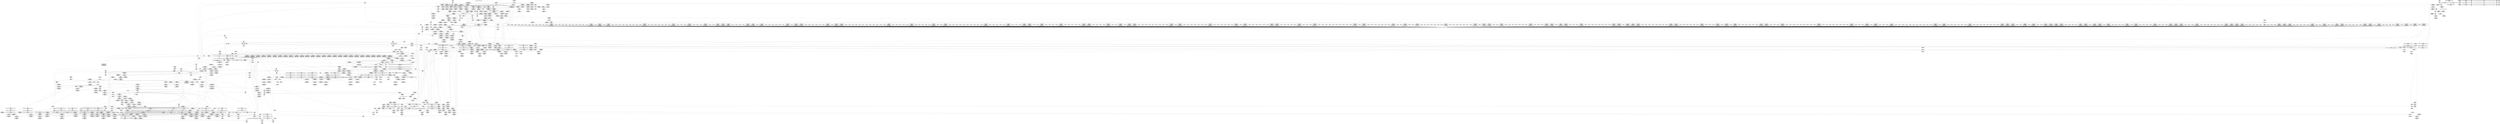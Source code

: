 digraph {
	CE0x4dc9840 [shape=record,shape=Mrecord,label="{CE0x4dc9840|aa_cred_profile:_do.body}"]
	CE0x4d332c0 [shape=record,shape=Mrecord,label="{CE0x4d332c0|80:_i64,_:_CRE_407,408_}"]
	CE0x4d07a10 [shape=record,shape=Mrecord,label="{CE0x4d07a10|__aa_current_profile:_tmp|*SummSource*}"]
	CE0x4d4f210 [shape=record,shape=Mrecord,label="{CE0x4d4f210|80:_i64,_:_CRE_596,597_}"]
	CE0x4dcc2f0 [shape=record,shape=Mrecord,label="{CE0x4dcc2f0|44:_i32,_48:_i16,_128:_i8*,_:_SCMRE_64,72_|*MultipleSource*|Function::aa_cred_profile&Arg::cred::|security/apparmor/include/context.h,99|security/apparmor/include/context.h,138}"]
	CE0x4d91490 [shape=record,shape=Mrecord,label="{CE0x4d91490|i64*_getelementptr_inbounds_(_16_x_i64_,_16_x_i64_*___llvm_gcov_ctr46,_i64_0,_i64_4)|*Constant*|*SummSink*}"]
	CE0x4d74490 [shape=record,shape=Mrecord,label="{CE0x4d74490|aa_path_perm:_request|Function::aa_path_perm&Arg::request::|*SummSink*}"]
	CE0x4d83ed0 [shape=record,shape=Mrecord,label="{CE0x4d83ed0|__aa_current_profile:_tmp2|*SummSink*}"]
	CE0x4d32c60 [shape=record,shape=Mrecord,label="{CE0x4d32c60|80:_i64,_:_CRE_401,402_}"]
	CE0x4dd04a0 [shape=record,shape=Mrecord,label="{CE0x4dd04a0|aa_cred_profile:_tmp18|security/apparmor/include/context.h,100}"]
	CE0x4dce0e0 [shape=record,shape=Mrecord,label="{CE0x4dce0e0|i64*_getelementptr_inbounds_(_16_x_i64_,_16_x_i64_*___llvm_gcov_ctr46,_i64_0,_i64_9)|*Constant*|*SummSink*}"]
	CE0x4d0abe0 [shape=record,shape=Mrecord,label="{CE0x4d0abe0|80:_i64,_:_CRE_96,104_|*MultipleSource*|security/apparmor/include/apparmor.h,117|*LoadInst*|security/apparmor/include/apparmor.h,117}"]
	CE0x4d56010 [shape=record,shape=Mrecord,label="{CE0x4d56010|80:_i64,_:_CRE_1250,1251_}"]
	CE0x4d6a6b0 [shape=record,shape=Mrecord,label="{CE0x4d6a6b0|GLOBAL:___llvm_gcov_ctr57|Global_var:__llvm_gcov_ctr57|*SummSink*}"]
	CE0x4d63440 [shape=record,shape=Mrecord,label="{CE0x4d63440|80:_i64,_:_CRE_1704,1712_|*MultipleSource*|security/apparmor/include/apparmor.h,117|*LoadInst*|security/apparmor/include/apparmor.h,117}"]
	CE0x4dbf590 [shape=record,shape=Mrecord,label="{CE0x4dbf590|44:_i32,_48:_i16,_128:_i8*,_:_SCMRE_96,104_|*MultipleSource*|Function::aa_cred_profile&Arg::cred::|security/apparmor/include/context.h,99|security/apparmor/include/context.h,138}"]
	CE0x4d23ff0 [shape=record,shape=Mrecord,label="{CE0x4d23ff0|apparmor_path_truncate:_tmp6|*LoadInst*|security/apparmor/lsm.c,285|*SummSink*}"]
	CE0x4d39710 [shape=record,shape=Mrecord,label="{CE0x4d39710|apparmor_path_truncate:_tmp22|security/apparmor/lsm.c,291|*SummSource*}"]
	CE0x4d50750 [shape=record,shape=Mrecord,label="{CE0x4d50750|80:_i64,_:_CRE_616,617_}"]
	CE0x4dcd450 [shape=record,shape=Mrecord,label="{CE0x4dcd450|i8*_getelementptr_inbounds_(_36_x_i8_,_36_x_i8_*_.str12,_i32_0,_i32_0)|*Constant*}"]
	CE0x4d08b80 [shape=record,shape=Mrecord,label="{CE0x4d08b80|i64*_getelementptr_inbounds_(_16_x_i64_,_16_x_i64_*___llvm_gcov_ctr46,_i64_0,_i64_4)|*Constant*}"]
	CE0x4d6da40 [shape=record,shape=Mrecord,label="{CE0x4d6da40|common_perm:_tmp8|security/apparmor/lsm.c,170|*SummSource*}"]
	CE0x4d50640 [shape=record,shape=Mrecord,label="{CE0x4d50640|80:_i64,_:_CRE_615,616_}"]
	CE0x4d8f2d0 [shape=record,shape=Mrecord,label="{CE0x4d8f2d0|__aa_current_profile:_tmp13|security/apparmor/include/context.h,138}"]
	CE0x4db1980 [shape=record,shape=Mrecord,label="{CE0x4db1980|aa_cred_profile:_lnot3|security/apparmor/include/context.h,100|*SummSink*}"]
	CE0x4ce2010 [shape=record,shape=Mrecord,label="{CE0x4ce2010|apparmor_path_truncate:_if.then|*SummSource*}"]
	CE0x4d26d20 [shape=record,shape=Mrecord,label="{CE0x4d26d20|apparmor_path_truncate:_tmp5|security/apparmor/lsm.c,284}"]
	CE0x4ce4540 [shape=record,shape=Mrecord,label="{CE0x4ce4540|apparmor_path_truncate:_return}"]
	CE0x4cf44d0 [shape=record,shape=Mrecord,label="{CE0x4cf44d0|apparmor_path_truncate:_tmp13|security/apparmor/lsm.c,288|*SummSource*}"]
	CE0x4d5f6a0 [shape=record,shape=Mrecord,label="{CE0x4d5f6a0|80:_i64,_:_CRE_1632,1633_}"]
	CE0x4d4a660 [shape=record,shape=Mrecord,label="{CE0x4d4a660|get_current:_tmp4|./arch/x86/include/asm/current.h,14}"]
	CE0x4d5fd00 [shape=record,shape=Mrecord,label="{CE0x4d5fd00|80:_i64,_:_CRE_1638,1639_}"]
	CE0x4d68850 [shape=record,shape=Mrecord,label="{CE0x4d68850|i64_3|*Constant*}"]
	CE0x4d91230 [shape=record,shape=Mrecord,label="{CE0x4d91230|i64_5|*Constant*|*SummSink*}"]
	CE0x4d4ae90 [shape=record,shape=Mrecord,label="{CE0x4d4ae90|_call_void_mcount()_#2|*SummSource*}"]
	CE0x4d7c600 [shape=record,shape=Mrecord,label="{CE0x4d7c600|aa_cred_profile:_lor.rhs|*SummSource*}"]
	CE0x4ce42f0 [shape=record,shape=Mrecord,label="{CE0x4ce42f0|apparmor_path_truncate:_if.then}"]
	CE0x4d296b0 [shape=record,shape=Mrecord,label="{CE0x4d296b0|apparmor_path_truncate:_tmp15|security/apparmor/lsm.c,288|*SummSource*}"]
	CE0x4d64230 [shape=record,shape=Mrecord,label="{CE0x4d64230|80:_i64,_:_CRE_1768,1776_|*MultipleSource*|security/apparmor/include/apparmor.h,117|*LoadInst*|security/apparmor/include/apparmor.h,117}"]
	CE0x4dca780 [shape=record,shape=Mrecord,label="{CE0x4dca780|aa_cred_profile:_tobool4|security/apparmor/include/context.h,100|*SummSource*}"]
	CE0x4d56de0 [shape=record,shape=Mrecord,label="{CE0x4d56de0|80:_i64,_:_CRE_1263,1264_}"]
	CE0x4d2eae0 [shape=record,shape=Mrecord,label="{CE0x4d2eae0|apparmor_path_truncate:_tmp15|security/apparmor/lsm.c,288}"]
	CE0x4d136c0 [shape=record,shape=Mrecord,label="{CE0x4d136c0|aa_cred_profile:_tmp33|security/apparmor/include/context.h,101}"]
	CE0x4ce3f90 [shape=record,shape=Mrecord,label="{CE0x4ce3f90|apparmor_path_truncate:_tmp|*SummSource*}"]
	CE0x4d7ec70 [shape=record,shape=Mrecord,label="{CE0x4d7ec70|i64*_getelementptr_inbounds_(_2_x_i64_,_2_x_i64_*___llvm_gcov_ctr112,_i64_0,_i64_1)|*Constant*|*SummSource*}"]
	CE0x4d8de60 [shape=record,shape=Mrecord,label="{CE0x4d8de60|aa_cred_profile:_tmp}"]
	"CONST[source:2(external),value:0(static)][purpose:{object}]"
	CE0x4d3dbf0 [shape=record,shape=Mrecord,label="{CE0x4d3dbf0|apparmor_path_truncate:_retval.0}"]
	CE0x4d53810 [shape=record,shape=Mrecord,label="{CE0x4d53810|80:_i64,_:_CRE_1212,1213_}"]
	CE0x4d4eff0 [shape=record,shape=Mrecord,label="{CE0x4d4eff0|80:_i64,_:_CRE_594,595_}"]
	CE0x4d21700 [shape=record,shape=Mrecord,label="{CE0x4d21700|80:_i64,_:_CRE_368,372_|*MultipleSource*|security/apparmor/include/apparmor.h,117|*LoadInst*|security/apparmor/include/apparmor.h,117}"]
	CE0x4d4b680 [shape=record,shape=Mrecord,label="{CE0x4d4b680|80:_i64,_:_CRE_464,472_|*MultipleSource*|security/apparmor/include/apparmor.h,117|*LoadInst*|security/apparmor/include/apparmor.h,117}"]
	CE0x4dc9600 [shape=record,shape=Mrecord,label="{CE0x4dc9600|aa_cred_profile:_if.end|*SummSource*}"]
	CE0x4dbe480 [shape=record,shape=Mrecord,label="{CE0x4dbe480|aa_cred_profile:_tmp10|security/apparmor/include/context.h,100|*SummSink*}"]
	CE0x4d09470 [shape=record,shape=Mrecord,label="{CE0x4d09470|80:_i64,_:_CRE_0,8_|*MultipleSource*|security/apparmor/include/apparmor.h,117|*LoadInst*|security/apparmor/include/apparmor.h,117}"]
	CE0x4d8c360 [shape=record,shape=Mrecord,label="{CE0x4d8c360|__aa_current_profile:_land.lhs.true2|*SummSource*}"]
	CE0x4d57770 [shape=record,shape=Mrecord,label="{CE0x4d57770|80:_i64,_:_CRE_1272,1273_}"]
	CE0x4d32b50 [shape=record,shape=Mrecord,label="{CE0x4d32b50|80:_i64,_:_CRE_400,401_}"]
	CE0x4d86410 [shape=record,shape=Mrecord,label="{CE0x4d86410|get_current:_tmp4|./arch/x86/include/asm/current.h,14|*SummSource*}"]
	CE0x4d77cd0 [shape=record,shape=Mrecord,label="{CE0x4d77cd0|mediated_filesystem:_and|security/apparmor/include/apparmor.h,117|*SummSource*}"]
	CE0x4d5b480 [shape=record,shape=Mrecord,label="{CE0x4d5b480|80:_i64,_:_CRE_1348,1349_}"]
	CE0x4d09ee0 [shape=record,shape=Mrecord,label="{CE0x4d09ee0|80:_i64,_:_CRE_32,40_|*MultipleSource*|security/apparmor/include/apparmor.h,117|*LoadInst*|security/apparmor/include/apparmor.h,117}"]
	CE0x4d85ee0 [shape=record,shape=Mrecord,label="{CE0x4d85ee0|__aa_current_profile:_tmp5|security/apparmor/include/context.h,138|*SummSource*}"]
	CE0x4d53bf0 [shape=record,shape=Mrecord,label="{CE0x4d53bf0|80:_i64,_:_CRE_1216,1217_}"]
	CE0x4d05420 [shape=record,shape=Mrecord,label="{CE0x4d05420|apparmor_path_truncate:_tmp2|*LoadInst*|security/apparmor/lsm.c,284|*SummSink*}"]
	CE0x4d4eaa0 [shape=record,shape=Mrecord,label="{CE0x4d4eaa0|80:_i64,_:_CRE_589,590_}"]
	CE0x4d269d0 [shape=record,shape=Mrecord,label="{CE0x4d269d0|apparmor_path_truncate:_tmp16|security/apparmor/lsm.c,288|*SummSink*}"]
	CE0x4d378f0 [shape=record,shape=Mrecord,label="{CE0x4d378f0|GLOBAL:___llvm_gcov_ctr57|Global_var:__llvm_gcov_ctr57|*SummSource*}"]
	CE0x4d763d0 [shape=record,shape=Mrecord,label="{CE0x4d763d0|GLOBAL:___aa_current_profile.__warned|Global_var:__aa_current_profile.__warned|*SummSource*}"]
	CE0x4d2f9f0 [shape=record,shape=Mrecord,label="{CE0x4d2f9f0|apparmor_path_truncate:_mnt|security/apparmor/lsm.c,288}"]
	CE0x4da1fd0 [shape=record,shape=Mrecord,label="{CE0x4da1fd0|get_current:_entry}"]
	CE0x4d3d3e0 [shape=record,shape=Mrecord,label="{CE0x4d3d3e0|common_perm:_cond|Function::common_perm&Arg::cond::|*SummSource*}"]
	CE0x4d36210 [shape=record,shape=Mrecord,label="{CE0x4d36210|aa_cred_profile:_expval|security/apparmor/include/context.h,100|*SummSource*}"]
	CE0x4d60f10 [shape=record,shape=Mrecord,label="{CE0x4d60f10|80:_i64,_:_CRE_1655,1656_}"]
	CE0x4d33c50 [shape=record,shape=Mrecord,label="{CE0x4d33c50|80:_i64,_:_CRE_416,417_}"]
	CE0x4dcbec0 [shape=record,shape=Mrecord,label="{CE0x4dcbec0|aa_cred_profile:_tmp16|security/apparmor/include/context.h,100|*SummSink*}"]
	CE0x4d72750 [shape=record,shape=Mrecord,label="{CE0x4d72750|aa_cred_profile:_tmp26|security/apparmor/include/context.h,100}"]
	CE0x48cd060 [shape=record,shape=Mrecord,label="{CE0x48cd060|i32_5|*Constant*|*SummSink*}"]
	CE0x4cea770 [shape=record,shape=Mrecord,label="{CE0x4cea770|GLOBAL:___llvm_gcov_ctr63|Global_var:__llvm_gcov_ctr63|*SummSource*}"]
	CE0x4d57cc0 [shape=record,shape=Mrecord,label="{CE0x4d57cc0|80:_i64,_:_CRE_1277,1278_}"]
	CE0x4dd2540 [shape=record,shape=Mrecord,label="{CE0x4dd2540|_call_void_asm_sideeffect_1:_09ud2_0A.pushsection___bug_table,_22a_22_0A2:_09.long_1b_-_2b,_$_0:c_-_2b_0A_09.word_$_1:c_,_0_0A_09.org_2b+$_2:c_0A.popsection_,_i,i,i,_dirflag_,_fpsr_,_flags_(i8*_getelementptr_inbounds_(_36_x_i8_,_36_x_i8_*_.str12,_i32_0,_i32_0),_i32_100,_i64_12)_#2,_!dbg_!15490,_!srcloc_!15493|security/apparmor/include/context.h,100|*SummSource*}"]
	CE0x4d2b1d0 [shape=record,shape=Mrecord,label="{CE0x4d2b1d0|_ret_%struct.aa_profile*_%tmp34,_!dbg_!15510|security/apparmor/include/context.h,101|*SummSink*}"]
	CE0x4d4cfc0 [shape=record,shape=Mrecord,label="{CE0x4d4cfc0|80:_i64,_:_CRE_563,564_}"]
	CE0x4d53e10 [shape=record,shape=Mrecord,label="{CE0x4d53e10|80:_i64,_:_CRE_1218,1219_}"]
	CE0x4d29a50 [shape=record,shape=Mrecord,label="{CE0x4d29a50|apparmor_path_truncate:_i_uid|security/apparmor/lsm.c,284}"]
	CE0x4d6dd30 [shape=record,shape=Mrecord,label="{CE0x4d6dd30|common_perm:_call1|security/apparmor/lsm.c,170}"]
	CE0x4d87600 [shape=record,shape=Mrecord,label="{CE0x4d87600|%struct.task_struct*_(%struct.task_struct**)*_asm_movq_%gs:$_1:P_,$0_,_r,im,_dirflag_,_fpsr_,_flags_}"]
	CE0x4d23200 [shape=record,shape=Mrecord,label="{CE0x4d23200|apparmor_path_truncate:_dentry3|security/apparmor/lsm.c,288}"]
	CE0x4d436a0 [shape=record,shape=Mrecord,label="{CE0x4d436a0|GLOBAL:_lockdep_rcu_suspicious|*Constant*|*SummSink*}"]
	CE0x4d0e560 [shape=record,shape=Mrecord,label="{CE0x4d0e560|i64*_getelementptr_inbounds_(_2_x_i64_,_2_x_i64_*___llvm_gcov_ctr55,_i64_0,_i64_1)|*Constant*|*SummSink*}"]
	CE0x4d1e690 [shape=record,shape=Mrecord,label="{CE0x4d1e690|80:_i64,_:_CRE_160,176_|*MultipleSource*|security/apparmor/include/apparmor.h,117|*LoadInst*|security/apparmor/include/apparmor.h,117}"]
	CE0x4d63e50 [shape=record,shape=Mrecord,label="{CE0x4d63e50|80:_i64,_:_CRE_1752,1760_|*MultipleSource*|security/apparmor/include/apparmor.h,117|*LoadInst*|security/apparmor/include/apparmor.h,117}"]
	CE0x4d71730 [shape=record,shape=Mrecord,label="{CE0x4d71730|i64*_getelementptr_inbounds_(_16_x_i64_,_16_x_i64_*___llvm_gcov_ctr46,_i64_0,_i64_12)|*Constant*|*SummSink*}"]
	CE0x4d649f0 [shape=record,shape=Mrecord,label="{CE0x4d649f0|80:_i64,_:_CRE_1800,1804_|*MultipleSource*|security/apparmor/include/apparmor.h,117|*LoadInst*|security/apparmor/include/apparmor.h,117}"]
	CE0x4ce95e0 [shape=record,shape=Mrecord,label="{CE0x4ce95e0|apparmor_path_truncate:_if.end|*SummSink*}"]
	CE0x4d6a090 [shape=record,shape=Mrecord,label="{CE0x4d6a090|aa_cred_profile:_tmp1|*SummSource*}"]
	CE0x4d6c3d0 [shape=record,shape=Mrecord,label="{CE0x4d6c3d0|common_perm:_tmp5|security/apparmor/lsm.c,169|*SummSink*}"]
	CE0x4d22fa0 [shape=record,shape=Mrecord,label="{CE0x4d22fa0|i32_2|*Constant*}"]
	CE0x4d300c0 [shape=record,shape=Mrecord,label="{CE0x4d300c0|apparmor_path_truncate:_tmp9|*LoadInst*|security/apparmor/lsm.c,288}"]
	CE0x4d76270 [shape=record,shape=Mrecord,label="{CE0x4d76270|GLOBAL:___aa_current_profile.__warned|Global_var:__aa_current_profile.__warned}"]
	CE0x4d51a70 [shape=record,shape=Mrecord,label="{CE0x4d51a70|80:_i64,_:_CRE_648,656_|*MultipleSource*|security/apparmor/include/apparmor.h,117|*LoadInst*|security/apparmor/include/apparmor.h,117}"]
	CE0x4ce8df0 [shape=record,shape=Mrecord,label="{CE0x4ce8df0|mediated_filesystem:_tobool|security/apparmor/include/apparmor.h,117|*SummSink*}"]
	CE0x4d8a570 [shape=record,shape=Mrecord,label="{CE0x4d8a570|aa_cred_profile:_tmp4|*LoadInst*|security/apparmor/include/context.h,99|*SummSink*}"]
	CE0x4cee040 [shape=record,shape=Mrecord,label="{CE0x4cee040|i32_4|*Constant*|*SummSink*}"]
	CE0x4dd1800 [shape=record,shape=Mrecord,label="{CE0x4dd1800|aa_cred_profile:_tmp20|security/apparmor/include/context.h,100|*SummSource*}"]
	CE0x4d30890 [shape=record,shape=Mrecord,label="{CE0x4d30890|apparmor_path_truncate:_tobool|security/apparmor/lsm.c,288}"]
	CE0x4cfdc20 [shape=record,shape=Mrecord,label="{CE0x4cfdc20|apparmor_path_truncate:_tmp14|*LoadInst*|security/apparmor/lsm.c,288}"]
	CE0x4d32770 [shape=record,shape=Mrecord,label="{CE0x4d32770|80:_i64,_:_CRE_396,397_}"]
	CE0x4d3e5f0 [shape=record,shape=Mrecord,label="{CE0x4d3e5f0|_ret_i32_%retval.0,_!dbg_!15489|security/apparmor/lsm.c,293|*SummSink*}"]
	CE0x4d37360 [shape=record,shape=Mrecord,label="{CE0x4d37360|common_perm:_tmp3|security/apparmor/lsm.c,169|*SummSink*}"]
	CE0x4d5b150 [shape=record,shape=Mrecord,label="{CE0x4d5b150|80:_i64,_:_CRE_1345,1346_}"]
	CE0x4d62120 [shape=record,shape=Mrecord,label="{CE0x4d62120|80:_i64,_:_CRE_1672,1673_}"]
	CE0x4d5ff20 [shape=record,shape=Mrecord,label="{CE0x4d5ff20|80:_i64,_:_CRE_1640,1641_}"]
	CE0x4d77c60 [shape=record,shape=Mrecord,label="{CE0x4d77c60|mediated_filesystem:_and|security/apparmor/include/apparmor.h,117}"]
	CE0x4d41240 [shape=record,shape=Mrecord,label="{CE0x4d41240|_ret_i32_%retval.0,_!dbg_!15489|security/apparmor/lsm.c,293}"]
	CE0x49dc5b0 [shape=record,shape=Mrecord,label="{CE0x49dc5b0|apparmor_path_truncate:_dentry|security/apparmor/lsm.c,284|*SummSink*}"]
	CE0x4dcc0b0 [shape=record,shape=Mrecord,label="{CE0x4dcc0b0|aa_cred_profile:_if.end}"]
	CE0x4d46040 [shape=record,shape=Mrecord,label="{CE0x4d46040|i8_1|*Constant*|*SummSink*}"]
	CE0x4d10f90 [shape=record,shape=Mrecord,label="{CE0x4d10f90|apparmor_path_truncate:_tmp11|security/apparmor/lsm.c,288|*SummSource*}"]
	CE0x4dbf7d0 [shape=record,shape=Mrecord,label="{CE0x4dbf7d0|44:_i32,_48:_i16,_128:_i8*,_:_SCMRE_104,112_|*MultipleSource*|Function::aa_cred_profile&Arg::cred::|security/apparmor/include/context.h,99|security/apparmor/include/context.h,138}"]
	CE0x4d53760 [shape=record,shape=Mrecord,label="{CE0x4d53760|80:_i64,_:_CRE_1211,1212_}"]
	CE0x4d29ac0 [shape=record,shape=Mrecord,label="{CE0x4d29ac0|apparmor_path_truncate:_i_uid|security/apparmor/lsm.c,284|*SummSource*}"]
	CE0x4ce3f20 [shape=record,shape=Mrecord,label="{CE0x4ce3f20|apparmor_path_truncate:_tmp}"]
	CE0x4d62340 [shape=record,shape=Mrecord,label="{CE0x4d62340|80:_i64,_:_CRE_1674,1675_}"]
	CE0x4daba80 [shape=record,shape=Mrecord,label="{CE0x4daba80|aa_cred_profile:_profile|security/apparmor/include/context.h,100}"]
	CE0x4dd0150 [shape=record,shape=Mrecord,label="{CE0x4dd0150|aa_cred_profile:_do.end8}"]
	CE0x4d345e0 [shape=record,shape=Mrecord,label="{CE0x4d345e0|80:_i64,_:_CRE_425,426_}"]
	CE0x4d75840 [shape=record,shape=Mrecord,label="{CE0x4d75840|GLOBAL:_current_task|Global_var:current_task|*SummSource*}"]
	CE0x4d68d50 [shape=record,shape=Mrecord,label="{CE0x4d68d50|i64*_getelementptr_inbounds_(_5_x_i64_,_5_x_i64_*___llvm_gcov_ctr57,_i64_0,_i64_0)|*Constant*|*SummSink*}"]
	CE0x4db1250 [shape=record,shape=Mrecord,label="{CE0x4db1250|aa_cred_profile:_lnot2|security/apparmor/include/context.h,100|*SummSink*}"]
	CE0x4d330a0 [shape=record,shape=Mrecord,label="{CE0x4d330a0|80:_i64,_:_CRE_405,406_}"]
	CE0x4d75930 [shape=record,shape=Mrecord,label="{CE0x4d75930|__aa_current_profile:_do.end|*SummSink*}"]
	CE0x4d464c0 [shape=record,shape=Mrecord,label="{CE0x4d464c0|_call_void_lockdep_rcu_suspicious(i8*_getelementptr_inbounds_(_36_x_i8_,_36_x_i8_*_.str12,_i32_0,_i32_0),_i32_138,_i8*_getelementptr_inbounds_(_45_x_i8_,_45_x_i8_*_.str14,_i32_0,_i32_0))_#7,_!dbg_!15483|security/apparmor/include/context.h,138|*SummSource*}"]
	CE0x4d85e70 [shape=record,shape=Mrecord,label="{CE0x4d85e70|__aa_current_profile:_tmp6|security/apparmor/include/context.h,138}"]
	CE0x4d5d240 [shape=record,shape=Mrecord,label="{CE0x4d5d240|80:_i64,_:_CRE_1376,1384_|*MultipleSource*|security/apparmor/include/apparmor.h,117|*LoadInst*|security/apparmor/include/apparmor.h,117}"]
	CE0x4d40330 [shape=record,shape=Mrecord,label="{CE0x4d40330|mediated_filesystem:_s_flags|security/apparmor/include/apparmor.h,117}"]
	CE0x4d520a0 [shape=record,shape=Mrecord,label="{CE0x4d520a0|80:_i64,_:_CRE_672,680_|*MultipleSource*|security/apparmor/include/apparmor.h,117|*LoadInst*|security/apparmor/include/apparmor.h,117}"]
	CE0x4d63660 [shape=record,shape=Mrecord,label="{CE0x4d63660|80:_i64,_:_CRE_1712,1720_|*MultipleSource*|security/apparmor/include/apparmor.h,117|*LoadInst*|security/apparmor/include/apparmor.h,117}"]
	CE0x4d74320 [shape=record,shape=Mrecord,label="{CE0x4d74320|aa_path_perm:_request|Function::aa_path_perm&Arg::request::|*SummSource*}"]
	CE0x4d32a40 [shape=record,shape=Mrecord,label="{CE0x4d32a40|80:_i64,_:_CRE_399,400_}"]
	CE0x4d3b710 [shape=record,shape=Mrecord,label="{CE0x4d3b710|GLOBAL:_common_perm|*Constant*}"]
	CE0x4dbd860 [shape=record,shape=Mrecord,label="{CE0x4dbd860|44:_i32,_48:_i16,_128:_i8*,_:_SCMRE_88,89_|*MultipleSource*|Function::aa_cred_profile&Arg::cred::|security/apparmor/include/context.h,99|security/apparmor/include/context.h,138}"]
	CE0x4db17c0 [shape=record,shape=Mrecord,label="{CE0x4db17c0|aa_cred_profile:_lnot3|security/apparmor/include/context.h,100|*SummSource*}"]
	CE0x4d4d070 [shape=record,shape=Mrecord,label="{CE0x4d4d070|80:_i64,_:_CRE_564,565_}"]
	CE0x4d558a0 [shape=record,shape=Mrecord,label="{CE0x4d558a0|80:_i64,_:_CRE_1243,1244_}"]
	CE0x4d5c360 [shape=record,shape=Mrecord,label="{CE0x4d5c360|80:_i64,_:_CRE_1362,1363_}"]
	CE0x4daf5b0 [shape=record,shape=Mrecord,label="{CE0x4daf5b0|aa_cred_profile:_tmp28|security/apparmor/include/context.h,100|*SummSource*}"]
	CE0x4d5b8c0 [shape=record,shape=Mrecord,label="{CE0x4d5b8c0|80:_i64,_:_CRE_1352,1353_}"]
	CE0x4d5da90 [shape=record,shape=Mrecord,label="{CE0x4d5da90|80:_i64,_:_CRE_1584,1592_|*MultipleSource*|security/apparmor/include/apparmor.h,117|*LoadInst*|security/apparmor/include/apparmor.h,117}"]
	CE0x4d51410 [shape=record,shape=Mrecord,label="{CE0x4d51410|80:_i64,_:_CRE_628,629_}"]
	CE0x4dcab30 [shape=record,shape=Mrecord,label="{CE0x4dcab30|i64_6|*Constant*}"]
	CE0x4d07410 [shape=record,shape=Mrecord,label="{CE0x4d07410|__aa_current_profile:_entry|*SummSource*}"]
	CE0x4d72830 [shape=record,shape=Mrecord,label="{CE0x4d72830|aa_cred_profile:_tmp26|security/apparmor/include/context.h,100|*SummSink*}"]
	CE0x4d11bc0 [shape=record,shape=Mrecord,label="{CE0x4d11bc0|__aa_current_profile:_call|security/apparmor/include/context.h,138}"]
	CE0x4d5cbe0 [shape=record,shape=Mrecord,label="{CE0x4d5cbe0|80:_i64,_:_CRE_1370,1371_}"]
	CE0x4ce5670 [shape=record,shape=Mrecord,label="{CE0x4ce5670|apparmor_path_truncate:_return|*SummSink*}"]
	CE0x4d651b0 [shape=record,shape=Mrecord,label="{CE0x4d651b0|80:_i64,_:_CRE_1832,1840_|*MultipleSource*|security/apparmor/include/apparmor.h,117|*LoadInst*|security/apparmor/include/apparmor.h,117}"]
	CE0x4d0d3c0 [shape=record,shape=Mrecord,label="{CE0x4d0d3c0|i64*_getelementptr_inbounds_(_2_x_i64_,_2_x_i64_*___llvm_gcov_ctr55,_i64_0,_i64_0)|*Constant*|*SummSource*}"]
	CE0x4d2e240 [shape=record,shape=Mrecord,label="{CE0x4d2e240|44:_i32,_48:_i16,_128:_i8*,_:_SCMRE_40,44_|*MultipleSource*|Function::aa_cred_profile&Arg::cred::|security/apparmor/include/context.h,99|security/apparmor/include/context.h,138}"]
	CE0x4d72d40 [shape=record,shape=Mrecord,label="{CE0x4d72d40|44:_i32,_48:_i16,_128:_i8*,_:_SCMRE_136,144_|*MultipleSource*|Function::aa_cred_profile&Arg::cred::|security/apparmor/include/context.h,99|security/apparmor/include/context.h,138}"]
	CE0x4d58b10 [shape=record,shape=Mrecord,label="{CE0x4d58b10|80:_i64,_:_CRE_1309,1310_}"]
	CE0x4d62560 [shape=record,shape=Mrecord,label="{CE0x4d62560|80:_i64,_:_CRE_1676,1677_}"]
	CE0x4d110d0 [shape=record,shape=Mrecord,label="{CE0x4d110d0|apparmor_path_truncate:_tmp11|security/apparmor/lsm.c,288|*SummSink*}"]
	CE0x4d20f40 [shape=record,shape=Mrecord,label="{CE0x4d20f40|80:_i64,_:_CRE_336,344_|*MultipleSource*|security/apparmor/include/apparmor.h,117|*LoadInst*|security/apparmor/include/apparmor.h,117}"]
	CE0x4d52290 [shape=record,shape=Mrecord,label="{CE0x4d52290|80:_i64,_:_CRE_680,696_|*MultipleSource*|security/apparmor/include/apparmor.h,117|*LoadInst*|security/apparmor/include/apparmor.h,117}"]
	CE0x4d68dc0 [shape=record,shape=Mrecord,label="{CE0x4d68dc0|common_perm:_if.end}"]
	CE0x4d750b0 [shape=record,shape=Mrecord,label="{CE0x4d750b0|i64_1|*Constant*}"]
	CE0x4d33810 [shape=record,shape=Mrecord,label="{CE0x4d33810|80:_i64,_:_CRE_412,413_}"]
	CE0x4d55f00 [shape=record,shape=Mrecord,label="{CE0x4d55f00|80:_i64,_:_CRE_1249,1250_}"]
	CE0x4d7e360 [shape=record,shape=Mrecord,label="{CE0x4d7e360|common_perm:_tmp2|security/apparmor/lsm.c,169|*SummSink*}"]
	CE0x4d6deb0 [shape=record,shape=Mrecord,label="{CE0x4d6deb0|common_perm:_call1|security/apparmor/lsm.c,170|*SummSource*}"]
	CE0x4d30d20 [shape=record,shape=Mrecord,label="{CE0x4d30d20|%struct.vfsmount*_null|*Constant*|*SummSink*}"]
	CE0x4d5d130 [shape=record,shape=Mrecord,label="{CE0x4d5d130|80:_i64,_:_CRE_1375,1376_}"]
	CE0x4d61f00 [shape=record,shape=Mrecord,label="{CE0x4d61f00|80:_i64,_:_CRE_1670,1671_}"]
	CE0x4d8a2d0 [shape=record,shape=Mrecord,label="{CE0x4d8a2d0|i32_22|*Constant*}"]
	CE0x4d40720 [shape=record,shape=Mrecord,label="{CE0x4d40720|apparmor_path_truncate:_tmp24|security/apparmor/lsm.c,293|*SummSource*}"]
	CE0x4d69bd0 [shape=record,shape=Mrecord,label="{CE0x4d69bd0|_ret_%struct.aa_profile*_%call4,_!dbg_!15494|security/apparmor/include/context.h,138}"]
	CE0x4d26fa0 [shape=record,shape=Mrecord,label="{CE0x4d26fa0|apparmor_path_truncate:_tmp5|security/apparmor/lsm.c,284|*SummSink*}"]
	CE0x4d46c70 [shape=record,shape=Mrecord,label="{CE0x4d46c70|__aa_current_profile:_tmp18|security/apparmor/include/context.h,138|*SummSink*}"]
	CE0x4dae900 [shape=record,shape=Mrecord,label="{CE0x4dae900|aa_cred_profile:_tmp27|security/apparmor/include/context.h,100|*SummSource*}"]
	CE0x4d5fae0 [shape=record,shape=Mrecord,label="{CE0x4d5fae0|80:_i64,_:_CRE_1636,1637_}"]
	CE0x4d0e4d0 [shape=record,shape=Mrecord,label="{CE0x4d0e4d0|mediated_filesystem:_tmp|*SummSink*}"]
	CE0x4cee960 [shape=record,shape=Mrecord,label="{CE0x4cee960|0:_i16,_4:_i32,_8:_i16,_40:_%struct.super_block*,_72:_i32,_:_SCMRE_0,4_|*MultipleSource*|security/apparmor/lsm.c, 284|security/apparmor/lsm.c,284}"]
	CE0x4d27290 [shape=record,shape=Mrecord,label="{CE0x4d27290|i64_4|*Constant*|*SummSource*}"]
	CE0x4d232c0 [shape=record,shape=Mrecord,label="{CE0x4d232c0|apparmor_path_truncate:_dentry3|security/apparmor/lsm.c,288|*SummSource*}"]
	CE0x4d1e2f0 [shape=record,shape=Mrecord,label="{CE0x4d1e2f0|80:_i64,_:_CRE_144,152_|*MultipleSource*|security/apparmor/include/apparmor.h,117|*LoadInst*|security/apparmor/include/apparmor.h,117}"]
	CE0x4d26790 [shape=record,shape=Mrecord,label="{CE0x4d26790|i64_3|*Constant*|*SummSink*}"]
	CE0x4da24a0 [shape=record,shape=Mrecord,label="{CE0x4da24a0|_ret_%struct.task_struct*_%tmp4,_!dbg_!15471|./arch/x86/include/asm/current.h,14}"]
	CE0x4d29ee0 [shape=record,shape=Mrecord,label="{CE0x4d29ee0|apparmor_path_truncate:_tmp4|security/apparmor/lsm.c,284|*SummSource*}"]
	CE0x4d66980 [shape=record,shape=Mrecord,label="{CE0x4d66980|80:_i64,_:_CRE_1904,1920_|*MultipleSource*|security/apparmor/include/apparmor.h,117|*LoadInst*|security/apparmor/include/apparmor.h,117}"]
	CE0x4d70b20 [shape=record,shape=Mrecord,label="{CE0x4d70b20|i64*_getelementptr_inbounds_(_16_x_i64_,_16_x_i64_*___llvm_gcov_ctr46,_i64_0,_i64_15)|*Constant*}"]
	CE0x4daf540 [shape=record,shape=Mrecord,label="{CE0x4daf540|aa_cred_profile:_tmp28|security/apparmor/include/context.h,100}"]
	CE0x4d5c8b0 [shape=record,shape=Mrecord,label="{CE0x4d5c8b0|80:_i64,_:_CRE_1367,1368_}"]
	CE0x4d6c830 [shape=record,shape=Mrecord,label="{CE0x4d6c830|common_perm:_tmp6|security/apparmor/lsm.c,169|*SummSink*}"]
	CE0x4d83df0 [shape=record,shape=Mrecord,label="{CE0x4d83df0|__aa_current_profile:_tmp2}"]
	CE0x4d38430 [shape=record,shape=Mrecord,label="{CE0x4d38430|apparmor_path_truncate:_tmp20|security/apparmor/lsm.c,289}"]
	CE0x4d04130 [shape=record,shape=Mrecord,label="{CE0x4d04130|_call_void_mcount()_#2}"]
	CE0x4d7d840 [shape=record,shape=Mrecord,label="{CE0x4d7d840|GLOBAL:_current_task|Global_var:current_task|*SummSink*}"]
	CE0x4d7c3e0 [shape=record,shape=Mrecord,label="{CE0x4d7c3e0|COLLAPSED:_GCMRE___llvm_gcov_ctr57_internal_global_5_x_i64_zeroinitializer:_elem_0:default:}"]
	CE0x4d09750 [shape=record,shape=Mrecord,label="{CE0x4d09750|80:_i64,_:_CRE_16,20_|*MultipleSource*|security/apparmor/include/apparmor.h,117|*LoadInst*|security/apparmor/include/apparmor.h,117}"]
	CE0x4d24f00 [shape=record,shape=Mrecord,label="{CE0x4d24f00|80:_i64,_:_CRE_449,450_}"]
	CE0x4cee240 [shape=record,shape=Mrecord,label="{CE0x4cee240|apparmor_path_truncate:_mode|security/apparmor/lsm.c,284|*SummSource*}"]
	CE0x4d33920 [shape=record,shape=Mrecord,label="{CE0x4d33920|80:_i64,_:_CRE_413,414_}"]
	CE0x4d69350 [shape=record,shape=Mrecord,label="{CE0x4d69350|GLOBAL:___aa_current_profile|*Constant*|*SummSource*}"]
	CE0x4d30050 [shape=record,shape=Mrecord,label="{CE0x4d30050|apparmor_path_truncate:_tobool|security/apparmor/lsm.c,288|*SummSource*}"]
	CE0x4d44970 [shape=record,shape=Mrecord,label="{CE0x4d44970|i8*_getelementptr_inbounds_(_45_x_i8_,_45_x_i8_*_.str14,_i32_0,_i32_0)|*Constant*|*SummSink*}"]
	CE0x4d6d240 [shape=record,shape=Mrecord,label="{CE0x4d6d240|common_perm:_tmp7|security/apparmor/lsm.c,170|*SummSource*}"]
	CE0x4dace40 [shape=record,shape=Mrecord,label="{CE0x4dace40|aa_cred_profile:_tmp4|*LoadInst*|security/apparmor/include/context.h,99}"]
	CE0x4d904b0 [shape=record,shape=Mrecord,label="{CE0x4d904b0|__aa_current_profile:_tmp8|security/apparmor/include/context.h,138}"]
	CE0x4d40d00 [shape=record,shape=Mrecord,label="{CE0x4d40d00|apparmor_path_truncate:_tmp25|security/apparmor/lsm.c,293}"]
	CE0x4cf42c0 [shape=record,shape=Mrecord,label="{CE0x4cf42c0|__aa_current_profile:_tmp1|*SummSource*}"]
	CE0x4d50ec0 [shape=record,shape=Mrecord,label="{CE0x4d50ec0|80:_i64,_:_CRE_623,624_}"]
	CE0x4d07760 [shape=record,shape=Mrecord,label="{CE0x4d07760|_ret_%struct.aa_profile*_%call4,_!dbg_!15494|security/apparmor/include/context.h,138|*SummSink*}"]
	CE0x4dd0810 [shape=record,shape=Mrecord,label="{CE0x4dd0810|i64*_getelementptr_inbounds_(_16_x_i64_,_16_x_i64_*___llvm_gcov_ctr46,_i64_0,_i64_8)|*Constant*|*SummSink*}"]
	CE0x4d6c580 [shape=record,shape=Mrecord,label="{CE0x4d6c580|common_perm:_tmp6|security/apparmor/lsm.c,169}"]
	CE0x4dc02c0 [shape=record,shape=Mrecord,label="{CE0x4dc02c0|GLOBAL:_llvm.expect.i64|*Constant*}"]
	CE0x4d2c4e0 [shape=record,shape=Mrecord,label="{CE0x4d2c4e0|apparmor_path_truncate:_tmp17|security/apparmor/lsm.c,288|*SummSink*}"]
	"CONST[source:2(external),value:2(dynamic)][purpose:{subject}]"
	CE0x4d335f0 [shape=record,shape=Mrecord,label="{CE0x4d335f0|80:_i64,_:_CRE_410,411_}"]
	CE0x4d88720 [shape=record,shape=Mrecord,label="{CE0x4d88720|44:_i32,_48:_i16,_128:_i8*,_:_SCMRE_8,16_|*MultipleSource*|Function::aa_cred_profile&Arg::cred::|security/apparmor/include/context.h,99|security/apparmor/include/context.h,138}"]
	CE0x4d3f2c0 [shape=record,shape=Mrecord,label="{CE0x4d3f2c0|i32_8|*Constant*|*SummSink*}"]
	CE0x4d1f040 [shape=record,shape=Mrecord,label="{CE0x4d1f040|80:_i64,_:_CRE_208,216_|*MultipleSource*|security/apparmor/include/apparmor.h,117|*LoadInst*|security/apparmor/include/apparmor.h,117}"]
	CE0x4d26290 [shape=record,shape=Mrecord,label="{CE0x4d26290|common_perm:_if.then}"]
	CE0x4d8d350 [shape=record,shape=Mrecord,label="{CE0x4d8d350|__aa_current_profile:_tmp8|security/apparmor/include/context.h,138|*SummSink*}"]
	CE0x4d66210 [shape=record,shape=Mrecord,label="{CE0x4d66210|80:_i64,_:_CRE_1877,1878_}"]
	CE0x4d4bac0 [shape=record,shape=Mrecord,label="{CE0x4d4bac0|80:_i64,_:_CRE_488,496_|*MultipleSource*|security/apparmor/include/apparmor.h,117|*LoadInst*|security/apparmor/include/apparmor.h,117}"]
	CE0x4ce2140 [shape=record,shape=Mrecord,label="{CE0x4ce2140|apparmor_path_truncate:_entry|*SummSink*}"]
	CE0x4d4ebb0 [shape=record,shape=Mrecord,label="{CE0x4d4ebb0|80:_i64,_:_CRE_590,591_}"]
	CE0x4d3b980 [shape=record,shape=Mrecord,label="{CE0x4d3b980|GLOBAL:_common_perm|*Constant*|*SummSink*}"]
	CE0x4d63330 [shape=record,shape=Mrecord,label="{CE0x4d63330|80:_i64,_:_CRE_1696,1704_|*MultipleSource*|security/apparmor/include/apparmor.h,117|*LoadInst*|security/apparmor/include/apparmor.h,117}"]
	CE0x4d5ee20 [shape=record,shape=Mrecord,label="{CE0x4d5ee20|80:_i64,_:_CRE_1624,1625_}"]
	CE0x4d4b1c0 [shape=record,shape=Mrecord,label="{CE0x4d4b1c0|__aa_current_profile:_do.body}"]
	CE0x4d67740 [shape=record,shape=Mrecord,label="{CE0x4d67740|80:_i64,_:_CRE_2256,2264_|*MultipleSource*|security/apparmor/include/apparmor.h,117|*LoadInst*|security/apparmor/include/apparmor.h,117}"]
	CE0x4dd1e90 [shape=record,shape=Mrecord,label="{CE0x4dd1e90|aa_cred_profile:_tmp21|security/apparmor/include/context.h,100|*SummSource*}"]
	CE0x4d456c0 [shape=record,shape=Mrecord,label="{CE0x4d456c0|__aa_current_profile:_tmp16|security/apparmor/include/context.h,138}"]
	CE0x4db0950 [shape=record,shape=Mrecord,label="{CE0x4db0950|GLOBAL:___llvm_gcov_ctr46|Global_var:__llvm_gcov_ctr46|*SummSource*}"]
	CE0x4d2aa10 [shape=record,shape=Mrecord,label="{CE0x4d2aa10|aa_cred_profile:_cred|Function::aa_cred_profile&Arg::cred::}"]
	CE0x4d6eb80 [shape=record,shape=Mrecord,label="{CE0x4d6eb80|aa_path_perm:_op|Function::aa_path_perm&Arg::op::|*SummSource*}"]
	CE0x4d510e0 [shape=record,shape=Mrecord,label="{CE0x4d510e0|80:_i64,_:_CRE_625,626_}"]
	CE0x4d569a0 [shape=record,shape=Mrecord,label="{CE0x4d569a0|80:_i64,_:_CRE_1259,1260_}"]
	CE0x4d59390 [shape=record,shape=Mrecord,label="{CE0x4d59390|80:_i64,_:_CRE_1317,1318_}"]
	CE0x4d31250 [shape=record,shape=Mrecord,label="{CE0x4d31250|i64_2|*Constant*|*SummSource*}"]
	CE0x4d85c40 [shape=record,shape=Mrecord,label="{CE0x4d85c40|44:_i32,_48:_i16,_128:_i8*,_:_SCMRE_168,176_|*MultipleSource*|Function::aa_cred_profile&Arg::cred::|security/apparmor/include/context.h,99|security/apparmor/include/context.h,138}"]
	CE0x4dcbd40 [shape=record,shape=Mrecord,label="{CE0x4dcbd40|aa_cred_profile:_tmp16|security/apparmor/include/context.h,100|*SummSource*}"]
	CE0x4d8e170 [shape=record,shape=Mrecord,label="{CE0x4d8e170|i64*_getelementptr_inbounds_(_16_x_i64_,_16_x_i64_*___llvm_gcov_ctr46,_i64_0,_i64_1)|*Constant*|*SummSink*}"]
	CE0x4d079a0 [shape=record,shape=Mrecord,label="{CE0x4d079a0|COLLAPSED:_GCMRE___llvm_gcov_ctr58_internal_global_11_x_i64_zeroinitializer:_elem_0:default:}"]
	CE0x4d8b670 [shape=record,shape=Mrecord,label="{CE0x4d8b670|aa_cred_profile:_do.body5|*SummSource*}"]
	CE0x4d3ee20 [shape=record,shape=Mrecord,label="{CE0x4d3ee20|_call_void_mcount()_#2}"]
	CE0x4d25010 [shape=record,shape=Mrecord,label="{CE0x4d25010|80:_i64,_:_CRE_450,451_}"]
	CE0x4d63000 [shape=record,shape=Mrecord,label="{CE0x4d63000|80:_i64,_:_CRE_1686,1687_}"]
	CE0x4d31ad0 [shape=record,shape=Mrecord,label="{CE0x4d31ad0|i64_0|*Constant*|*SummSource*}"]
	CE0x4d23460 [shape=record,shape=Mrecord,label="{CE0x4d23460|apparmor_path_truncate:_dentry3|security/apparmor/lsm.c,288|*SummSink*}"]
	CE0x4d59170 [shape=record,shape=Mrecord,label="{CE0x4d59170|80:_i64,_:_CRE_1315,1316_}"]
	CE0x4d57330 [shape=record,shape=Mrecord,label="{CE0x4d57330|80:_i64,_:_CRE_1268,1269_}"]
	CE0x4d59280 [shape=record,shape=Mrecord,label="{CE0x4d59280|80:_i64,_:_CRE_1316,1317_}"]
	CE0x4d50310 [shape=record,shape=Mrecord,label="{CE0x4d50310|80:_i64,_:_CRE_612,613_}"]
	CE0x4d0fa30 [shape=record,shape=Mrecord,label="{CE0x4d0fa30|i32_1|*Constant*|*SummSource*}"]
	CE0x4d2a030 [shape=record,shape=Mrecord,label="{CE0x4d2a030|apparmor_path_truncate:_tmp4|security/apparmor/lsm.c,284|*SummSink*}"]
	CE0x4d55bd0 [shape=record,shape=Mrecord,label="{CE0x4d55bd0|80:_i64,_:_CRE_1246,1247_}"]
	CE0x4db1090 [shape=record,shape=Mrecord,label="{CE0x4db1090|aa_cred_profile:_lnot2|security/apparmor/include/context.h,100}"]
	CE0x4d3bd70 [shape=record,shape=Mrecord,label="{CE0x4d3bd70|common_perm:_entry|*SummSink*}"]
	CE0x4dbd120 [shape=record,shape=Mrecord,label="{CE0x4dbd120|aa_cred_profile:_tobool1|security/apparmor/include/context.h,100}"]
	CE0x4d57220 [shape=record,shape=Mrecord,label="{CE0x4d57220|80:_i64,_:_CRE_1267,1268_}"]
	CE0x4d44890 [shape=record,shape=Mrecord,label="{CE0x4d44890|i8*_getelementptr_inbounds_(_45_x_i8_,_45_x_i8_*_.str14,_i32_0,_i32_0)|*Constant*}"]
	CE0x4dabc00 [shape=record,shape=Mrecord,label="{CE0x4dabc00|aa_cred_profile:_profile|security/apparmor/include/context.h,100|*SummSource*}"]
	CE0x4d56780 [shape=record,shape=Mrecord,label="{CE0x4d56780|80:_i64,_:_CRE_1257,1258_}"]
	CE0x4d8df40 [shape=record,shape=Mrecord,label="{CE0x4d8df40|COLLAPSED:_GCMRE___llvm_gcov_ctr46_internal_global_16_x_i64_zeroinitializer:_elem_0:default:}"]
	CE0x4da2920 [shape=record,shape=Mrecord,label="{CE0x4da2920|i32_78|*Constant*|*SummSource*}"]
	CE0x4dac1b0 [shape=record,shape=Mrecord,label="{CE0x4dac1b0|0:_%struct.aa_profile*,_:_CMRE_0,8_|*MultipleSource*|security/apparmor/include/context.h,99|*LoadInst*|security/apparmor/include/context.h,99|security/apparmor/include/context.h,100}"]
	CE0x4d40910 [shape=record,shape=Mrecord,label="{CE0x4d40910|apparmor_path_truncate:_tmp25|security/apparmor/lsm.c,293|*SummSink*}"]
	CE0x4d6b2e0 [shape=record,shape=Mrecord,label="{CE0x4d6b2e0|i64*_getelementptr_inbounds_(_16_x_i64_,_16_x_i64_*___llvm_gcov_ctr46,_i64_0,_i64_1)|*Constant*}"]
	CE0x4d879a0 [shape=record,shape=Mrecord,label="{CE0x4d879a0|__aa_current_profile:_tobool|security/apparmor/include/context.h,138}"]
	CE0x4d74240 [shape=record,shape=Mrecord,label="{CE0x4d74240|aa_path_perm:_request|Function::aa_path_perm&Arg::request::}"]
	CE0x4d47750 [shape=record,shape=Mrecord,label="{CE0x4d47750|__aa_current_profile:_tmp19|security/apparmor/include/context.h,138}"]
	CE0x4d7b200 [shape=record,shape=Mrecord,label="{CE0x4d7b200|aa_cred_profile:_tmp6|security/apparmor/include/context.h,100|*SummSink*}"]
	CE0x4d66d90 [shape=record,shape=Mrecord,label="{CE0x4d66d90|80:_i64,_:_CRE_1928,2056_|*MultipleSource*|security/apparmor/include/apparmor.h,117|*LoadInst*|security/apparmor/include/apparmor.h,117}"]
	CE0x4d61ce0 [shape=record,shape=Mrecord,label="{CE0x4d61ce0|80:_i64,_:_CRE_1668,1669_}"]
	CE0x4d46530 [shape=record,shape=Mrecord,label="{CE0x4d46530|_call_void_lockdep_rcu_suspicious(i8*_getelementptr_inbounds_(_36_x_i8_,_36_x_i8_*_.str12,_i32_0,_i32_0),_i32_138,_i8*_getelementptr_inbounds_(_45_x_i8_,_45_x_i8_*_.str14,_i32_0,_i32_0))_#7,_!dbg_!15483|security/apparmor/include/context.h,138|*SummSink*}"]
	CE0x4d6ccc0 [shape=record,shape=Mrecord,label="{CE0x4d6ccc0|i64*_getelementptr_inbounds_(_5_x_i64_,_5_x_i64_*___llvm_gcov_ctr57,_i64_0,_i64_3)|*Constant*|*SummSource*}"]
	CE0x4d5c9c0 [shape=record,shape=Mrecord,label="{CE0x4d5c9c0|80:_i64,_:_CRE_1368,1369_}"]
	CE0x4d33a30 [shape=record,shape=Mrecord,label="{CE0x4d33a30|80:_i64,_:_CRE_414,415_}"]
	CE0x4d4afa0 [shape=record,shape=Mrecord,label="{CE0x4d4afa0|_call_void_mcount()_#2|*SummSink*}"]
	CE0x4d58e40 [shape=record,shape=Mrecord,label="{CE0x4d58e40|80:_i64,_:_CRE_1312,1313_}"]
	CE0x4d26540 [shape=record,shape=Mrecord,label="{CE0x4d26540|i64_3|*Constant*}"]
	CE0x4d49500 [shape=record,shape=Mrecord,label="{CE0x4d49500|common_perm:_error.0|*SummSource*}"]
	CE0x4d37be0 [shape=record,shape=Mrecord,label="{CE0x4d37be0|common_perm:_tmp4|security/apparmor/lsm.c,169|*SummSink*}"]
	CE0x4d500f0 [shape=record,shape=Mrecord,label="{CE0x4d500f0|80:_i64,_:_CRE_610,611_}"]
	CE0x4d4b570 [shape=record,shape=Mrecord,label="{CE0x4d4b570|80:_i64,_:_CRE_463,464_}"]
	CE0x4d65d50 [shape=record,shape=Mrecord,label="{CE0x4d65d50|80:_i64,_:_CRE_1873,1874_}"]
	CE0x4d88340 [shape=record,shape=Mrecord,label="{CE0x4d88340|__aa_current_profile:_do.end|*SummSource*}"]
	CE0x4d4eee0 [shape=record,shape=Mrecord,label="{CE0x4d4eee0|80:_i64,_:_CRE_593,594_}"]
	CE0x4d3ab50 [shape=record,shape=Mrecord,label="{CE0x4d3ab50|mediated_filesystem:_inode|Function::mediated_filesystem&Arg::inode::|*SummSink*}"]
	CE0x4d3cf70 [shape=record,shape=Mrecord,label="{CE0x4d3cf70|common_perm:_mask|Function::common_perm&Arg::mask::|*SummSource*}"]
	CE0x4d49290 [shape=record,shape=Mrecord,label="{CE0x4d49290|__aa_current_profile:_tmp18|security/apparmor/include/context.h,138}"]
	CE0x4da2090 [shape=record,shape=Mrecord,label="{CE0x4da2090|get_current:_entry|*SummSource*}"]
	CE0x4d62450 [shape=record,shape=Mrecord,label="{CE0x4d62450|80:_i64,_:_CRE_1675,1676_}"]
	CE0x4d051a0 [shape=record,shape=Mrecord,label="{CE0x4d051a0|i64*_getelementptr_inbounds_(_2_x_i64_,_2_x_i64_*___llvm_gcov_ctr55,_i64_0,_i64_1)|*Constant*}"]
	CE0x4d54f10 [shape=record,shape=Mrecord,label="{CE0x4d54f10|80:_i64,_:_CRE_1234,1235_}"]
	CE0x4d74710 [shape=record,shape=Mrecord,label="{CE0x4d74710|aa_path_perm:_cond|Function::aa_path_perm&Arg::cond::}"]
	CE0x4d64fc0 [shape=record,shape=Mrecord,label="{CE0x4d64fc0|80:_i64,_:_CRE_1824,1828_|*MultipleSource*|security/apparmor/include/apparmor.h,117|*LoadInst*|security/apparmor/include/apparmor.h,117}"]
	CE0x4d71340 [shape=record,shape=Mrecord,label="{CE0x4d71340|aa_cred_profile:_tmp24|security/apparmor/include/context.h,100}"]
	CE0x4d44130 [shape=record,shape=Mrecord,label="{CE0x4d44130|i32_138|*Constant*|*SummSink*}"]
	CE0x4d343c0 [shape=record,shape=Mrecord,label="{CE0x4d343c0|80:_i64,_:_CRE_423,424_}"]
	CE0x4d5d460 [shape=record,shape=Mrecord,label="{CE0x4d5d460|80:_i64,_:_CRE_1392,1536_|*MultipleSource*|security/apparmor/include/apparmor.h,117|*LoadInst*|security/apparmor/include/apparmor.h,117}"]
	CE0x4d13e10 [shape=record,shape=Mrecord,label="{CE0x4d13e10|aa_cred_profile:_profile11|security/apparmor/include/context.h,101|*SummSource*}"]
	CE0x4d8a1f0 [shape=record,shape=Mrecord,label="{CE0x4d8a1f0|i64*_getelementptr_inbounds_(_2_x_i64_,_2_x_i64_*___llvm_gcov_ctr112,_i64_0,_i64_1)|*Constant*}"]
	CE0x4d31a10 [shape=record,shape=Mrecord,label="{CE0x4d31a10|i64_0|*Constant*}"]
	CE0x4db0eb0 [shape=record,shape=Mrecord,label="{CE0x4db0eb0|aa_cred_profile:_tmp13|*SummSink*}"]
	CE0x4d4def0 [shape=record,shape=Mrecord,label="{CE0x4d4def0|80:_i64,_:_CRE_578,579_}"]
	CE0x4d203a0 [shape=record,shape=Mrecord,label="{CE0x4d203a0|80:_i64,_:_CRE_288,296_|*MultipleSource*|security/apparmor/include/apparmor.h,117|*LoadInst*|security/apparmor/include/apparmor.h,117}"]
	CE0x4d30db0 [shape=record,shape=Mrecord,label="{CE0x4d30db0|i64_2|*Constant*}"]
	CE0x4d32360 [shape=record,shape=Mrecord,label="{CE0x4d32360|80:_i64,_:_CRE_393,394_}"]
	CE0x4d2bb20 [shape=record,shape=Mrecord,label="{CE0x4d2bb20|common_perm:_mode|security/apparmor/lsm.c,169|*SummSource*}"]
	CE0x4d57aa0 [shape=record,shape=Mrecord,label="{CE0x4d57aa0|80:_i64,_:_CRE_1275,1276_}"]
	CE0x4d5e630 [shape=record,shape=Mrecord,label="{CE0x4d5e630|80:_i64,_:_CRE_1617,1618_}"]
	CE0x4d13400 [shape=record,shape=Mrecord,label="{CE0x4d13400|aa_cred_profile:_tmp33|security/apparmor/include/context.h,101|*SummSink*}"]
	CE0x4d30aa0 [shape=record,shape=Mrecord,label="{CE0x4d30aa0|%struct.vfsmount*_null|*Constant*|*SummSource*}"]
	CE0x4dcb080 [shape=record,shape=Mrecord,label="{CE0x4dcb080|aa_cred_profile:_tmp14|security/apparmor/include/context.h,100}"]
	CE0x4d629a0 [shape=record,shape=Mrecord,label="{CE0x4d629a0|80:_i64,_:_CRE_1680,1681_}"]
	CE0x4d24df0 [shape=record,shape=Mrecord,label="{CE0x4d24df0|80:_i64,_:_CRE_448,449_}"]
	CE0x4d54cf0 [shape=record,shape=Mrecord,label="{CE0x4d54cf0|80:_i64,_:_CRE_1232,1233_}"]
	CE0x4d43fb0 [shape=record,shape=Mrecord,label="{CE0x4d43fb0|i32_138|*Constant*|*SummSource*}"]
	CE0x4d835d0 [shape=record,shape=Mrecord,label="{CE0x4d835d0|__aa_current_profile:_tmp|*SummSink*}"]
	CE0x4d75470 [shape=record,shape=Mrecord,label="{CE0x4d75470|get_current:_tmp1|*SummSink*}"]
	CE0x4d357f0 [shape=record,shape=Mrecord,label="{CE0x4d357f0|80:_i64,_:_CRE_442,443_}"]
	CE0x4d3e2d0 [shape=record,shape=Mrecord,label="{CE0x4d3e2d0|i64*_getelementptr_inbounds_(_8_x_i64_,_8_x_i64_*___llvm_gcov_ctr63,_i64_0,_i64_7)|*Constant*|*SummSource*}"]
	CE0x4d13880 [shape=record,shape=Mrecord,label="{CE0x4d13880|aa_cred_profile:_tmp33|security/apparmor/include/context.h,101|*SummSource*}"]
	CE0x4d772e0 [shape=record,shape=Mrecord,label="{CE0x4d772e0|common_perm:_tmp9|security/apparmor/lsm.c,172|*SummSource*}"]
	CE0x4d56cd0 [shape=record,shape=Mrecord,label="{CE0x4d56cd0|80:_i64,_:_CRE_1262,1263_}"]
	CE0x4d2abe0 [shape=record,shape=Mrecord,label="{CE0x4d2abe0|aa_cred_profile:_cred|Function::aa_cred_profile&Arg::cred::|*SummSink*}"]
	CE0x4d0a8a0 [shape=record,shape=Mrecord,label="{CE0x4d0a8a0|80:_i64,_:_CRE_80,88_|*MultipleSource*|security/apparmor/include/apparmor.h,117|*LoadInst*|security/apparmor/include/apparmor.h,117}"]
	CE0x4d4b150 [shape=record,shape=Mrecord,label="{CE0x4d4b150|i64*_getelementptr_inbounds_(_11_x_i64_,_11_x_i64_*___llvm_gcov_ctr58,_i64_0,_i64_0)|*Constant*|*SummSink*}"]
	CE0x4d4dbc0 [shape=record,shape=Mrecord,label="{CE0x4d4dbc0|80:_i64,_:_CRE_575,576_}"]
	CE0x4dcc8b0 [shape=record,shape=Mrecord,label="{CE0x4dcc8b0|44:_i32,_48:_i16,_128:_i8*,_:_SCMRE_112,120_|*MultipleSource*|Function::aa_cred_profile&Arg::cred::|security/apparmor/include/context.h,99|security/apparmor/include/context.h,138}"]
	CE0x4d88210 [shape=record,shape=Mrecord,label="{CE0x4d88210|__aa_current_profile:_do.end}"]
	CE0x4d5e250 [shape=record,shape=Mrecord,label="{CE0x4d5e250|80:_i64,_:_CRE_1608,1612_|*MultipleSource*|security/apparmor/include/apparmor.h,117|*LoadInst*|security/apparmor/include/apparmor.h,117}"]
	CE0x4d46750 [shape=record,shape=Mrecord,label="{CE0x4d46750|i64*_getelementptr_inbounds_(_11_x_i64_,_11_x_i64_*___llvm_gcov_ctr58,_i64_0,_i64_9)|*Constant*|*SummSink*}"]
	CE0x4d885a0 [shape=record,shape=Mrecord,label="{CE0x4d885a0|44:_i32,_48:_i16,_128:_i8*,_:_SCMRE_4,8_|*MultipleSource*|Function::aa_cred_profile&Arg::cred::|security/apparmor/include/context.h,99|security/apparmor/include/context.h,138}"]
	CE0x4d88bc0 [shape=record,shape=Mrecord,label="{CE0x4d88bc0|__aa_current_profile:_tmp8|security/apparmor/include/context.h,138|*SummSource*}"]
	CE0x4daf930 [shape=record,shape=Mrecord,label="{CE0x4daf930|i64*_getelementptr_inbounds_(_16_x_i64_,_16_x_i64_*___llvm_gcov_ctr46,_i64_0,_i64_14)|*Constant*|*SummSink*}"]
	CE0x4d39f20 [shape=record,shape=Mrecord,label="{CE0x4d39f20|apparmor_path_truncate:_call|security/apparmor/lsm.c,288|*SummSink*}"]
	CE0x4d07930 [shape=record,shape=Mrecord,label="{CE0x4d07930|__aa_current_profile:_tmp}"]
	CE0x4d28ac0 [shape=record,shape=Mrecord,label="{CE0x4d28ac0|i64*_getelementptr_inbounds_(_8_x_i64_,_8_x_i64_*___llvm_gcov_ctr63,_i64_0,_i64_5)|*Constant*|*SummSource*}"]
	CE0x4d3c350 [shape=record,shape=Mrecord,label="{CE0x4d3c350|common_perm:_op|Function::common_perm&Arg::op::|*SummSink*}"]
	CE0x4d10e10 [shape=record,shape=Mrecord,label="{CE0x4d10e10|44:_i32,_48:_i16,_128:_i8*,_:_SCMRE_28,32_|*MultipleSource*|Function::aa_cred_profile&Arg::cred::|security/apparmor/include/context.h,99|security/apparmor/include/context.h,138}"]
	CE0x4d50fd0 [shape=record,shape=Mrecord,label="{CE0x4d50fd0|80:_i64,_:_CRE_624,625_}"]
	CE0x4d6a470 [shape=record,shape=Mrecord,label="{CE0x4d6a470|i32_11|*Constant*|*SummSource*}"]
	CE0x4d3ef20 [shape=record,shape=Mrecord,label="{CE0x4d3ef20|_call_void_mcount()_#2|*SummSource*}"]
	CE0x4d4d890 [shape=record,shape=Mrecord,label="{CE0x4d4d890|80:_i64,_:_CRE_572,573_}"]
	CE0x4d594a0 [shape=record,shape=Mrecord,label="{CE0x4d594a0|80:_i64,_:_CRE_1318,1319_}"]
	CE0x4d7adc0 [shape=record,shape=Mrecord,label="{CE0x4d7adc0|aa_cred_profile:_tmp5|security/apparmor/include/context.h,99|*SummSink*}"]
	CE0x4d41980 [shape=record,shape=Mrecord,label="{CE0x4d41980|__aa_current_profile:_tmp14|security/apparmor/include/context.h,138}"]
	CE0x4d03ba0 [shape=record,shape=Mrecord,label="{CE0x4d03ba0|mediated_filesystem:_tmp3|*SummSource*}"]
	CE0x4d334e0 [shape=record,shape=Mrecord,label="{CE0x4d334e0|80:_i64,_:_CRE_409,410_}"]
	CE0x4d352a0 [shape=record,shape=Mrecord,label="{CE0x4d352a0|80:_i64,_:_CRE_437,438_}"]
	CE0x4d59f40 [shape=record,shape=Mrecord,label="{CE0x4d59f40|80:_i64,_:_CRE_1328,1329_}"]
	CE0x4d51630 [shape=record,shape=Mrecord,label="{CE0x4d51630|80:_i64,_:_CRE_630,631_}"]
	CE0x4d36840 [shape=record,shape=Mrecord,label="{CE0x4d36840|aa_cred_profile:_lnot|security/apparmor/include/context.h,100|*SummSource*}"]
	CE0x4d0af20 [shape=record,shape=Mrecord,label="{CE0x4d0af20|80:_i64,_:_CRE_112,120_|*MultipleSource*|security/apparmor/include/apparmor.h,117|*LoadInst*|security/apparmor/include/apparmor.h,117}"]
	CE0x4d55ac0 [shape=record,shape=Mrecord,label="{CE0x4d55ac0|80:_i64,_:_CRE_1245,1246_}"]
	CE0x4d749d0 [shape=record,shape=Mrecord,label="{CE0x4d749d0|aa_path_perm:_cond|Function::aa_path_perm&Arg::cond::|*SummSink*}"]
	CE0x4d5b040 [shape=record,shape=Mrecord,label="{CE0x4d5b040|80:_i64,_:_CRE_1344,1345_}"]
	CE0x4d8a5e0 [shape=record,shape=Mrecord,label="{CE0x4d8a5e0|aa_cred_profile:_security|security/apparmor/include/context.h,99}"]
	CE0x4dbe8b0 [shape=record,shape=Mrecord,label="{CE0x4dbe8b0|aa_cred_profile:_tmp11|security/apparmor/include/context.h,100}"]
	CE0x4d2e5f0 [shape=record,shape=Mrecord,label="{CE0x4d2e5f0|apparmor_path_truncate:_d_inode4|security/apparmor/lsm.c,288|*SummSource*}"]
	CE0x4d87b20 [shape=record,shape=Mrecord,label="{CE0x4d87b20|__aa_current_profile:_tobool|security/apparmor/include/context.h,138|*SummSource*}"]
	CE0x4d396a0 [shape=record,shape=Mrecord,label="{CE0x4d396a0|apparmor_path_truncate:_tmp22|security/apparmor/lsm.c,291}"]
	CE0x4d59d20 [shape=record,shape=Mrecord,label="{CE0x4d59d20|80:_i64,_:_CRE_1326,1327_}"]
	CE0x4d7c710 [shape=record,shape=Mrecord,label="{CE0x4d7c710|aa_cred_profile:_lor.rhs|*SummSink*}"]
	CE0x4d1f9f0 [shape=record,shape=Mrecord,label="{CE0x4d1f9f0|80:_i64,_:_CRE_256,264_|*MultipleSource*|security/apparmor/include/apparmor.h,117|*LoadInst*|security/apparmor/include/apparmor.h,117}"]
	CE0x4d5a5a0 [shape=record,shape=Mrecord,label="{CE0x4d5a5a0|80:_i64,_:_CRE_1334,1335_}"]
	CE0x4d56120 [shape=record,shape=Mrecord,label="{CE0x4d56120|80:_i64,_:_CRE_1251,1252_}"]
	CE0x4d57440 [shape=record,shape=Mrecord,label="{CE0x4d57440|80:_i64,_:_CRE_1269,1270_}"]
	CE0x4d4bed0 [shape=record,shape=Mrecord,label="{CE0x4d4bed0|80:_i64,_:_CRE_504,512_|*MultipleSource*|security/apparmor/include/apparmor.h,117|*LoadInst*|security/apparmor/include/apparmor.h,117}"]
	CE0x4d73890 [shape=record,shape=Mrecord,label="{CE0x4d73890|aa_path_perm:_path|Function::aa_path_perm&Arg::path::}"]
	CE0x4dabdc0 [shape=record,shape=Mrecord,label="{CE0x4dabdc0|aa_cred_profile:_profile|security/apparmor/include/context.h,100|*SummSink*}"]
	CE0x4d618a0 [shape=record,shape=Mrecord,label="{CE0x4d618a0|80:_i64,_:_CRE_1664,1665_}"]
	CE0x4d27aa0 [shape=record,shape=Mrecord,label="{CE0x4d27aa0|apparmor_path_truncate:_tmp11|security/apparmor/lsm.c,288}"]
	CE0x4d5e440 [shape=record,shape=Mrecord,label="{CE0x4d5e440|80:_i64,_:_CRE_1616,1617_}"]
	CE0x4dcdd80 [shape=record,shape=Mrecord,label="{CE0x4dcdd80|void_(i8*,_i32,_i64)*_asm_sideeffect_1:_09ud2_0A.pushsection___bug_table,_22a_22_0A2:_09.long_1b_-_2b,_$_0:c_-_2b_0A_09.word_$_1:c_,_0_0A_09.org_2b+$_2:c_0A.popsection_,_i,i,i,_dirflag_,_fpsr_,_flags_|*SummSource*}"]
	CE0x4d03ad0 [shape=record,shape=Mrecord,label="{CE0x4d03ad0|mediated_filesystem:_tmp3}"]
	CE0x4d734e0 [shape=record,shape=Mrecord,label="{CE0x4d734e0|aa_path_perm:_profile|Function::aa_path_perm&Arg::profile::|*SummSource*}"]
	CE0x4d035d0 [shape=record,shape=Mrecord,label="{CE0x4d035d0|mediated_filesystem:_tmp2|*SummSource*}"]
	CE0x4d87020 [shape=record,shape=Mrecord,label="{CE0x4d87020|__aa_current_profile:_tmp7|security/apparmor/include/context.h,138|*SummSource*}"]
	CE0x4dca2b0 [shape=record,shape=Mrecord,label="{CE0x4dca2b0|aa_cred_profile:_tmp7|security/apparmor/include/context.h,100|*SummSink*}"]
	CE0x4d20b60 [shape=record,shape=Mrecord,label="{CE0x4d20b60|80:_i64,_:_CRE_320,328_|*MultipleSource*|security/apparmor/include/apparmor.h,117|*LoadInst*|security/apparmor/include/apparmor.h,117}"]
	CE0x4d52e30 [shape=record,shape=Mrecord,label="{CE0x4d52e30|80:_i64,_:_CRE_880,896_|*MultipleSource*|security/apparmor/include/apparmor.h,117|*LoadInst*|security/apparmor/include/apparmor.h,117}"]
	CE0x4d75730 [shape=record,shape=Mrecord,label="{CE0x4d75730|%struct.task_struct*_(%struct.task_struct**)*_asm_movq_%gs:$_1:P_,$0_,_r,im,_dirflag_,_fpsr_,_flags_|*SummSink*}"]
	CE0x4d31f80 [shape=record,shape=Mrecord,label="{CE0x4d31f80|80:_i64,_:_CRE_384,388_|*MultipleSource*|security/apparmor/include/apparmor.h,117|*LoadInst*|security/apparmor/include/apparmor.h,117}"]
	CE0x4d3f410 [shape=record,shape=Mrecord,label="{CE0x4d3f410|i32_8|*Constant*|*SummSource*}"]
	CE0x4dbe3a0 [shape=record,shape=Mrecord,label="{CE0x4dbe3a0|aa_cred_profile:_tmp10|security/apparmor/include/context.h,100}"]
	CE0x4d60250 [shape=record,shape=Mrecord,label="{CE0x4d60250|80:_i64,_:_CRE_1643,1644_}"]
	CE0x4d46ab0 [shape=record,shape=Mrecord,label="{CE0x4d46ab0|i64*_getelementptr_inbounds_(_11_x_i64_,_11_x_i64_*___llvm_gcov_ctr58,_i64_0,_i64_10)|*Constant*|*SummSink*}"]
	CE0x4cef420 [shape=record,shape=Mrecord,label="{CE0x4cef420|i64_1|*Constant*}"]
	CE0x4d2f4e0 [shape=record,shape=Mrecord,label="{CE0x4d2f4e0|apparmor_path_truncate:_tmp8|security/apparmor/lsm.c,285|*SummSource*}"]
	CE0x4ce89d0 [shape=record,shape=Mrecord,label="{CE0x4ce89d0|i64*_getelementptr_inbounds_(_8_x_i64_,_8_x_i64_*___llvm_gcov_ctr63,_i64_0,_i64_0)|*Constant*}"]
	CE0x4dad6f0 [shape=record,shape=Mrecord,label="{CE0x4dad6f0|aa_cred_profile:_tmp17|security/apparmor/include/context.h,100|*SummSource*}"]
	CE0x4d3bc10 [shape=record,shape=Mrecord,label="{CE0x4d3bc10|common_perm:_entry|*SummSource*}"]
	CE0x4d24430 [shape=record,shape=Mrecord,label="{CE0x4d24430|apparmor_path_truncate:_d_inode2|security/apparmor/lsm.c,285|*SummSource*}"]
	CE0x4d5c250 [shape=record,shape=Mrecord,label="{CE0x4d5c250|80:_i64,_:_CRE_1361,1362_}"]
	CE0x4d8ded0 [shape=record,shape=Mrecord,label="{CE0x4d8ded0|aa_cred_profile:_tmp|*SummSource*}"]
	CE0x4d62780 [shape=record,shape=Mrecord,label="{CE0x4d62780|80:_i64,_:_CRE_1678,1679_}"]
	CE0x4d3b370 [shape=record,shape=Mrecord,label="{CE0x4d3b370|apparmor_path_truncate:_call5|security/apparmor/lsm.c,291|*SummSink*}"]
	CE0x4d24930 [shape=record,shape=Mrecord,label="{CE0x4d24930|apparmor_path_truncate:_tmp7|security/apparmor/lsm.c,285}"]
	CE0x4d0b260 [shape=record,shape=Mrecord,label="{CE0x4d0b260|i32_8|*Constant*}"]
	CE0x4d2c0c0 [shape=record,shape=Mrecord,label="{CE0x4d2c0c0|common_perm:_tmp2|security/apparmor/lsm.c,169}"]
	CE0x4d61240 [shape=record,shape=Mrecord,label="{CE0x4d61240|80:_i64,_:_CRE_1658,1659_}"]
	CE0x4dae7e0 [shape=record,shape=Mrecord,label="{CE0x4dae7e0|aa_cred_profile:_tmp27|security/apparmor/include/context.h,100}"]
	CE0x4d44900 [shape=record,shape=Mrecord,label="{CE0x4d44900|i8*_getelementptr_inbounds_(_45_x_i8_,_45_x_i8_*_.str14,_i32_0,_i32_0)|*Constant*|*SummSource*}"]
	CE0x4d0ddd0 [shape=record,shape=Mrecord,label="{CE0x4d0ddd0|aa_cred_profile:_lor.end}"]
	CE0x4d08290 [shape=record,shape=Mrecord,label="{CE0x4d08290|i64_0|*Constant*}"]
	CE0x4d4c690 [shape=record,shape=Mrecord,label="{CE0x4d4c690|80:_i64,_:_CRE_544,552_|*MultipleSource*|security/apparmor/include/apparmor.h,117|*LoadInst*|security/apparmor/include/apparmor.h,117}"]
	CE0x4d3f4e0 [shape=record,shape=Mrecord,label="{CE0x4d3f4e0|mediated_filesystem:_tmp4|*LoadInst*|security/apparmor/include/apparmor.h,117|*SummSink*}"]
	CE0x48ccff0 [shape=record,shape=Mrecord,label="{CE0x48ccff0|i32_5|*Constant*}"]
	CE0x4d095d0 [shape=record,shape=Mrecord,label="{CE0x4d095d0|80:_i64,_:_CRE_8,16_|*MultipleSource*|security/apparmor/include/apparmor.h,117|*LoadInst*|security/apparmor/include/apparmor.h,117}"]
	CE0x4d775d0 [shape=record,shape=Mrecord,label="{CE0x4d775d0|common_perm:_tmp10|security/apparmor/lsm.c,172|*SummSink*}"]
	CE0x4d090e0 [shape=record,shape=Mrecord,label="{CE0x4d090e0|mediated_filesystem:_s_flags|security/apparmor/include/apparmor.h,117|*SummSink*}"]
	CE0x4d39c70 [shape=record,shape=Mrecord,label="{CE0x4d39c70|apparmor_path_truncate:_tmp23|security/apparmor/lsm.c,291}"]
	CE0x4dcb8e0 [shape=record,shape=Mrecord,label="{CE0x4dcb8e0|aa_cred_profile:_tmp15|security/apparmor/include/context.h,100|*SummSink*}"]
	CE0x4d8b3c0 [shape=record,shape=Mrecord,label="{CE0x4d8b3c0|__aa_current_profile:_bb|*SummSink*}"]
	CE0x4d32d70 [shape=record,shape=Mrecord,label="{CE0x4d32d70|80:_i64,_:_CRE_402,403_}"]
	CE0x4dd0b50 [shape=record,shape=Mrecord,label="{CE0x4dd0b50|aa_cred_profile:_tmp19|security/apparmor/include/context.h,100|*SummSource*}"]
	CE0x4ce88b0 [shape=record,shape=Mrecord,label="{CE0x4ce88b0|apparmor_path_truncate:_if.end|*SummSource*}"]
	CE0x4d3b7d0 [shape=record,shape=Mrecord,label="{CE0x4d3b7d0|GLOBAL:_common_perm|*Constant*|*SummSource*}"]
	CE0x4d8d2e0 [shape=record,shape=Mrecord,label="{CE0x4d8d2e0|__aa_current_profile:_tobool1|security/apparmor/include/context.h,138}"]
	CE0x4dbcbe0 [shape=record,shape=Mrecord,label="{CE0x4dbcbe0|aa_cred_profile:_tmp12|security/apparmor/include/context.h,100}"]
	CE0x4cf0460 [shape=record,shape=Mrecord,label="{CE0x4cf0460|apparmor_path_truncate:_tmp2|*LoadInst*|security/apparmor/lsm.c,284}"]
	CE0x4dbee80 [shape=record,shape=Mrecord,label="{CE0x4dbee80|44:_i32,_48:_i16,_128:_i8*,_:_SCMRE_52,56_|*MultipleSource*|Function::aa_cred_profile&Arg::cred::|security/apparmor/include/context.h,99|security/apparmor/include/context.h,138}"]
	CE0x4d4c2b0 [shape=record,shape=Mrecord,label="{CE0x4d4c2b0|80:_i64,_:_CRE_528,536_|*MultipleSource*|security/apparmor/include/apparmor.h,117|*LoadInst*|security/apparmor/include/apparmor.h,117}"]
	CE0x4d41fa0 [shape=record,shape=Mrecord,label="{CE0x4d41fa0|i1_true|*Constant*}"]
	CE0x4d89070 [shape=record,shape=Mrecord,label="{CE0x4d89070|__aa_current_profile:_if.end|*SummSource*}"]
	CE0x4d535f0 [shape=record,shape=Mrecord,label="{CE0x4d535f0|80:_i64,_:_CRE_1210,1211_}"]
	CE0x4d51740 [shape=record,shape=Mrecord,label="{CE0x4d51740|80:_i64,_:_CRE_631,632_}"]
	CE0x4d27f10 [shape=record,shape=Mrecord,label="{CE0x4d27f10|apparmor_path_truncate:_tmp18|security/apparmor/lsm.c,288}"]
	CE0x4cf0670 [shape=record,shape=Mrecord,label="{CE0x4cf0670|apparmor_path_truncate:_return|*SummSource*}"]
	CE0x4d50db0 [shape=record,shape=Mrecord,label="{CE0x4d50db0|80:_i64,_:_CRE_622,623_}"]
	CE0x4d7ce70 [shape=record,shape=Mrecord,label="{CE0x4d7ce70|_call_void_mcount()_#2}"]
	CE0x4d34a20 [shape=record,shape=Mrecord,label="{CE0x4d34a20|80:_i64,_:_CRE_429,430_}"]
	CE0x4d66430 [shape=record,shape=Mrecord,label="{CE0x4d66430|80:_i64,_:_CRE_1879,1880_}"]
	CE0x4cee140 [shape=record,shape=Mrecord,label="{CE0x4cee140|apparmor_path_truncate:_mode|security/apparmor/lsm.c,284}"]
	CE0x4d77350 [shape=record,shape=Mrecord,label="{CE0x4d77350|common_perm:_tmp9|security/apparmor/lsm.c,172|*SummSink*}"]
	CE0x4d596c0 [shape=record,shape=Mrecord,label="{CE0x4d596c0|80:_i64,_:_CRE_1320,1321_}"]
	CE0x4d6f070 [shape=record,shape=Mrecord,label="{CE0x4d6f070|__aa_current_profile:_tmp4|security/apparmor/include/context.h,138|*SummSource*}"]
	CE0x4d09a80 [shape=record,shape=Mrecord,label="{CE0x4d09a80|80:_i64,_:_CRE_20,21_|*MultipleSource*|security/apparmor/include/apparmor.h,117|*LoadInst*|security/apparmor/include/apparmor.h,117}"]
	CE0x4d4d670 [shape=record,shape=Mrecord,label="{CE0x4d4d670|80:_i64,_:_CRE_570,571_}"]
	CE0x4d67930 [shape=record,shape=Mrecord,label="{CE0x4d67930|80:_i64,_:_CRE_2264,2268_|*MultipleSource*|security/apparmor/include/apparmor.h,117|*LoadInst*|security/apparmor/include/apparmor.h,117}"]
	CE0x4d4c0c0 [shape=record,shape=Mrecord,label="{CE0x4d4c0c0|80:_i64,_:_CRE_512,528_|*MultipleSource*|security/apparmor/include/apparmor.h,117|*LoadInst*|security/apparmor/include/apparmor.h,117}"]
	CE0x4d56450 [shape=record,shape=Mrecord,label="{CE0x4d56450|80:_i64,_:_CRE_1254,1255_}"]
	CE0x4d5b9d0 [shape=record,shape=Mrecord,label="{CE0x4d5b9d0|80:_i64,_:_CRE_1353,1354_}"]
	CE0x4d57bb0 [shape=record,shape=Mrecord,label="{CE0x4d57bb0|80:_i64,_:_CRE_1276,1277_}"]
	CE0x4dcf350 [shape=record,shape=Mrecord,label="{CE0x4dcf350|i64*_getelementptr_inbounds_(_16_x_i64_,_16_x_i64_*___llvm_gcov_ctr46,_i64_0,_i64_10)|*Constant*|*SummSink*}"]
	CE0x4d25890 [shape=record,shape=Mrecord,label="{CE0x4d25890|80:_i64,_:_CRE_458,459_}"]
	CE0x4d62670 [shape=record,shape=Mrecord,label="{CE0x4d62670|80:_i64,_:_CRE_1677,1678_}"]
	CE0x4d0e0e0 [shape=record,shape=Mrecord,label="{CE0x4d0e0e0|i32_1|*Constant*|*SummSink*}"]
	CE0x4d8a840 [shape=record,shape=Mrecord,label="{CE0x4d8a840|_call_void_mcount()_#2|*SummSink*}"]
	CE0x4dc0090 [shape=record,shape=Mrecord,label="{CE0x4dc0090|aa_cred_profile:_conv|security/apparmor/include/context.h,100|*SummSink*}"]
	CE0x4dcb5a0 [shape=record,shape=Mrecord,label="{CE0x4dcb5a0|aa_cred_profile:_tmp15|security/apparmor/include/context.h,100}"]
	CE0x4d5fe10 [shape=record,shape=Mrecord,label="{CE0x4d5fe10|80:_i64,_:_CRE_1639,1640_}"]
	CE0x49cdf50 [shape=record,shape=Mrecord,label="{CE0x49cdf50|apparmor_path_truncate:_tmp2|*LoadInst*|security/apparmor/lsm.c,284|*SummSource*}"]
	CE0x4ce9460 [shape=record,shape=Mrecord,label="{CE0x4ce9460|apparmor_path_truncate:_tmp15|security/apparmor/lsm.c,288|*SummSink*}"]
	CE0x4cee310 [shape=record,shape=Mrecord,label="{CE0x4cee310|apparmor_path_truncate:_mode|security/apparmor/lsm.c,284|*SummSink*}"]
	CE0x4d2f650 [shape=record,shape=Mrecord,label="{CE0x4d2f650|apparmor_path_truncate:_tmp8|security/apparmor/lsm.c,285|*SummSink*}"]
	CE0x4d52480 [shape=record,shape=Mrecord,label="{CE0x4d52480|80:_i64,_:_CRE_696,704_|*MultipleSource*|security/apparmor/include/apparmor.h,117|*LoadInst*|security/apparmor/include/apparmor.h,117}"]
	CE0x4d10a90 [shape=record,shape=Mrecord,label="{CE0x4d10a90|apparmor_path_truncate:_path|Function::apparmor_path_truncate&Arg::path::}"]
	CE0x4da2400 [shape=record,shape=Mrecord,label="{CE0x4da2400|_ret_%struct.task_struct*_%tmp4,_!dbg_!15471|./arch/x86/include/asm/current.h,14|*SummSource*}"]
	CE0x4dafb20 [shape=record,shape=Mrecord,label="{CE0x4dafb20|aa_cred_profile:_tmp29|security/apparmor/include/context.h,100}"]
	CE0x4d8b4f0 [shape=record,shape=Mrecord,label="{CE0x4d8b4f0|__aa_current_profile:_if.end}"]
	CE0x4d4e440 [shape=record,shape=Mrecord,label="{CE0x4d4e440|80:_i64,_:_CRE_583,584_}"]
	CE0x4cfdf50 [shape=record,shape=Mrecord,label="{CE0x4cfdf50|apparmor_path_truncate:_tmp14|*LoadInst*|security/apparmor/lsm.c,288|*SummSink*}"]
	CE0x4d75210 [shape=record,shape=Mrecord,label="{CE0x4d75210|get_current:_tmp|*SummSource*}"]
	CE0x4d0a560 [shape=record,shape=Mrecord,label="{CE0x4d0a560|80:_i64,_:_CRE_64,72_|*MultipleSource*|security/apparmor/include/apparmor.h,117|*LoadInst*|security/apparmor/include/apparmor.h,117}"]
	CE0x4dcac90 [shape=record,shape=Mrecord,label="{CE0x4dcac90|i64_6|*Constant*|*SummSource*}"]
	CE0x4d28140 [shape=record,shape=Mrecord,label="{CE0x4d28140|apparmor_path_truncate:_tmp18|security/apparmor/lsm.c,288|*SummSink*}"]
	CE0x4d63880 [shape=record,shape=Mrecord,label="{CE0x4d63880|80:_i64,_:_CRE_1720,1728_|*MultipleSource*|security/apparmor/include/apparmor.h,117|*LoadInst*|security/apparmor/include/apparmor.h,117}"]
	CE0x4d704d0 [shape=record,shape=Mrecord,label="{CE0x4d704d0|aa_cred_profile:_tmp31|security/apparmor/include/context.h,100}"]
	CE0x4d316c0 [shape=record,shape=Mrecord,label="{CE0x4d316c0|apparmor_path_truncate:_tmp10|security/apparmor/lsm.c,288|*SummSink*}"]
	CE0x4d42910 [shape=record,shape=Mrecord,label="{CE0x4d42910|i64*_getelementptr_inbounds_(_11_x_i64_,_11_x_i64_*___llvm_gcov_ctr58,_i64_0,_i64_8)|*Constant*}"]
	CE0x4d7c090 [shape=record,shape=Mrecord,label="{CE0x4d7c090|i64*_getelementptr_inbounds_(_5_x_i64_,_5_x_i64_*___llvm_gcov_ctr57,_i64_0,_i64_0)|*Constant*}"]
	CE0x4d49670 [shape=record,shape=Mrecord,label="{CE0x4d49670|common_perm:_error.0|*SummSink*}"]
	CE0x4d5a490 [shape=record,shape=Mrecord,label="{CE0x4d5a490|80:_i64,_:_CRE_1333,1334_}"]
	CE0x4d49a10 [shape=record,shape=Mrecord,label="{CE0x4d49a10|i64*_getelementptr_inbounds_(_5_x_i64_,_5_x_i64_*___llvm_gcov_ctr57,_i64_0,_i64_4)|*Constant*|*SummSource*}"]
	CE0x4d60470 [shape=record,shape=Mrecord,label="{CE0x4d60470|80:_i64,_:_CRE_1645,1646_}"]
	CE0x4cef500 [shape=record,shape=Mrecord,label="{CE0x4cef500|apparmor_path_truncate:_tmp1|*SummSource*}"]
	CE0x4d3b1c0 [shape=record,shape=Mrecord,label="{CE0x4d3b1c0|apparmor_path_truncate:_call5|security/apparmor/lsm.c,291|*SummSource*}"]
	CE0x4d7d980 [shape=record,shape=Mrecord,label="{CE0x4d7d980|get_current:_tmp}"]
	CE0x4d346f0 [shape=record,shape=Mrecord,label="{CE0x4d346f0|80:_i64,_:_CRE_426,427_}"]
	CE0x4d50420 [shape=record,shape=Mrecord,label="{CE0x4d50420|80:_i64,_:_CRE_613,614_}"]
	CE0x4d3f030 [shape=record,shape=Mrecord,label="{CE0x4d3f030|_call_void_mcount()_#2|*SummSink*}"]
	CE0x4ce16a0 [shape=record,shape=Mrecord,label="{CE0x4ce16a0|i64_1|*Constant*|*SummSink*}"]
	CE0x4d8f540 [shape=record,shape=Mrecord,label="{CE0x4d8f540|aa_cred_profile:_tmp6|security/apparmor/include/context.h,100|*SummSource*}"]
	CE0x4d4dcd0 [shape=record,shape=Mrecord,label="{CE0x4d4dcd0|80:_i64,_:_CRE_576,577_}"]
	CE0x4d58f50 [shape=record,shape=Mrecord,label="{CE0x4d58f50|80:_i64,_:_CRE_1313,1314_}"]
	CE0x4d58840 [shape=record,shape=Mrecord,label="{CE0x4d58840|80:_i64,_:_CRE_1306,1307_}"]
	CE0x4d58430 [shape=record,shape=Mrecord,label="{CE0x4d58430|80:_i64,_:_CRE_1304,1305_}"]
	CE0x4d5ec00 [shape=record,shape=Mrecord,label="{CE0x4d5ec00|80:_i64,_:_CRE_1622,1623_}"]
	CE0x4d49c30 [shape=record,shape=Mrecord,label="{CE0x4d49c30|common_perm:_tmp10|security/apparmor/lsm.c,172}"]
	CE0x4d40790 [shape=record,shape=Mrecord,label="{CE0x4d40790|apparmor_path_truncate:_tmp24|security/apparmor/lsm.c,293|*SummSink*}"]
	CE0x4d439c0 [shape=record,shape=Mrecord,label="{CE0x4d439c0|i8*_getelementptr_inbounds_(_36_x_i8_,_36_x_i8_*_.str12,_i32_0,_i32_0)|*Constant*}"]
	CE0x4d53210 [shape=record,shape=Mrecord,label="{CE0x4d53210|80:_i64,_:_CRE_1208,1209_}"]
	CE0x4d55df0 [shape=record,shape=Mrecord,label="{CE0x4d55df0|80:_i64,_:_CRE_1248,1249_}"]
	CE0x4d5a6b0 [shape=record,shape=Mrecord,label="{CE0x4d5a6b0|80:_i64,_:_CRE_1335,1336_}"]
	CE0x4d3f620 [shape=record,shape=Mrecord,label="{CE0x4d3f620|mediated_filesystem:_i_sb|security/apparmor/include/apparmor.h,117|*SummSource*}"]
	CE0x4d67b20 [shape=record,shape=Mrecord,label="{CE0x4d67b20|80:_i64,_:_CRE_2268,2304_|*MultipleSource*|security/apparmor/include/apparmor.h,117|*LoadInst*|security/apparmor/include/apparmor.h,117}"]
	CE0x4d3a310 [shape=record,shape=Mrecord,label="{CE0x4d3a310|GLOBAL:_mediated_filesystem|*Constant*|*SummSource*}"]
	CE0x4daeac0 [shape=record,shape=Mrecord,label="{CE0x4daeac0|aa_cred_profile:_tmp27|security/apparmor/include/context.h,100|*SummSink*}"]
	CE0x4d8c480 [shape=record,shape=Mrecord,label="{CE0x4d8c480|__aa_current_profile:_land.lhs.true2|*SummSink*}"]
	CE0x4d548b0 [shape=record,shape=Mrecord,label="{CE0x4d548b0|80:_i64,_:_CRE_1228,1229_}"]
	CE0x4d7f460 [shape=record,shape=Mrecord,label="{CE0x4d7f460|i64_-2147483648|*Constant*|*SummSink*}"]
	CE0x4d5ed10 [shape=record,shape=Mrecord,label="{CE0x4d5ed10|80:_i64,_:_CRE_1623,1624_}"]
	CE0x4cf2480 [shape=record,shape=Mrecord,label="{CE0x4cf2480|mediated_filesystem:_tmp1}"]
	CE0x4d27b10 [shape=record,shape=Mrecord,label="{CE0x4d27b10|GLOBAL:___llvm_gcov_ctr63|Global_var:__llvm_gcov_ctr63}"]
	CE0x4d7df00 [shape=record,shape=Mrecord,label="{CE0x4d7df00|__aa_current_profile:_tmp1|*SummSink*}"]
	CE0x4d30eb0 [shape=record,shape=Mrecord,label="{CE0x4d30eb0|GLOBAL:___llvm_gcov_ctr63|Global_var:__llvm_gcov_ctr63|*SummSink*}"]
	CE0x4cf26f0 [shape=record,shape=Mrecord,label="{CE0x4cf26f0|mediated_filesystem:_tmp1|*SummSource*}"]
	CE0x4d4e770 [shape=record,shape=Mrecord,label="{CE0x4d4e770|80:_i64,_:_CRE_586,587_}"]
	CE0x4d61680 [shape=record,shape=Mrecord,label="{CE0x4d61680|80:_i64,_:_CRE_1662,1663_}"]
	CE0x4d7c530 [shape=record,shape=Mrecord,label="{CE0x4d7c530|aa_cred_profile:_lor.rhs}"]
	CE0x4d7b0c0 [shape=record,shape=Mrecord,label="{CE0x4d7b0c0|aa_cred_profile:_tmp6|security/apparmor/include/context.h,100}"]
	CE0x4d8dd30 [shape=record,shape=Mrecord,label="{CE0x4d8dd30|__aa_current_profile:_tmp7|security/apparmor/include/context.h,138}"]
	CE0x4d73d00 [shape=record,shape=Mrecord,label="{CE0x4d73d00|aa_path_perm:_flags|Function::aa_path_perm&Arg::flags::}"]
	CE0x4d8af20 [shape=record,shape=Mrecord,label="{CE0x4d8af20|get_current:_tmp4|./arch/x86/include/asm/current.h,14|*SummSink*}"]
	CE0x4d62ab0 [shape=record,shape=Mrecord,label="{CE0x4d62ab0|80:_i64,_:_CRE_1681,1682_}"]
	CE0x4d1fbe0 [shape=record,shape=Mrecord,label="{CE0x4d1fbe0|80:_i64,_:_CRE_264,268_|*MultipleSource*|security/apparmor/include/apparmor.h,117|*LoadInst*|security/apparmor/include/apparmor.h,117}"]
	CE0x4d32550 [shape=record,shape=Mrecord,label="{CE0x4d32550|80:_i64,_:_CRE_394,395_}"]
	CE0x4d107c0 [shape=record,shape=Mrecord,label="{CE0x4d107c0|apparmor_path_truncate:_tmp12|security/apparmor/lsm.c,288|*SummSource*}"]
	CE0x4d4e000 [shape=record,shape=Mrecord,label="{CE0x4d4e000|80:_i64,_:_CRE_579,580_}"]
	CE0x4d880e0 [shape=record,shape=Mrecord,label="{CE0x4d880e0|__aa_current_profile:_if.then|*SummSink*}"]
	CE0x4d3cad0 [shape=record,shape=Mrecord,label="{CE0x4d3cad0|i32_66|*Constant*}"]
	CE0x4ceb060 [shape=record,shape=Mrecord,label="{CE0x4ceb060|apparmor_path_truncate:_bb|*SummSource*}"]
	CE0x4d5ccf0 [shape=record,shape=Mrecord,label="{CE0x4d5ccf0|80:_i64,_:_CRE_1371,1372_}"]
	CE0x4d32f90 [shape=record,shape=Mrecord,label="{CE0x4d32f90|80:_i64,_:_CRE_404,405_}"]
	CE0x4dbdd20 [shape=record,shape=Mrecord,label="{CE0x4dbdd20|aa_cred_profile:_do.body5}"]
	CE0x4dc0900 [shape=record,shape=Mrecord,label="{CE0x4dc0900|i64*_getelementptr_inbounds_(_16_x_i64_,_16_x_i64_*___llvm_gcov_ctr46,_i64_0,_i64_7)|*Constant*|*SummSink*}"]
	CE0x4d25da0 [shape=record,shape=Mrecord,label="{CE0x4d25da0|mediated_filesystem:_lnot|security/apparmor/include/apparmor.h,117|*SummSource*}"]
	CE0x4d4f540 [shape=record,shape=Mrecord,label="{CE0x4d4f540|80:_i64,_:_CRE_599,600_}"]
	CE0x4d09d40 [shape=record,shape=Mrecord,label="{CE0x4d09d40|80:_i64,_:_CRE_24,32_|*MultipleSource*|security/apparmor/include/apparmor.h,117|*LoadInst*|security/apparmor/include/apparmor.h,117}"]
	CE0x4d4fba0 [shape=record,shape=Mrecord,label="{CE0x4d4fba0|80:_i64,_:_CRE_605,606_}"]
	CE0x4d75120 [shape=record,shape=Mrecord,label="{CE0x4d75120|get_current:_tmp1}"]
	"CONST[source:0(mediator),value:2(dynamic)][purpose:{subject}]"
	CE0x4d4d230 [shape=record,shape=Mrecord,label="{CE0x4d4d230|80:_i64,_:_CRE_566,567_}"]
	CE0x4cef1c0 [shape=record,shape=Mrecord,label="{CE0x4cef1c0|apparmor_path_truncate:_lor.lhs.false|*SummSource*}"]
	CE0x4d47010 [shape=record,shape=Mrecord,label="{CE0x4d47010|i64*_getelementptr_inbounds_(_11_x_i64_,_11_x_i64_*___llvm_gcov_ctr58,_i64_0,_i64_10)|*Constant*}"]
	CE0x4d64be0 [shape=record,shape=Mrecord,label="{CE0x4d64be0|80:_i64,_:_CRE_1808,1816_|*MultipleSource*|security/apparmor/include/apparmor.h,117|*LoadInst*|security/apparmor/include/apparmor.h,117}"]
	CE0x4d54ad0 [shape=record,shape=Mrecord,label="{CE0x4d54ad0|80:_i64,_:_CRE_1230,1231_}"]
	CE0x4d0f410 [shape=record,shape=Mrecord,label="{CE0x4d0f410|common_perm:_tmp|*SummSink*}"]
	CE0x4d511f0 [shape=record,shape=Mrecord,label="{CE0x4d511f0|80:_i64,_:_CRE_626,627_}"]
	CE0x4d5b6a0 [shape=record,shape=Mrecord,label="{CE0x4d5b6a0|80:_i64,_:_CRE_1350,1351_}"]
	CE0x4d61350 [shape=record,shape=Mrecord,label="{CE0x4d61350|80:_i64,_:_CRE_1659,1660_}"]
	CE0x4dcf060 [shape=record,shape=Mrecord,label="{CE0x4dcf060|aa_cred_profile:_tmp22|security/apparmor/include/context.h,100|*SummSource*}"]
	CE0x4d3c5a0 [shape=record,shape=Mrecord,label="{CE0x4d3c5a0|common_perm:_path|Function::common_perm&Arg::path::}"]
	CE0x4d489c0 [shape=record,shape=Mrecord,label="{CE0x4d489c0|GLOBAL:_get_current|*Constant*}"]
	CE0x4d57dd0 [shape=record,shape=Mrecord,label="{CE0x4d57dd0|80:_i64,_:_CRE_1278,1279_}"]
	CE0x4d8b2a0 [shape=record,shape=Mrecord,label="{CE0x4d8b2a0|__aa_current_profile:_bb|*SummSource*}"]
	CE0x4d2aad0 [shape=record,shape=Mrecord,label="{CE0x4d2aad0|aa_cred_profile:_cred|Function::aa_cred_profile&Arg::cred::|*SummSource*}"]
	CE0x4d608b0 [shape=record,shape=Mrecord,label="{CE0x4d608b0|80:_i64,_:_CRE_1649,1650_}"]
	CE0x4d71a40 [shape=record,shape=Mrecord,label="{CE0x4d71a40|aa_cred_profile:_tmp25|security/apparmor/include/context.h,100|*SummSource*}"]
	CE0x4cef490 [shape=record,shape=Mrecord,label="{CE0x4cef490|i64_1|*Constant*|*SummSource*}"]
	CE0x4d5af30 [shape=record,shape=Mrecord,label="{CE0x4d5af30|80:_i64,_:_CRE_1343,1344_}"]
	CE0x4d85ff0 [shape=record,shape=Mrecord,label="{CE0x4d85ff0|__aa_current_profile:_tmp5|security/apparmor/include/context.h,138|*SummSink*}"]
	CE0x4d4f980 [shape=record,shape=Mrecord,label="{CE0x4d4f980|80:_i64,_:_CRE_603,604_}"]
	CE0x4d0fc20 [shape=record,shape=Mrecord,label="{CE0x4d0fc20|mediated_filesystem:_tmp|*SummSource*}"]
	CE0x4d8e100 [shape=record,shape=Mrecord,label="{CE0x4d8e100|aa_cred_profile:_tmp|*SummSink*}"]
	CE0x4d7bad0 [shape=record,shape=Mrecord,label="{CE0x4d7bad0|common_perm:_tmp1|*SummSink*}"]
	CE0x4d22c40 [shape=record,shape=Mrecord,label="{CE0x4d22c40|apparmor_path_truncate:_tmp3|security/apparmor/lsm.c,284|*SummSource*}"]
	CE0x4ce8a70 [shape=record,shape=Mrecord,label="{CE0x4ce8a70|i64*_getelementptr_inbounds_(_8_x_i64_,_8_x_i64_*___llvm_gcov_ctr63,_i64_0,_i64_0)|*Constant*|*SummSource*}"]
	CE0x4d5cad0 [shape=record,shape=Mrecord,label="{CE0x4d5cad0|80:_i64,_:_CRE_1369,1370_}"]
	CE0x4d5a380 [shape=record,shape=Mrecord,label="{CE0x4d5a380|80:_i64,_:_CRE_1332,1333_}"]
	CE0x4d73320 [shape=record,shape=Mrecord,label="{CE0x4d73320|aa_path_perm:_profile|Function::aa_path_perm&Arg::profile::}"]
	CE0x4d28610 [shape=record,shape=Mrecord,label="{CE0x4d28610|apparmor_path_truncate:_tmp19|security/apparmor/lsm.c,288|*SummSink*}"]
	CE0x4d64040 [shape=record,shape=Mrecord,label="{CE0x4d64040|80:_i64,_:_CRE_1760,1764_|*MultipleSource*|security/apparmor/include/apparmor.h,117|*LoadInst*|security/apparmor/include/apparmor.h,117}"]
	CE0x4d4b2a0 [shape=record,shape=Mrecord,label="{CE0x4d4b2a0|__aa_current_profile:_do.body|*SummSource*}"]
	CE0x4d34e60 [shape=record,shape=Mrecord,label="{CE0x4d34e60|80:_i64,_:_CRE_433,434_}"]
	CE0x4d5e820 [shape=record,shape=Mrecord,label="{CE0x4d5e820|80:_i64,_:_CRE_1618,1619_}"]
	CE0x4d59060 [shape=record,shape=Mrecord,label="{CE0x4d59060|80:_i64,_:_CRE_1314,1315_}"]
	CE0x4d11d20 [shape=record,shape=Mrecord,label="{CE0x4d11d20|__aa_current_profile:_tmp3}"]
	CE0x4d4fa90 [shape=record,shape=Mrecord,label="{CE0x4d4fa90|80:_i64,_:_CRE_604,605_}"]
	CE0x4dd0510 [shape=record,shape=Mrecord,label="{CE0x4dd0510|aa_cred_profile:_tmp18|security/apparmor/include/context.h,100|*SummSource*}"]
	CE0x4d55ce0 [shape=record,shape=Mrecord,label="{CE0x4d55ce0|80:_i64,_:_CRE_1247,1248_}"]
	CE0x4d66ba0 [shape=record,shape=Mrecord,label="{CE0x4d66ba0|80:_i64,_:_CRE_1920,1928_|*MultipleSource*|security/apparmor/include/apparmor.h,117|*LoadInst*|security/apparmor/include/apparmor.h,117}"]
	CE0x4d62890 [shape=record,shape=Mrecord,label="{CE0x4d62890|80:_i64,_:_CRE_1679,1680_}"]
	CE0x4d55570 [shape=record,shape=Mrecord,label="{CE0x4d55570|80:_i64,_:_CRE_1240,1241_}"]
	CE0x4d597d0 [shape=record,shape=Mrecord,label="{CE0x4d597d0|80:_i64,_:_CRE_1321,1322_}"]
	CE0x4d58100 [shape=record,shape=Mrecord,label="{CE0x4d58100|80:_i64,_:_CRE_1288,1296_|*MultipleSource*|security/apparmor/include/apparmor.h,117|*LoadInst*|security/apparmor/include/apparmor.h,117}"]
	CE0x4d66760 [shape=record,shape=Mrecord,label="{CE0x4d66760|80:_i64,_:_CRE_1896,1904_|*MultipleSource*|security/apparmor/include/apparmor.h,117|*LoadInst*|security/apparmor/include/apparmor.h,117}"]
	CE0x4dc9fe0 [shape=record,shape=Mrecord,label="{CE0x4dc9fe0|aa_cred_profile:_tmp30|security/apparmor/include/context.h,100|*SummSource*}"]
	CE0x4d589b0 [shape=record,shape=Mrecord,label="{CE0x4d589b0|80:_i64,_:_CRE_1307,1308_}"]
	CE0x4d8a500 [shape=record,shape=Mrecord,label="{CE0x4d8a500|i32_22|*Constant*|*SummSource*}"]
	CE0x4d28a00 [shape=record,shape=Mrecord,label="{CE0x4d28a00|i64*_getelementptr_inbounds_(_8_x_i64_,_8_x_i64_*___llvm_gcov_ctr63,_i64_0,_i64_5)|*Constant*}"]
	CE0x4d4f870 [shape=record,shape=Mrecord,label="{CE0x4d4f870|80:_i64,_:_CRE_602,603_}"]
	CE0x4dd1870 [shape=record,shape=Mrecord,label="{CE0x4dd1870|aa_cred_profile:_tmp20|security/apparmor/include/context.h,100|*SummSink*}"]
	CE0x4d67550 [shape=record,shape=Mrecord,label="{CE0x4d67550|80:_i64,_:_CRE_2248,2256_|*MultipleSource*|security/apparmor/include/apparmor.h,117|*LoadInst*|security/apparmor/include/apparmor.h,117}"]
	CE0x4d54140 [shape=record,shape=Mrecord,label="{CE0x4d54140|80:_i64,_:_CRE_1221,1222_}"]
	CE0x4d4ffe0 [shape=record,shape=Mrecord,label="{CE0x4d4ffe0|80:_i64,_:_CRE_609,610_}"]
	CE0x4d22df0 [shape=record,shape=Mrecord,label="{CE0x4d22df0|apparmor_path_truncate:_tmp3|security/apparmor/lsm.c,284|*SummSink*}"]
	CE0x4d35e60 [shape=record,shape=Mrecord,label="{CE0x4d35e60|%struct.aa_profile*_null|*Constant*}"]
	CE0x4d69510 [shape=record,shape=Mrecord,label="{CE0x4d69510|GLOBAL:___aa_current_profile|*Constant*|*SummSink*}"]
	CE0x4d84ca0 [shape=record,shape=Mrecord,label="{CE0x4d84ca0|aa_cred_profile:_do.cond}"]
	CE0x4d60360 [shape=record,shape=Mrecord,label="{CE0x4d60360|80:_i64,_:_CRE_1644,1645_}"]
	CE0x4d61020 [shape=record,shape=Mrecord,label="{CE0x4d61020|80:_i64,_:_CRE_1656,1657_}"]
	CE0x4d1f610 [shape=record,shape=Mrecord,label="{CE0x4d1f610|80:_i64,_:_CRE_240,248_|*MultipleSource*|security/apparmor/include/apparmor.h,117|*LoadInst*|security/apparmor/include/apparmor.h,117}"]
	CE0x4d32170 [shape=record,shape=Mrecord,label="{CE0x4d32170|80:_i64,_:_CRE_392,393_}"]
	CE0x4d84a20 [shape=record,shape=Mrecord,label="{CE0x4d84a20|aa_cred_profile:_bb|*SummSource*}"]
	CE0x4d8a780 [shape=record,shape=Mrecord,label="{CE0x4d8a780|_call_void_mcount()_#2|*SummSource*}"]
	CE0x4d5e990 [shape=record,shape=Mrecord,label="{CE0x4d5e990|80:_i64,_:_CRE_1619,1620_}"]
	CE0x4d45980 [shape=record,shape=Mrecord,label="{CE0x4d45980|__aa_current_profile:_tmp16|security/apparmor/include/context.h,138|*SummSink*}"]
	CE0x4d7e720 [shape=record,shape=Mrecord,label="{CE0x4d7e720|common_perm:_cmp|security/apparmor/lsm.c,169}"]
	CE0x4cf4af0 [shape=record,shape=Mrecord,label="{CE0x4cf4af0|_ret_%struct.aa_profile*_%call4,_!dbg_!15494|security/apparmor/include/context.h,138|*SummSource*}"]
	CE0x4d85780 [shape=record,shape=Mrecord,label="{CE0x4d85780|44:_i32,_48:_i16,_128:_i8*,_:_SCMRE_152,160_|*MultipleSource*|Function::aa_cred_profile&Arg::cred::|security/apparmor/include/context.h,99|security/apparmor/include/context.h,138}"]
	CE0x4d3fa10 [shape=record,shape=Mrecord,label="{CE0x4d3fa10|i32_10|*Constant*}"]
	CE0x4d3bff0 [shape=record,shape=Mrecord,label="{CE0x4d3bff0|i32_7|*Constant*|*SummSource*}"]
	CE0x4dafe00 [shape=record,shape=Mrecord,label="{CE0x4dafe00|aa_cred_profile:_tmp29|security/apparmor/include/context.h,100|*SummSink*}"]
	CE0x4d38f40 [shape=record,shape=Mrecord,label="{CE0x4d38f40|i64*_getelementptr_inbounds_(_8_x_i64_,_8_x_i64_*___llvm_gcov_ctr63,_i64_0,_i64_6)|*Constant*|*SummSink*}"]
	CE0x4d3a480 [shape=record,shape=Mrecord,label="{CE0x4d3a480|GLOBAL:_mediated_filesystem|*Constant*|*SummSink*}"]
	CE0x4d38be0 [shape=record,shape=Mrecord,label="{CE0x4d38be0|apparmor_path_truncate:_tmp21|security/apparmor/lsm.c,289|*SummSource*}"]
	CE0x4d69f60 [shape=record,shape=Mrecord,label="{CE0x4d69f60|aa_cred_profile:_tmp1}"]
	CE0x4d57660 [shape=record,shape=Mrecord,label="{CE0x4d57660|80:_i64,_:_CRE_1271,1272_}"]
	CE0x4d55790 [shape=record,shape=Mrecord,label="{CE0x4d55790|80:_i64,_:_CRE_1242,1243_}"]
	CE0x4dbfb30 [shape=record,shape=Mrecord,label="{CE0x4dbfb30|aa_cred_profile:_lnot.ext|security/apparmor/include/context.h,100|*SummSink*}"]
	CE0x4d689b0 [shape=record,shape=Mrecord,label="{CE0x4d689b0|i64_2|*Constant*}"]
	CE0x4dcb0f0 [shape=record,shape=Mrecord,label="{CE0x4dcb0f0|aa_cred_profile:_tmp14|security/apparmor/include/context.h,100|*SummSource*}"]
	CE0x4d5bae0 [shape=record,shape=Mrecord,label="{CE0x4d5bae0|80:_i64,_:_CRE_1354,1355_}"]
	CE0x4d37dd0 [shape=record,shape=Mrecord,label="{CE0x4d37dd0|_ret_i1_%lnot,_!dbg_!15473|security/apparmor/include/apparmor.h,117|*SummSource*}"]
	CE0x4d144c0 [shape=record,shape=Mrecord,label="{CE0x4d144c0|aa_cred_profile:_tmp34|security/apparmor/include/context.h,101|*SummSource*}"]
	CE0x4dd0d10 [shape=record,shape=Mrecord,label="{CE0x4dd0d10|aa_cred_profile:_tmp19|security/apparmor/include/context.h,100|*SummSink*}"]
	CE0x4da28b0 [shape=record,shape=Mrecord,label="{CE0x4da28b0|i32_78|*Constant*|*SummSink*}"]
	CE0x4d113a0 [shape=record,shape=Mrecord,label="{CE0x4d113a0|common_perm:_tmp|*SummSource*}"]
	CE0x4d49d10 [shape=record,shape=Mrecord,label="{CE0x4d49d10|common_perm:_tmp10|security/apparmor/lsm.c,172|*SummSource*}"]
	CE0x4d43420 [shape=record,shape=Mrecord,label="{CE0x4d43420|GLOBAL:_lockdep_rcu_suspicious|*Constant*|*SummSource*}"]
	CE0x4d31d90 [shape=record,shape=Mrecord,label="{CE0x4d31d90|80:_i64,_:_CRE_376,380_|*MultipleSource*|security/apparmor/include/apparmor.h,117|*LoadInst*|security/apparmor/include/apparmor.h,117}"]
	CE0x4ce56e0 [shape=record,shape=Mrecord,label="{CE0x4ce56e0|apparmor_path_truncate:_lor.lhs.false}"]
	CE0x4d70ca0 [shape=record,shape=Mrecord,label="{CE0x4d70ca0|i64*_getelementptr_inbounds_(_16_x_i64_,_16_x_i64_*___llvm_gcov_ctr46,_i64_0,_i64_15)|*Constant*|*SummSource*}"]
	CE0x4d21320 [shape=record,shape=Mrecord,label="{CE0x4d21320|80:_i64,_:_CRE_352,360_|*MultipleSource*|security/apparmor/include/apparmor.h,117|*LoadInst*|security/apparmor/include/apparmor.h,117}"]
	CE0x4d5a8d0 [shape=record,shape=Mrecord,label="{CE0x4d5a8d0|80:_i64,_:_CRE_1337,1338_}"]
	CE0x4d356e0 [shape=record,shape=Mrecord,label="{CE0x4d356e0|80:_i64,_:_CRE_441,442_}"]
	CE0x4d36530 [shape=record,shape=Mrecord,label="{CE0x4d36530|i1_true|*Constant*}"]
	CE0x4dd1080 [shape=record,shape=Mrecord,label="{CE0x4dd1080|i64*_getelementptr_inbounds_(_16_x_i64_,_16_x_i64_*___llvm_gcov_ctr46,_i64_0,_i64_8)|*Constant*}"]
	CE0x4dafc40 [shape=record,shape=Mrecord,label="{CE0x4dafc40|aa_cred_profile:_tmp29|security/apparmor/include/context.h,100|*SummSource*}"]
	CE0x4d301d0 [shape=record,shape=Mrecord,label="{CE0x4d301d0|apparmor_path_truncate:_tmp9|*LoadInst*|security/apparmor/lsm.c,288|*SummSource*}"]
	CE0x4da1c90 [shape=record,shape=Mrecord,label="{CE0x4da1c90|GLOBAL:_get_current|*Constant*|*SummSource*}"]
	CE0x4d03640 [shape=record,shape=Mrecord,label="{CE0x4d03640|mediated_filesystem:_tmp2|*SummSink*}"]
	CE0x4d6c2a0 [shape=record,shape=Mrecord,label="{CE0x4d6c2a0|common_perm:_tmp5|security/apparmor/lsm.c,169|*SummSource*}"]
	CE0x4d45e80 [shape=record,shape=Mrecord,label="{CE0x4d45e80|i8_1|*Constant*|*SummSource*}"]
	CE0x4d56670 [shape=record,shape=Mrecord,label="{CE0x4d56670|80:_i64,_:_CRE_1256,1257_}"]
	CE0x4da2d10 [shape=record,shape=Mrecord,label="{CE0x4da2d10|__aa_current_profile:_cred|security/apparmor/include/context.h,138|*SummSink*}"]
	CE0x4d3e190 [shape=record,shape=Mrecord,label="{CE0x4d3e190|i64*_getelementptr_inbounds_(_8_x_i64_,_8_x_i64_*___llvm_gcov_ctr63,_i64_0,_i64_7)|*Constant*}"]
	CE0x4dad570 [shape=record,shape=Mrecord,label="{CE0x4dad570|aa_cred_profile:_tmp17|security/apparmor/include/context.h,100}"]
	CE0x4da2af0 [shape=record,shape=Mrecord,label="{CE0x4da2af0|aa_cred_profile:_entry|*SummSource*}"]
	CE0x4d6e5c0 [shape=record,shape=Mrecord,label="{CE0x4d6e5c0|GLOBAL:_aa_path_perm|*Constant*|*SummSink*}"]
	CE0x4d598e0 [shape=record,shape=Mrecord,label="{CE0x4d598e0|80:_i64,_:_CRE_1322,1323_}"]
	CE0x4d2f320 [shape=record,shape=Mrecord,label="{CE0x4d2f320|apparmor_path_truncate:_tmp8|security/apparmor/lsm.c,285}"]
	CE0x4da4020 [shape=record,shape=Mrecord,label="{CE0x4da4020|GLOBAL:_aa_cred_profile|*Constant*|*SummSink*}"]
	CE0x4d5dc80 [shape=record,shape=Mrecord,label="{CE0x4d5dc80|80:_i64,_:_CRE_1592,1596_|*MultipleSource*|security/apparmor/include/apparmor.h,117|*LoadInst*|security/apparmor/include/apparmor.h,117}"]
	CE0x4d34b30 [shape=record,shape=Mrecord,label="{CE0x4d34b30|80:_i64,_:_CRE_430,431_}"]
	CE0x4d5f370 [shape=record,shape=Mrecord,label="{CE0x4d5f370|80:_i64,_:_CRE_1629,1630_}"]
	CE0x4d245b0 [shape=record,shape=Mrecord,label="{CE0x4d245b0|apparmor_path_truncate:_d_inode2|security/apparmor/lsm.c,285|*SummSink*}"]
	CE0x4dd1d70 [shape=record,shape=Mrecord,label="{CE0x4dd1d70|aa_cred_profile:_tmp21|security/apparmor/include/context.h,100}"]
	CE0x4d05e30 [shape=record,shape=Mrecord,label="{CE0x4d05e30|i32_0|*Constant*}"]
	CE0x4d63a70 [shape=record,shape=Mrecord,label="{CE0x4d63a70|80:_i64,_:_CRE_1728,1736_|*MultipleSource*|security/apparmor/include/apparmor.h,117|*LoadInst*|security/apparmor/include/apparmor.h,117}"]
	CE0x4d26890 [shape=record,shape=Mrecord,label="{CE0x4d26890|apparmor_path_truncate:_tmp16|security/apparmor/lsm.c,288}"]
	CE0x4d5f150 [shape=record,shape=Mrecord,label="{CE0x4d5f150|80:_i64,_:_CRE_1627,1628_}"]
	CE0x4d52a50 [shape=record,shape=Mrecord,label="{CE0x4d52a50|80:_i64,_:_CRE_720,736_|*MultipleSource*|security/apparmor/include/apparmor.h,117|*LoadInst*|security/apparmor/include/apparmor.h,117}"]
	CE0x4d8c230 [shape=record,shape=Mrecord,label="{CE0x4d8c230|__aa_current_profile:_land.lhs.true2}"]
	CE0x4d1dde0 [shape=record,shape=Mrecord,label="{CE0x4d1dde0|80:_i64,_:_CRE_128,132_|*MultipleSource*|security/apparmor/include/apparmor.h,117|*LoadInst*|security/apparmor/include/apparmor.h,117}"]
	CE0x4d53d00 [shape=record,shape=Mrecord,label="{CE0x4d53d00|80:_i64,_:_CRE_1217,1218_}"]
	CE0x4da3120 [shape=record,shape=Mrecord,label="{CE0x4da3120|COLLAPSED:_GCRE_current_task_external_global_%struct.task_struct*:_elem_0::|security/apparmor/include/context.h,138}"]
	CE0x4d60690 [shape=record,shape=Mrecord,label="{CE0x4d60690|80:_i64,_:_CRE_1647,1648_}"]
	CE0x4d33e70 [shape=record,shape=Mrecord,label="{CE0x4d33e70|80:_i64,_:_CRE_418,419_}"]
	CE0x4d4e330 [shape=record,shape=Mrecord,label="{CE0x4d4e330|80:_i64,_:_CRE_582,583_}"]
	CE0x4d2cd60 [shape=record,shape=Mrecord,label="{CE0x4d2cd60|_ret_i1_%lnot,_!dbg_!15473|security/apparmor/include/apparmor.h,117}"]
	CE0x4d75040 [shape=record,shape=Mrecord,label="{CE0x4d75040|common_perm:_error.0}"]
	CE0x4d5b370 [shape=record,shape=Mrecord,label="{CE0x4d5b370|80:_i64,_:_CRE_1347,1348_}"]
	CE0x4d29950 [shape=record,shape=Mrecord,label="{CE0x4d29950|i32_2|*Constant*|*SummSink*}"]
	CE0x4dbfd40 [shape=record,shape=Mrecord,label="{CE0x4dbfd40|aa_cred_profile:_conv|security/apparmor/include/context.h,100}"]
	CE0x4d3f550 [shape=record,shape=Mrecord,label="{CE0x4d3f550|mediated_filesystem:_i_sb|security/apparmor/include/apparmor.h,117}"]
	CE0x4d873d0 [shape=record,shape=Mrecord,label="{CE0x4d873d0|COLLAPSED:_GCMRE___llvm_gcov_ctr112_internal_global_2_x_i64_zeroinitializer:_elem_0:default:}"]
	CE0x4da4390 [shape=record,shape=Mrecord,label="{CE0x4da4390|aa_cred_profile:_entry|*SummSink*}"]
	CE0x4d895f0 [shape=record,shape=Mrecord,label="{CE0x4d895f0|aa_cred_profile:_do.end|*SummSink*}"]
	CE0x4d62cd0 [shape=record,shape=Mrecord,label="{CE0x4d62cd0|80:_i64,_:_CRE_1683,1684_}"]
	CE0x4d60be0 [shape=record,shape=Mrecord,label="{CE0x4d60be0|80:_i64,_:_CRE_1652,1653_}"]
	CE0x4d85330 [shape=record,shape=Mrecord,label="{CE0x4d85330|i64*_getelementptr_inbounds_(_11_x_i64_,_11_x_i64_*___llvm_gcov_ctr58,_i64_0,_i64_6)|*Constant*}"]
	CE0x4d57000 [shape=record,shape=Mrecord,label="{CE0x4d57000|80:_i64,_:_CRE_1265,1266_}"]
	CE0x4d4a4b0 [shape=record,shape=Mrecord,label="{CE0x4d4a4b0|get_current:_tmp2}"]
	CE0x4d3a970 [shape=record,shape=Mrecord,label="{CE0x4d3a970|mediated_filesystem:_inode|Function::mediated_filesystem&Arg::inode::}"]
	CE0x4d6e930 [shape=record,shape=Mrecord,label="{CE0x4d6e930|aa_path_perm:_entry|*SummSink*}"]
	CE0x4d7a730 [shape=record,shape=Mrecord,label="{CE0x4d7a730|aa_cred_profile:_tobool|security/apparmor/include/context.h,100}"]
	CE0x4d5c470 [shape=record,shape=Mrecord,label="{CE0x4d5c470|80:_i64,_:_CRE_1363,1364_}"]
	CE0x4d0aa40 [shape=record,shape=Mrecord,label="{CE0x4d0aa40|80:_i64,_:_CRE_88,96_|*MultipleSource*|security/apparmor/include/apparmor.h,117|*LoadInst*|security/apparmor/include/apparmor.h,117}"]
	CE0x4d87d70 [shape=record,shape=Mrecord,label="{CE0x4d87d70|get_current:_tmp3|*SummSource*}"]
	CE0x4d91880 [shape=record,shape=Mrecord,label="{CE0x4d91880|aa_cred_profile:_tmp8|security/apparmor/include/context.h,100|*SummSource*}"]
	CE0x4d4a590 [shape=record,shape=Mrecord,label="{CE0x4d4a590|get_current:_tmp2|*SummSink*}"]
	CE0x4d91a00 [shape=record,shape=Mrecord,label="{CE0x4d91a00|aa_cred_profile:_tmp8|security/apparmor/include/context.h,100|*SummSink*}"]
	CE0x4d42ad0 [shape=record,shape=Mrecord,label="{CE0x4d42ad0|i64*_getelementptr_inbounds_(_11_x_i64_,_11_x_i64_*___llvm_gcov_ctr58,_i64_0,_i64_8)|*Constant*|*SummSource*}"]
	CE0x4d2e4c0 [shape=record,shape=Mrecord,label="{CE0x4d2e4c0|apparmor_path_truncate:_d_inode4|security/apparmor/lsm.c,288}"]
	CE0x4d22d80 [shape=record,shape=Mrecord,label="{CE0x4d22d80|apparmor_path_truncate:_dentry1|security/apparmor/lsm.c,285|*SummSink*}"]
	CE0x4d910b0 [shape=record,shape=Mrecord,label="{CE0x4d910b0|i64_5|*Constant*|*SummSource*}"]
	CE0x4dce420 [shape=record,shape=Mrecord,label="{CE0x4dce420|i32_100|*Constant*|*SummSource*}"]
	CE0x4d79f50 [shape=record,shape=Mrecord,label="{CE0x4d79f50|get_current:_bb|*SummSource*}"]
	CE0x4d32e80 [shape=record,shape=Mrecord,label="{CE0x4d32e80|80:_i64,_:_CRE_403,404_}"]
	CE0x4d73fd0 [shape=record,shape=Mrecord,label="{CE0x4d73fd0|aa_path_perm:_flags|Function::aa_path_perm&Arg::flags::|*SummSink*}"]
	CE0x4cee8c0 [shape=record,shape=Mrecord,label="{CE0x4cee8c0|apparmor_path_truncate:_dentry1|security/apparmor/lsm.c,285}"]
	CE0x4ce92a0 [shape=record,shape=Mrecord,label="{CE0x4ce92a0|i1_true|*Constant*|*SummSink*}"]
	CE0x4d64dd0 [shape=record,shape=Mrecord,label="{CE0x4d64dd0|80:_i64,_:_CRE_1816,1824_|*MultipleSource*|security/apparmor/include/apparmor.h,117|*LoadInst*|security/apparmor/include/apparmor.h,117}"]
	CE0x4d7cb10 [shape=record,shape=Mrecord,label="{CE0x4d7cb10|_call_void_mcount()_#2|*SummSink*}"]
	CE0x4d56230 [shape=record,shape=Mrecord,label="{CE0x4d56230|80:_i64,_:_CRE_1252,1253_}"]
	CE0x4d05680 [shape=record,shape=Mrecord,label="{CE0x4d05680|apparmor_path_truncate:_uid|security/apparmor/lsm.c,284|*SummSink*}"]
	CE0x4d54360 [shape=record,shape=Mrecord,label="{CE0x4d54360|80:_i64,_:_CRE_1223,1224_}"]
	CE0x4d5bbf0 [shape=record,shape=Mrecord,label="{CE0x4d5bbf0|80:_i64,_:_CRE_1355,1356_}"]
	CE0x4d62bc0 [shape=record,shape=Mrecord,label="{CE0x4d62bc0|80:_i64,_:_CRE_1682,1683_}"]
	CE0x4d53f20 [shape=record,shape=Mrecord,label="{CE0x4d53f20|80:_i64,_:_CRE_1219,1220_}"]
	CE0x4d5a270 [shape=record,shape=Mrecord,label="{CE0x4d5a270|80:_i64,_:_CRE_1331,1332_}"]
	CE0x4dce940 [shape=record,shape=Mrecord,label="{CE0x4dce940|i64_12|*Constant*|*SummSource*}"]
	CE0x48cd0d0 [shape=record,shape=Mrecord,label="{CE0x48cd0d0|i32_5|*Constant*|*SummSource*}"]
	CE0x4d5f9d0 [shape=record,shape=Mrecord,label="{CE0x4d5f9d0|80:_i64,_:_CRE_1635,1636_}"]
	CE0x4d5d350 [shape=record,shape=Mrecord,label="{CE0x4d5d350|80:_i64,_:_CRE_1384,1392_|*MultipleSource*|security/apparmor/include/apparmor.h,117|*LoadInst*|security/apparmor/include/apparmor.h,117}"]
	CE0x4d44df0 [shape=record,shape=Mrecord,label="{CE0x4d44df0|i64*_getelementptr_inbounds_(_11_x_i64_,_11_x_i64_*___llvm_gcov_ctr58,_i64_0,_i64_9)|*Constant*|*SummSource*}"]
	CE0x4da3630 [shape=record,shape=Mrecord,label="{CE0x4da3630|__aa_current_profile:_tmp21|security/apparmor/include/context.h,138|*SummSink*}"]
	CE0x4d6d910 [shape=record,shape=Mrecord,label="{CE0x4d6d910|common_perm:_tmp8|security/apparmor/lsm.c,170}"]
	CE0x4dbd190 [shape=record,shape=Mrecord,label="{CE0x4dbd190|aa_cred_profile:_tobool1|security/apparmor/include/context.h,100|*SummSink*}"]
	CE0x4d2a6b0 [shape=record,shape=Mrecord,label="{CE0x4d2a6b0|i64_0|*Constant*}"]
	CE0x4dceff0 [shape=record,shape=Mrecord,label="{CE0x4dceff0|aa_cred_profile:_tmp22|security/apparmor/include/context.h,100}"]
	CE0x4dcbfd0 [shape=record,shape=Mrecord,label="{CE0x4dcbfd0|i64*_getelementptr_inbounds_(_16_x_i64_,_16_x_i64_*___llvm_gcov_ctr46,_i64_0,_i64_0)|*Constant*|*SummSink*}"]
	CE0x4d89fe0 [shape=record,shape=Mrecord,label="{CE0x4d89fe0|__aa_current_profile:_tmp11|security/apparmor/include/context.h,138|*SummSink*}"]
	CE0x4d36ff0 [shape=record,shape=Mrecord,label="{CE0x4d36ff0|i64_2|*Constant*}"]
	CE0x4d59e30 [shape=record,shape=Mrecord,label="{CE0x4d59e30|80:_i64,_:_CRE_1327,1328_}"]
	CE0x4d411d0 [shape=record,shape=Mrecord,label="{CE0x4d411d0|i64*_getelementptr_inbounds_(_2_x_i64_,_2_x_i64_*___llvm_gcov_ctr55,_i64_0,_i64_0)|*Constant*|*SummSink*}"]
	CE0x4d2c2b0 [shape=record,shape=Mrecord,label="{CE0x4d2c2b0|apparmor_path_truncate:_tmp17|security/apparmor/lsm.c,288}"]
	CE0x4d2ae80 [shape=record,shape=Mrecord,label="{CE0x4d2ae80|_ret_%struct.aa_profile*_%tmp34,_!dbg_!15510|security/apparmor/include/context.h,101|*SummSource*}"]
	CE0x4d6e6b0 [shape=record,shape=Mrecord,label="{CE0x4d6e6b0|aa_path_perm:_entry}"]
	CE0x4dc9900 [shape=record,shape=Mrecord,label="{CE0x4dc9900|aa_cred_profile:_do.body|*SummSource*}"]
	CE0x4d306d0 [shape=record,shape=Mrecord,label="{CE0x4d306d0|%struct.vfsmount*_null|*Constant*}"]
	CE0x4d55240 [shape=record,shape=Mrecord,label="{CE0x4d55240|80:_i64,_:_CRE_1237,1238_}"]
	CE0x4d619b0 [shape=record,shape=Mrecord,label="{CE0x4d619b0|80:_i64,_:_CRE_1665,1666_}"]
	CE0x4d4dab0 [shape=record,shape=Mrecord,label="{CE0x4d4dab0|80:_i64,_:_CRE_574,575_}"]
	CE0x4d5f590 [shape=record,shape=Mrecord,label="{CE0x4d5f590|80:_i64,_:_CRE_1631,1632_}"]
	CE0x4d4f100 [shape=record,shape=Mrecord,label="{CE0x4d4f100|80:_i64,_:_CRE_595,596_}"]
	CE0x4d65780 [shape=record,shape=Mrecord,label="{CE0x4d65780|80:_i64,_:_CRE_1856,1864_|*MultipleSource*|security/apparmor/include/apparmor.h,117|*LoadInst*|security/apparmor/include/apparmor.h,117}"]
	CE0x4d75ab0 [shape=record,shape=Mrecord,label="{CE0x4d75ab0|i64*_getelementptr_inbounds_(_11_x_i64_,_11_x_i64_*___llvm_gcov_ctr58,_i64_0,_i64_0)|*Constant*}"]
	CE0x4d89a20 [shape=record,shape=Mrecord,label="{CE0x4d89a20|__aa_current_profile:_tmp10|security/apparmor/include/context.h,138|*SummSink*}"]
	CE0x4d450d0 [shape=record,shape=Mrecord,label="{CE0x4d450d0|__aa_current_profile:_tmp15|security/apparmor/include/context.h,138}"]
	CE0x4d56890 [shape=record,shape=Mrecord,label="{CE0x4d56890|80:_i64,_:_CRE_1258,1259_}"]
	CE0x4d7bc80 [shape=record,shape=Mrecord,label="{CE0x4d7bc80|_call_void_mcount()_#2|*SummSink*}"]
	CE0x4dc0440 [shape=record,shape=Mrecord,label="{CE0x4dc0440|GLOBAL:_llvm.expect.i64|*Constant*|*SummSink*}"]
	CE0x4d3d760 [shape=record,shape=Mrecord,label="{CE0x4d3d760|_ret_i32_%error.0,_!dbg_!15483|security/apparmor/lsm.c,172}"]
	CE0x4d1e4a0 [shape=record,shape=Mrecord,label="{CE0x4d1e4a0|80:_i64,_:_CRE_152,160_|*MultipleSource*|security/apparmor/include/apparmor.h,117|*LoadInst*|security/apparmor/include/apparmor.h,117}"]
	CE0x4d3cf00 [shape=record,shape=Mrecord,label="{CE0x4d3cf00|common_perm:_mask|Function::common_perm&Arg::mask::}"]
	CE0x4dcf970 [shape=record,shape=Mrecord,label="{CE0x4dcf970|aa_cred_profile:_tmp23|security/apparmor/include/context.h,100|*SummSink*}"]
	CE0x4d85010 [shape=record,shape=Mrecord,label="{CE0x4d85010|__aa_current_profile:_tmp12|security/apparmor/include/context.h,138}"]
	CE0x4d2b420 [shape=record,shape=Mrecord,label="{CE0x4d2b420|get_current:_bb}"]
	CE0x4d56340 [shape=record,shape=Mrecord,label="{CE0x4d56340|80:_i64,_:_CRE_1253,1254_}"]
	CE0x4d406b0 [shape=record,shape=Mrecord,label="{CE0x4d406b0|apparmor_path_truncate:_tmp24|security/apparmor/lsm.c,293}"]
	CE0x4d3fc60 [shape=record,shape=Mrecord,label="{CE0x4d3fc60|mediated_filesystem:_tmp4|*LoadInst*|security/apparmor/include/apparmor.h,117|*SummSource*}"]
	CE0x4db0b50 [shape=record,shape=Mrecord,label="{CE0x4db0b50|aa_cred_profile:_do.body5|*SummSink*}"]
	CE0x4d74e80 [shape=record,shape=Mrecord,label="{CE0x4d74e80|_ret_i32_%call17,_!dbg_!15526|security/apparmor/file.c,307|*SummSink*}"]
	CE0x4db1150 [shape=record,shape=Mrecord,label="{CE0x4db1150|aa_cred_profile:_lnot2|security/apparmor/include/context.h,100|*SummSource*}"]
	CE0x4d83a90 [shape=record,shape=Mrecord,label="{CE0x4d83a90|aa_cred_profile:_tmp3}"]
	CE0x4d6d1d0 [shape=record,shape=Mrecord,label="{CE0x4d6d1d0|common_perm:_tmp7|security/apparmor/lsm.c,170}"]
	CE0x4d66160 [shape=record,shape=Mrecord,label="{CE0x4d66160|80:_i64,_:_CRE_1876,1877_}"]
	CE0x4d55350 [shape=record,shape=Mrecord,label="{CE0x4d55350|80:_i64,_:_CRE_1238,1239_}"]
	CE0x4cf4eb0 [shape=record,shape=Mrecord,label="{CE0x4cf4eb0|apparmor_path_truncate:_uid|security/apparmor/lsm.c,284}"]
	CE0x4d884d0 [shape=record,shape=Mrecord,label="{CE0x4d884d0|44:_i32,_48:_i16,_128:_i8*,_:_SCMRE_0,4_|*MultipleSource*|Function::aa_cred_profile&Arg::cred::|security/apparmor/include/context.h,99|security/apparmor/include/context.h,138}"]
	CE0x4cf4e40 [shape=record,shape=Mrecord,label="{CE0x4cf4e40|i32_0|*Constant*|*SummSink*}"]
	CE0x4cf6a10 [shape=record,shape=Mrecord,label="{CE0x4cf6a10|apparmor_path_truncate:_tmp3|security/apparmor/lsm.c,284}"]
	CE0x4d5c140 [shape=record,shape=Mrecord,label="{CE0x4d5c140|80:_i64,_:_CRE_1360,1361_}"]
	CE0x4d84270 [shape=record,shape=Mrecord,label="{CE0x4d84270|aa_cred_profile:_do.body|*SummSink*}"]
	CE0x4d13080 [shape=record,shape=Mrecord,label="{CE0x4d13080|aa_cred_profile:_tmp32|security/apparmor/include/context.h,101|*SummSource*}"]
	CE0x4d60580 [shape=record,shape=Mrecord,label="{CE0x4d60580|80:_i64,_:_CRE_1646,1647_}"]
	CE0x4d08540 [shape=record,shape=Mrecord,label="{CE0x4d08540|aa_cred_profile:_tmp9|security/apparmor/include/context.h,100}"]
	CE0x4d60e00 [shape=record,shape=Mrecord,label="{CE0x4d60e00|80:_i64,_:_CRE_1654,1655_}"]
	CE0x4d8f9e0 [shape=record,shape=Mrecord,label="{CE0x4d8f9e0|%struct.aa_task_cxt*_null|*Constant*}"]
	CE0x4ce9120 [shape=record,shape=Mrecord,label="{CE0x4ce9120|i1_true|*Constant*|*SummSource*}"]
	CE0x4d64610 [shape=record,shape=Mrecord,label="{CE0x4d64610|80:_i64,_:_CRE_1784,1792_|*MultipleSource*|security/apparmor/include/apparmor.h,117|*LoadInst*|security/apparmor/include/apparmor.h,117}"]
	CE0x4d83c40 [shape=record,shape=Mrecord,label="{CE0x4d83c40|aa_cred_profile:_tmp3|*SummSink*}"]
	CE0x4d8f820 [shape=record,shape=Mrecord,label="{CE0x4d8f820|%struct.aa_task_cxt*_null|*Constant*|*SummSource*}"]
	CE0x4d05050 [shape=record,shape=Mrecord,label="{CE0x4d05050|mediated_filesystem:_tmp1|*SummSink*}"]
	CE0x4d3aa40 [shape=record,shape=Mrecord,label="{CE0x4d3aa40|mediated_filesystem:_inode|Function::mediated_filesystem&Arg::inode::|*SummSource*}"]
	CE0x4d5e060 [shape=record,shape=Mrecord,label="{CE0x4d5e060|80:_i64,_:_CRE_1600,1604_|*MultipleSource*|security/apparmor/include/apparmor.h,117|*LoadInst*|security/apparmor/include/apparmor.h,117}"]
	CE0x4d2ee20 [shape=record,shape=Mrecord,label="{CE0x4d2ee20|apparmor_path_truncate:_i_mode|security/apparmor/lsm.c,285|*SummSource*}"]
	CE0x4d2a480 [shape=record,shape=Mrecord,label="{CE0x4d2a480|apparmor_path_truncate:_tmp13|security/apparmor/lsm.c,288}"]
	CE0x4d2e770 [shape=record,shape=Mrecord,label="{CE0x4d2e770|apparmor_path_truncate:_d_inode4|security/apparmor/lsm.c,288|*SummSink*}"]
	CE0x4d67d10 [shape=record,shape=Mrecord,label="{CE0x4d67d10|mediated_filesystem:_tmp5|security/apparmor/include/apparmor.h,117}"]
	CE0x4d06600 [shape=record,shape=Mrecord,label="{CE0x4d06600|72:_%struct.hlist_bl_node**,_80:_%struct.dentry*,_104:_%struct.inode*,_:_CRE_104,112_|*MultipleSource*|*LoadInst*|security/apparmor/lsm.c,284|security/apparmor/lsm.c,284}"]
	CE0x4d4e110 [shape=record,shape=Mrecord,label="{CE0x4d4e110|80:_i64,_:_CRE_580,581_}"]
	CE0x4d695e0 [shape=record,shape=Mrecord,label="{CE0x4d695e0|__aa_current_profile:_entry}"]
	"CONST[source:0(mediator),value:2(dynamic)][purpose:{object}]"
	CE0x4d56bc0 [shape=record,shape=Mrecord,label="{CE0x4d56bc0|80:_i64,_:_CRE_1261,1262_}"]
	CE0x4d25120 [shape=record,shape=Mrecord,label="{CE0x4d25120|80:_i64,_:_CRE_451,452_}"]
	CE0x4d3d010 [shape=record,shape=Mrecord,label="{CE0x4d3d010|common_perm:_mask|Function::common_perm&Arg::mask::|*SummSink*}"]
	CE0x4d35a10 [shape=record,shape=Mrecord,label="{CE0x4d35a10|80:_i64,_:_CRE_444,445_}"]
	CE0x4d83b30 [shape=record,shape=Mrecord,label="{CE0x4d83b30|aa_cred_profile:_tmp3|*SummSource*}"]
	CE0x4d7a830 [shape=record,shape=Mrecord,label="{CE0x4d7a830|aa_cred_profile:_tobool|security/apparmor/include/context.h,100|*SummSink*}"]
	CE0x4d38fb0 [shape=record,shape=Mrecord,label="{CE0x4d38fb0|i64*_getelementptr_inbounds_(_8_x_i64_,_8_x_i64_*___llvm_gcov_ctr63,_i64_0,_i64_6)|*Constant*}"]
	CE0x4d55680 [shape=record,shape=Mrecord,label="{CE0x4d55680|80:_i64,_:_CRE_1241,1242_}"]
	CE0x4d51eb0 [shape=record,shape=Mrecord,label="{CE0x4d51eb0|80:_i64,_:_CRE_664,672_|*MultipleSource*|security/apparmor/include/apparmor.h,117|*LoadInst*|security/apparmor/include/apparmor.h,117}"]
	CE0x4d77db0 [shape=record,shape=Mrecord,label="{CE0x4d77db0|mediated_filesystem:_and|security/apparmor/include/apparmor.h,117|*SummSink*}"]
	CE0x4cf2410 [shape=record,shape=Mrecord,label="{CE0x4cf2410|i64_1|*Constant*}"]
	CE0x4d24ce0 [shape=record,shape=Mrecord,label="{CE0x4d24ce0|80:_i64,_:_CRE_447,448_}"]
	CE0x4d40e70 [shape=record,shape=Mrecord,label="{CE0x4d40e70|apparmor_path_truncate:_tmp25|security/apparmor/lsm.c,293|*SummSource*}"]
	CE0x4db0170 [shape=record,shape=Mrecord,label="{CE0x4db0170|i64*_getelementptr_inbounds_(_16_x_i64_,_16_x_i64_*___llvm_gcov_ctr46,_i64_0,_i64_14)|*Constant*}"]
	CE0x4d8fa50 [shape=record,shape=Mrecord,label="{CE0x4d8fa50|aa_cred_profile:_tmp5|security/apparmor/include/context.h,99|*SummSource*}"]
	CE0x4d5a7c0 [shape=record,shape=Mrecord,label="{CE0x4d5a7c0|80:_i64,_:_CRE_1336,1337_}"]
	CE0x4d50a80 [shape=record,shape=Mrecord,label="{CE0x4d50a80|80:_i64,_:_CRE_619,620_}"]
	CE0x4d47f50 [shape=record,shape=Mrecord,label="{CE0x4d47f50|__aa_current_profile:_tmp20|security/apparmor/include/context.h,138|*SummSink*}"]
	CE0x4d22f30 [shape=record,shape=Mrecord,label="{CE0x4d22f30|i32_2|*Constant*|*SummSource*}"]
	CE0x4d6eae0 [shape=record,shape=Mrecord,label="{CE0x4d6eae0|aa_path_perm:_op|Function::aa_path_perm&Arg::op::}"]
	CE0x4d88f60 [shape=record,shape=Mrecord,label="{CE0x4d88f60|aa_cred_profile:_do.end10|*SummSink*}"]
	CE0x4d7aa40 [shape=record,shape=Mrecord,label="{CE0x4d7aa40|i64_3|*Constant*}"]
	CE0x4d43ac0 [shape=record,shape=Mrecord,label="{CE0x4d43ac0|i8*_getelementptr_inbounds_(_36_x_i8_,_36_x_i8_*_.str12,_i32_0,_i32_0)|*Constant*|*SummSource*}"]
	CE0x4cefe90 [shape=record,shape=Mrecord,label="{CE0x4cefe90|apparmor_path_truncate:_entry}"]
	CE0x4d3da30 [shape=record,shape=Mrecord,label="{CE0x4d3da30|_ret_i32_%error.0,_!dbg_!15483|security/apparmor/lsm.c,172|*SummSink*}"]
	CE0x4d67360 [shape=record,shape=Mrecord,label="{CE0x4d67360|80:_i64,_:_CRE_2120,2248_|*MultipleSource*|security/apparmor/include/apparmor.h,117|*LoadInst*|security/apparmor/include/apparmor.h,117}"]
	CE0x4d360d0 [shape=record,shape=Mrecord,label="{CE0x4d360d0|%struct.aa_profile*_null|*Constant*|*SummSource*}"]
	CE0x4cf4640 [shape=record,shape=Mrecord,label="{CE0x4cf4640|apparmor_path_truncate:_tmp13|security/apparmor/lsm.c,288|*SummSink*}"]
	CE0x4dad080 [shape=record,shape=Mrecord,label="{CE0x4dad080|aa_cred_profile:_tmp4|*LoadInst*|security/apparmor/include/context.h,99|*SummSource*}"]
	CE0x4d3c270 [shape=record,shape=Mrecord,label="{CE0x4d3c270|common_perm:_op|Function::common_perm&Arg::op::}"]
	CE0x4d04050 [shape=record,shape=Mrecord,label="{CE0x4d04050|apparmor_path_truncate:_cond|security/apparmor/lsm.c, 284|*SummSink*}"]
	CE0x4dca900 [shape=record,shape=Mrecord,label="{CE0x4dca900|aa_cred_profile:_tobool4|security/apparmor/include/context.h,100|*SummSink*}"]
	CE0x4d6dfe0 [shape=record,shape=Mrecord,label="{CE0x4d6dfe0|common_perm:_call1|security/apparmor/lsm.c,170|*SummSink*}"]
	CE0x4d73650 [shape=record,shape=Mrecord,label="{CE0x4d73650|aa_path_perm:_profile|Function::aa_path_perm&Arg::profile::|*SummSink*}"]
	CE0x4d38720 [shape=record,shape=Mrecord,label="{CE0x4d38720|apparmor_path_truncate:_tmp21|security/apparmor/lsm.c,289|*SummSink*}"]
	CE0x4d54250 [shape=record,shape=Mrecord,label="{CE0x4d54250|80:_i64,_:_CRE_1222,1223_}"]
	CE0x4d57110 [shape=record,shape=Mrecord,label="{CE0x4d57110|80:_i64,_:_CRE_1266,1267_}"]
	CE0x4d61460 [shape=record,shape=Mrecord,label="{CE0x4d61460|80:_i64,_:_CRE_1660,1661_}"]
	CE0x4dce150 [shape=record,shape=Mrecord,label="{CE0x4dce150|i32_100|*Constant*}"]
	CE0x4d5b590 [shape=record,shape=Mrecord,label="{CE0x4d5b590|80:_i64,_:_CRE_1349,1350_}"]
	CE0x4d342b0 [shape=record,shape=Mrecord,label="{CE0x4d342b0|80:_i64,_:_CRE_422,423_}"]
	CE0x4d25ab0 [shape=record,shape=Mrecord,label="{CE0x4d25ab0|80:_i64,_:_CRE_460,461_}"]
	CE0x4d41780 [shape=record,shape=Mrecord,label="{CE0x4d41780|i64*_getelementptr_inbounds_(_11_x_i64_,_11_x_i64_*___llvm_gcov_ctr58,_i64_0,_i64_8)|*Constant*|*SummSink*}"]
	CE0x4d11330 [shape=record,shape=Mrecord,label="{CE0x4d11330|apparmor_path_truncate:_path|Function::apparmor_path_truncate&Arg::path::|*SummSink*}"]
	CE0x4d5f8c0 [shape=record,shape=Mrecord,label="{CE0x4d5f8c0|80:_i64,_:_CRE_1634,1635_}"]
	CE0x4d55460 [shape=record,shape=Mrecord,label="{CE0x4d55460|80:_i64,_:_CRE_1239,1240_}"]
	CE0x4d61ac0 [shape=record,shape=Mrecord,label="{CE0x4d61ac0|80:_i64,_:_CRE_1666,1667_}"]
	CE0x4d283e0 [shape=record,shape=Mrecord,label="{CE0x4d283e0|apparmor_path_truncate:_tmp19|security/apparmor/lsm.c,288}"]
	CE0x4d2df80 [shape=record,shape=Mrecord,label="{CE0x4d2df80|44:_i32,_48:_i16,_128:_i8*,_:_SCMRE_32,36_|*MultipleSource*|Function::aa_cred_profile&Arg::cred::|security/apparmor/include/context.h,99|security/apparmor/include/context.h,138}"]
	CE0x4d5aaf0 [shape=record,shape=Mrecord,label="{CE0x4d5aaf0|80:_i64,_:_CRE_1339,1340_}"]
	CE0x4d5de70 [shape=record,shape=Mrecord,label="{CE0x4d5de70|80:_i64,_:_CRE_1596,1600_|*MultipleSource*|security/apparmor/include/apparmor.h,117|*LoadInst*|security/apparmor/include/apparmor.h,117}"]
	CE0x4dcbbc0 [shape=record,shape=Mrecord,label="{CE0x4dcbbc0|aa_cred_profile:_tmp16|security/apparmor/include/context.h,100}"]
	CE0x4d55130 [shape=record,shape=Mrecord,label="{CE0x4d55130|80:_i64,_:_CRE_1236,1237_}"]
	CE0x4dd0580 [shape=record,shape=Mrecord,label="{CE0x4dd0580|aa_cred_profile:_tmp18|security/apparmor/include/context.h,100|*SummSink*}"]
	CE0x4d0d950 [shape=record,shape=Mrecord,label="{CE0x4d0d950|0:_%struct.vfsmount*,_8:_%struct.dentry*,_:_CRE_8,16_|*MultipleSource*|Function::apparmor_path_truncate&Arg::path::|security/apparmor/lsm.c,284}"]
	CE0x4d23e80 [shape=record,shape=Mrecord,label="{CE0x4d23e80|apparmor_path_truncate:_tmp6|*LoadInst*|security/apparmor/lsm.c,285|*SummSource*}"]
	CE0x4d0f940 [shape=record,shape=Mrecord,label="{CE0x4d0f940|i32_1|*Constant*}"]
	CE0x4d3ad30 [shape=record,shape=Mrecord,label="{CE0x4d3ad30|apparmor_path_truncate:_tmp23|security/apparmor/lsm.c,291|*SummSource*}"]
	CE0x4d05490 [shape=record,shape=Mrecord,label="{CE0x4d05490|apparmor_path_truncate:_d_inode|security/apparmor/lsm.c,284}"]
	CE0x4d86860 [shape=record,shape=Mrecord,label="{CE0x4d86860|GLOBAL:___aa_current_profile.__warned|Global_var:__aa_current_profile.__warned|*SummSink*}"]
	CE0x4d130f0 [shape=record,shape=Mrecord,label="{CE0x4d130f0|aa_cred_profile:_tmp32|security/apparmor/include/context.h,101|*SummSink*}"]
	CE0x4daee30 [shape=record,shape=Mrecord,label="{CE0x4daee30|i64*_getelementptr_inbounds_(_16_x_i64_,_16_x_i64_*___llvm_gcov_ctr46,_i64_0,_i64_13)|*Constant*}"]
	CE0x4d1f420 [shape=record,shape=Mrecord,label="{CE0x4d1f420|80:_i64,_:_CRE_224,240_|*MultipleSource*|security/apparmor/include/apparmor.h,117|*LoadInst*|security/apparmor/include/apparmor.h,117}"]
	CE0x4d5a050 [shape=record,shape=Mrecord,label="{CE0x4d5a050|80:_i64,_:_CRE_1329,1330_}"]
	CE0x4d65f40 [shape=record,shape=Mrecord,label="{CE0x4d65f40|80:_i64,_:_CRE_1874,1875_}"]
	CE0x4d7da20 [shape=record,shape=Mrecord,label="{CE0x4d7da20|common_perm:_call|security/apparmor/lsm.c,168|*SummSink*}"]
	CE0x4dbcfc0 [shape=record,shape=Mrecord,label="{CE0x4dbcfc0|aa_cred_profile:_tmp12|security/apparmor/include/context.h,100|*SummSink*}"]
	CE0x4d61790 [shape=record,shape=Mrecord,label="{CE0x4d61790|80:_i64,_:_CRE_1663,1664_}"]
	CE0x4d90f50 [shape=record,shape=Mrecord,label="{CE0x4d90f50|i64_5|*Constant*}"]
	CE0x4d34800 [shape=record,shape=Mrecord,label="{CE0x4d34800|80:_i64,_:_CRE_427,428_}"]
	CE0x4d90330 [shape=record,shape=Mrecord,label="{CE0x4d90330|__aa_current_profile:_tobool1|security/apparmor/include/context.h,138|*SummSink*}"]
	CE0x4d90520 [shape=record,shape=Mrecord,label="{CE0x4d90520|aa_cred_profile:_lor.end|*SummSource*}"]
	CE0x4d35080 [shape=record,shape=Mrecord,label="{CE0x4d35080|80:_i64,_:_CRE_435,436_}"]
	CE0x4d6d540 [shape=record,shape=Mrecord,label="{CE0x4d6d540|common_perm:_tmp8|security/apparmor/lsm.c,170|*SummSink*}"]
	CE0x4dbe410 [shape=record,shape=Mrecord,label="{CE0x4dbe410|aa_cred_profile:_tmp10|security/apparmor/include/context.h,100|*SummSource*}"]
	CE0x4d36bf0 [shape=record,shape=Mrecord,label="{CE0x4d36bf0|aa_cred_profile:_tmp13}"]
	CE0x4d3bae0 [shape=record,shape=Mrecord,label="{CE0x4d3bae0|common_perm:_entry}"]
	CE0x4d46450 [shape=record,shape=Mrecord,label="{CE0x4d46450|_call_void_lockdep_rcu_suspicious(i8*_getelementptr_inbounds_(_36_x_i8_,_36_x_i8_*_.str12,_i32_0,_i32_0),_i32_138,_i8*_getelementptr_inbounds_(_45_x_i8_,_45_x_i8_*_.str14,_i32_0,_i32_0))_#7,_!dbg_!15483|security/apparmor/include/context.h,138}"]
	CE0x4d08840 [shape=record,shape=Mrecord,label="{CE0x4d08840|aa_cred_profile:_tmp9|security/apparmor/include/context.h,100|*SummSink*}"]
	CE0x4d855e0 [shape=record,shape=Mrecord,label="{CE0x4d855e0|__aa_current_profile:_tmp12|security/apparmor/include/context.h,138|*SummSource*}"]
	CE0x4d5be10 [shape=record,shape=Mrecord,label="{CE0x4d5be10|80:_i64,_:_CRE_1357,1358_}"]
	CE0x4d05ea0 [shape=record,shape=Mrecord,label="{CE0x4d05ea0|_call_void_mcount()_#2|*SummSink*}"]
	CE0x4d35c30 [shape=record,shape=Mrecord,label="{CE0x4d35c30|80:_i64,_:_CRE_446,447_}"]
	CE0x4d4c880 [shape=record,shape=Mrecord,label="{CE0x4d4c880|80:_i64,_:_CRE_552,556_|*MultipleSource*|security/apparmor/include/apparmor.h,117|*LoadInst*|security/apparmor/include/apparmor.h,117}"]
	CE0x4dcb720 [shape=record,shape=Mrecord,label="{CE0x4dcb720|aa_cred_profile:_tmp15|security/apparmor/include/context.h,100|*SummSource*}"]
	CE0x4d4e550 [shape=record,shape=Mrecord,label="{CE0x4d4e550|80:_i64,_:_CRE_584,585_}"]
	CE0x4d76a80 [shape=record,shape=Mrecord,label="{CE0x4d76a80|__aa_current_profile:_tmp9|security/apparmor/include/context.h,138|*SummSource*}"]
	CE0x4d26450 [shape=record,shape=Mrecord,label="{CE0x4d26450|common_perm:_if.then|*SummSource*}"]
	CE0x4d4d450 [shape=record,shape=Mrecord,label="{CE0x4d4d450|80:_i64,_:_CRE_568,569_}"]
	CE0x4d3fae0 [shape=record,shape=Mrecord,label="{CE0x4d3fae0|mediated_filesystem:_tmp4|*LoadInst*|security/apparmor/include/apparmor.h,117}"]
	CE0x4d1ee50 [shape=record,shape=Mrecord,label="{CE0x4d1ee50|80:_i64,_:_CRE_200,204_|*MultipleSource*|security/apparmor/include/apparmor.h,117|*LoadInst*|security/apparmor/include/apparmor.h,117}"]
	CE0x4d36dd0 [shape=record,shape=Mrecord,label="{CE0x4d36dd0|common_perm:_cmp|security/apparmor/lsm.c,169|*SummSink*}"]
	CE0x4d4e880 [shape=record,shape=Mrecord,label="{CE0x4d4e880|80:_i64,_:_CRE_587,588_}"]
	CE0x4da39a0 [shape=record,shape=Mrecord,label="{CE0x4da39a0|__aa_current_profile:_call4|security/apparmor/include/context.h,138|*SummSource*}"]
	CE0x4d24b80 [shape=record,shape=Mrecord,label="{CE0x4d24b80|apparmor_path_truncate:_tmp7|security/apparmor/lsm.c,285|*SummSource*}"]
	CE0x4d103f0 [shape=record,shape=Mrecord,label="{CE0x4d103f0|__aa_current_profile:_call|security/apparmor/include/context.h,138|*SummSink*}"]
	CE0x4daefb0 [shape=record,shape=Mrecord,label="{CE0x4daefb0|i64*_getelementptr_inbounds_(_16_x_i64_,_16_x_i64_*___llvm_gcov_ctr46,_i64_0,_i64_13)|*Constant*|*SummSource*}"]
	CE0x4d63110 [shape=record,shape=Mrecord,label="{CE0x4d63110|80:_i64,_:_CRE_1687,1688_}"]
	CE0x4d1ec60 [shape=record,shape=Mrecord,label="{CE0x4d1ec60|80:_i64,_:_CRE_192,200_|*MultipleSource*|security/apparmor/include/apparmor.h,117|*LoadInst*|security/apparmor/include/apparmor.h,117}"]
	CE0x4d10980 [shape=record,shape=Mrecord,label="{CE0x4d10980|0:_i16,_4:_i32,_8:_i16,_40:_%struct.super_block*,_72:_i32,_:_SCMRE_4,6_|*MultipleSource*|security/apparmor/lsm.c, 284|security/apparmor/lsm.c,284}"]
	CE0x4d90ba0 [shape=record,shape=Mrecord,label="{CE0x4d90ba0|44:_i32,_48:_i16,_128:_i8*,_:_SCMRE_48,52_|*MultipleSource*|Function::aa_cred_profile&Arg::cred::|security/apparmor/include/context.h,99|security/apparmor/include/context.h,138}"]
	CE0x4d687e0 [shape=record,shape=Mrecord,label="{CE0x4d687e0|GLOBAL:___llvm_gcov_ctr58|Global_var:__llvm_gcov_ctr58|*SummSink*}"]
	CE0x4d35900 [shape=record,shape=Mrecord,label="{CE0x4d35900|80:_i64,_:_CRE_443,444_}"]
	CE0x4d12490 [shape=record,shape=Mrecord,label="{CE0x4d12490|i64*_getelementptr_inbounds_(_2_x_i64_,_2_x_i64_*___llvm_gcov_ctr112,_i64_0,_i64_1)|*Constant*|*SummSink*}"]
	CE0x4d76f30 [shape=record,shape=Mrecord,label="{CE0x4d76f30|__aa_current_profile:_tmp10|security/apparmor/include/context.h,138}"]
	CE0x4d72f80 [shape=record,shape=Mrecord,label="{CE0x4d72f80|44:_i32,_48:_i16,_128:_i8*,_:_SCMRE_144,152_|*MultipleSource*|Function::aa_cred_profile&Arg::cred::|security/apparmor/include/context.h,99|security/apparmor/include/context.h,138}"]
	CE0x4d4d560 [shape=record,shape=Mrecord,label="{CE0x4d4d560|80:_i64,_:_CRE_569,570_}"]
	CE0x4d48f10 [shape=record,shape=Mrecord,label="{CE0x4d48f10|__aa_current_profile:_tmp17|security/apparmor/include/context.h,138|*SummSink*}"]
	CE0x4db0d90 [shape=record,shape=Mrecord,label="{CE0x4db0d90|aa_cred_profile:_tmp13|*SummSource*}"]
	CE0x4d35190 [shape=record,shape=Mrecord,label="{CE0x4d35190|80:_i64,_:_CRE_436,437_}"]
	CE0x4cf02e0 [shape=record,shape=Mrecord,label="{CE0x4cf02e0|apparmor_path_truncate:_lor.lhs.false|*SummSink*}"]
	CE0x4d74bb0 [shape=record,shape=Mrecord,label="{CE0x4d74bb0|_ret_i32_%call17,_!dbg_!15526|security/apparmor/file.c,307}"]
	CE0x4dca050 [shape=record,shape=Mrecord,label="{CE0x4dca050|aa_cred_profile:_tmp30|security/apparmor/include/context.h,100|*SummSink*}"]
	CE0x4d33f80 [shape=record,shape=Mrecord,label="{CE0x4d33f80|80:_i64,_:_CRE_419,420_}"]
	CE0x4cef3b0 [shape=record,shape=Mrecord,label="{CE0x4cef3b0|apparmor_path_truncate:_tmp|*SummSink*}"]
	CE0x4d2ba00 [shape=record,shape=Mrecord,label="{CE0x4d2ba00|common_perm:_mode|security/apparmor/lsm.c,169}"]
	CE0x4d76910 [shape=record,shape=Mrecord,label="{CE0x4d76910|i64_4|*Constant*}"]
	CE0x4d89860 [shape=record,shape=Mrecord,label="{CE0x4d89860|__aa_current_profile:_tmp10|security/apparmor/include/context.h,138|*SummSource*}"]
	CE0x4dbd620 [shape=record,shape=Mrecord,label="{CE0x4dbd620|44:_i32,_48:_i16,_128:_i8*,_:_SCMRE_80,88_|*MultipleSource*|Function::aa_cred_profile&Arg::cred::|security/apparmor/include/context.h,99|security/apparmor/include/context.h,138}"]
	CE0x49dbf60 [shape=record,shape=Mrecord,label="{CE0x49dbf60|apparmor_path_truncate:_dentry|security/apparmor/lsm.c,284}"]
	CE0x4d315f0 [shape=record,shape=Mrecord,label="{CE0x4d315f0|apparmor_path_truncate:_tmp10|security/apparmor/lsm.c,288|*SummSource*}"]
	CE0x4d5f7b0 [shape=record,shape=Mrecord,label="{CE0x4d5f7b0|80:_i64,_:_CRE_1633,1634_}"]
	CE0x4d89e60 [shape=record,shape=Mrecord,label="{CE0x4d89e60|__aa_current_profile:_tmp11|security/apparmor/include/context.h,138|*SummSource*}"]
	CE0x4d71f70 [shape=record,shape=Mrecord,label="{CE0x4d71f70|i64*_getelementptr_inbounds_(_16_x_i64_,_16_x_i64_*___llvm_gcov_ctr46,_i64_0,_i64_12)|*Constant*}"]
	CE0x4d25670 [shape=record,shape=Mrecord,label="{CE0x4d25670|80:_i64,_:_CRE_456,457_}"]
	CE0x4d69190 [shape=record,shape=Mrecord,label="{CE0x4d69190|aa_cred_profile:_tmp2|*SummSink*}"]
	CE0x4d366c0 [shape=record,shape=Mrecord,label="{CE0x4d366c0|aa_cred_profile:_lnot|security/apparmor/include/context.h,100}"]
	CE0x4d31580 [shape=record,shape=Mrecord,label="{CE0x4d31580|apparmor_path_truncate:_tmp10|security/apparmor/lsm.c,288}"]
	CE0x4d7d2c0 [shape=record,shape=Mrecord,label="{CE0x4d7d2c0|common_perm:_bb|*SummSource*}"]
	CE0x4d4fdc0 [shape=record,shape=Mrecord,label="{CE0x4d4fdc0|80:_i64,_:_CRE_607,608_}"]
	CE0x4dccd30 [shape=record,shape=Mrecord,label="{CE0x4dccd30|44:_i32,_48:_i16,_128:_i8*,_:_SCMRE_128,136_|*MultipleSource*|Function::aa_cred_profile&Arg::cred::|security/apparmor/include/context.h,99|security/apparmor/include/context.h,138}"]
	CE0x4d1df90 [shape=record,shape=Mrecord,label="{CE0x4d1df90|80:_i64,_:_CRE_132,136_|*MultipleSource*|security/apparmor/include/apparmor.h,117|*LoadInst*|security/apparmor/include/apparmor.h,117}"]
	CE0x4d7a7a0 [shape=record,shape=Mrecord,label="{CE0x4d7a7a0|aa_cred_profile:_tobool|security/apparmor/include/context.h,100|*SummSource*}"]
	CE0x4db1d90 [shape=record,shape=Mrecord,label="{CE0x4db1d90|aa_cred_profile:_lnot.ext|security/apparmor/include/context.h,100|*SummSource*}"]
	CE0x4d8dad0 [shape=record,shape=Mrecord,label="{CE0x4d8dad0|__aa_current_profile:_tmp6|security/apparmor/include/context.h,138|*SummSink*}"]
	CE0x4d86160 [shape=record,shape=Mrecord,label="{CE0x4d86160|0:_i8,_:_GCMR___aa_current_profile.__warned_internal_global_i8_0,_section_.data.unlikely_,_align_1:_elem_0:default:}"]
	CE0x4d84380 [shape=record,shape=Mrecord,label="{CE0x4d84380|aa_cred_profile:_do.body6}"]
	CE0x4d54be0 [shape=record,shape=Mrecord,label="{CE0x4d54be0|80:_i64,_:_CRE_1231,1232_}"]
	CE0x4d34c40 [shape=record,shape=Mrecord,label="{CE0x4d34c40|80:_i64,_:_CRE_431,432_}"]
	CE0x4d5f480 [shape=record,shape=Mrecord,label="{CE0x4d5f480|80:_i64,_:_CRE_1630,1631_}"]
	CE0x4d25340 [shape=record,shape=Mrecord,label="{CE0x4d25340|80:_i64,_:_CRE_453,454_}"]
	CE0x4d89d00 [shape=record,shape=Mrecord,label="{CE0x4d89d00|__aa_current_profile:_tmp11|security/apparmor/include/context.h,138}"]
	CE0x4d50b90 [shape=record,shape=Mrecord,label="{CE0x4d50b90|80:_i64,_:_CRE_620,621_}"]
	CE0x4d7dff0 [shape=record,shape=Mrecord,label="{CE0x4d7dff0|i64*_getelementptr_inbounds_(_11_x_i64_,_11_x_i64_*___llvm_gcov_ctr58,_i64_0,_i64_1)|*Constant*}"]
	CE0x4d5cf10 [shape=record,shape=Mrecord,label="{CE0x4d5cf10|80:_i64,_:_CRE_1373,1374_}"]
	CE0x4d559b0 [shape=record,shape=Mrecord,label="{CE0x4d559b0|80:_i64,_:_CRE_1244,1245_}"]
	CE0x4d5d8a0 [shape=record,shape=Mrecord,label="{CE0x4d5d8a0|80:_i64,_:_CRE_1568,1584_|*MultipleSource*|security/apparmor/include/apparmor.h,117|*LoadInst*|security/apparmor/include/apparmor.h,117}"]
	CE0x4d25e10 [shape=record,shape=Mrecord,label="{CE0x4d25e10|mediated_filesystem:_lnot|security/apparmor/include/apparmor.h,117|*SummSink*}"]
	CE0x4d7c840 [shape=record,shape=Mrecord,label="{CE0x4d7c840|aa_cred_profile:_do.end}"]
	"CONST[source:0(mediator),value:0(static)][purpose:{operation}]"
	CE0x4d5ac00 [shape=record,shape=Mrecord,label="{CE0x4d5ac00|80:_i64,_:_CRE_1340,1341_}"]
	CE0x4cea4f0 [shape=record,shape=Mrecord,label="{CE0x4cea4f0|apparmor_path_truncate:_tmp1}"]
	CE0x4d71c00 [shape=record,shape=Mrecord,label="{CE0x4d71c00|aa_cred_profile:_tmp25|security/apparmor/include/context.h,100|*SummSink*}"]
	CE0x4d53020 [shape=record,shape=Mrecord,label="{CE0x4d53020|80:_i64,_:_CRE_896,1208_|*MultipleSource*|security/apparmor/include/apparmor.h,117|*LoadInst*|security/apparmor/include/apparmor.h,117}"]
	CE0x4d3bf50 [shape=record,shape=Mrecord,label="{CE0x4d3bf50|i32_7|*Constant*}"]
	CE0x4d68e90 [shape=record,shape=Mrecord,label="{CE0x4d68e90|common_perm:_if.end|*SummSource*}"]
	CE0x4d4bce0 [shape=record,shape=Mrecord,label="{CE0x4d4bce0|80:_i64,_:_CRE_496,504_|*MultipleSource*|security/apparmor/include/apparmor.h,117|*LoadInst*|security/apparmor/include/apparmor.h,117}"]
	CE0x4d54690 [shape=record,shape=Mrecord,label="{CE0x4d54690|80:_i64,_:_CRE_1226,1227_}"]
	CE0x4d499a0 [shape=record,shape=Mrecord,label="{CE0x4d499a0|i64*_getelementptr_inbounds_(_5_x_i64_,_5_x_i64_*___llvm_gcov_ctr57,_i64_0,_i64_4)|*Constant*}"]
	"CONST[source:1(input),value:2(dynamic)][purpose:{object}]"
	CE0x4d353b0 [shape=record,shape=Mrecord,label="{CE0x4d353b0|80:_i64,_:_CRE_438,439_}"]
	CE0x4d07570 [shape=record,shape=Mrecord,label="{CE0x4d07570|__aa_current_profile:_entry|*SummSink*}"]
	CE0x4d29e20 [shape=record,shape=Mrecord,label="{CE0x4d29e20|apparmor_path_truncate:_tmp4|security/apparmor/lsm.c,284}"]
	CE0x4dce8d0 [shape=record,shape=Mrecord,label="{CE0x4dce8d0|i64_12|*Constant*}"]
	CE0x4d0d740 [shape=record,shape=Mrecord,label="{CE0x4d0d740|i64*_getelementptr_inbounds_(_8_x_i64_,_8_x_i64_*___llvm_gcov_ctr63,_i64_0,_i64_5)|*Constant*|*SummSink*}"]
	CE0x4d430e0 [shape=record,shape=Mrecord,label="{CE0x4d430e0|GLOBAL:_lockdep_rcu_suspicious|*Constant*}"]
	CE0x4d3cda0 [shape=record,shape=Mrecord,label="{CE0x4d3cda0|i32_66|*Constant*|*SummSink*}"]
	CE0x4d0a3c0 [shape=record,shape=Mrecord,label="{CE0x4d0a3c0|80:_i64,_:_CRE_56,64_|*MultipleSource*|security/apparmor/include/apparmor.h,117|*LoadInst*|security/apparmor/include/apparmor.h,117}"]
	CE0x4d4b370 [shape=record,shape=Mrecord,label="{CE0x4d4b370|__aa_current_profile:_do.body|*SummSink*}"]
	CE0x4d5c580 [shape=record,shape=Mrecord,label="{CE0x4d5c580|80:_i64,_:_CRE_1364,1365_}"]
	CE0x4d040c0 [shape=record,shape=Mrecord,label="{CE0x4d040c0|_call_void_mcount()_#2|*SummSource*}"]
	CE0x4dbfed0 [shape=record,shape=Mrecord,label="{CE0x4dbfed0|aa_cred_profile:_conv|security/apparmor/include/context.h,100|*SummSource*}"]
	CE0x4d41400 [shape=record,shape=Mrecord,label="{CE0x4d41400|__aa_current_profile:_tmp13|security/apparmor/include/context.h,138|*SummSource*}"]
	CE0x4ceb120 [shape=record,shape=Mrecord,label="{CE0x4ceb120|apparmor_path_truncate:_bb|*SummSink*}"]
	CE0x4d89300 [shape=record,shape=Mrecord,label="{CE0x4d89300|__aa_current_profile:_if.then}"]
	CE0x4d58650 [shape=record,shape=Mrecord,label="{CE0x4d58650|80:_i64,_:_CRE_1305,1306_}"]
	CE0x4d34d50 [shape=record,shape=Mrecord,label="{CE0x4d34d50|80:_i64,_:_CRE_432,433_}"]
	CE0x4da4300 [shape=record,shape=Mrecord,label="{CE0x4da4300|aa_cred_profile:_entry}"]
	CE0x4d39e40 [shape=record,shape=Mrecord,label="{CE0x4d39e40|apparmor_path_truncate:_call|security/apparmor/lsm.c,288|*SummSource*}"]
	CE0x4da38d0 [shape=record,shape=Mrecord,label="{CE0x4da38d0|__aa_current_profile:_call4|security/apparmor/include/context.h,138}"]
	CE0x4d341a0 [shape=record,shape=Mrecord,label="{CE0x4d341a0|80:_i64,_:_CRE_421,422_}"]
	CE0x4d6e490 [shape=record,shape=Mrecord,label="{CE0x4d6e490|GLOBAL:_aa_path_perm|*Constant*|*SummSource*}"]
	CE0x4d3ed00 [shape=record,shape=Mrecord,label="{CE0x4d3ed00|mediated_filesystem:_bb|*SummSink*}"]
	CE0x4d333d0 [shape=record,shape=Mrecord,label="{CE0x4d333d0|80:_i64,_:_CRE_408,409_}"]
	CE0x4d7f390 [shape=record,shape=Mrecord,label="{CE0x4d7f390|i64_-2147483648|*Constant*|*SummSource*}"]
	CE0x4d8a6e0 [shape=record,shape=Mrecord,label="{CE0x4d8a6e0|_call_void_mcount()_#2}"]
	CE0x4d25780 [shape=record,shape=Mrecord,label="{CE0x4d25780|80:_i64,_:_CRE_457,458_}"]
	CE0x4dcae50 [shape=record,shape=Mrecord,label="{CE0x4dcae50|i64_6|*Constant*|*SummSink*}"]
	CE0x4d57550 [shape=record,shape=Mrecord,label="{CE0x4d57550|80:_i64,_:_CRE_1270,1271_}"]
	CE0x4d58210 [shape=record,shape=Mrecord,label="{CE0x4d58210|80:_i64,_:_CRE_1296,1300_|*MultipleSource*|security/apparmor/include/apparmor.h,117|*LoadInst*|security/apparmor/include/apparmor.h,117}"]
	CE0x4d538c0 [shape=record,shape=Mrecord,label="{CE0x4d538c0|80:_i64,_:_CRE_1213,1214_}"]
	CE0x4dbdb20 [shape=record,shape=Mrecord,label="{CE0x4dbdb20|aa_cred_profile:_do.end8|*SummSource*}"]
	CE0x4d54580 [shape=record,shape=Mrecord,label="{CE0x4d54580|80:_i64,_:_CRE_1225,1226_}"]
	CE0x4d5bf20 [shape=record,shape=Mrecord,label="{CE0x4d5bf20|80:_i64,_:_CRE_1358,1359_}"]
	CE0x4cedf70 [shape=record,shape=Mrecord,label="{CE0x4cedf70|i32_4|*Constant*|*SummSource*}"]
	CE0x4d1ffc0 [shape=record,shape=Mrecord,label="{CE0x4d1ffc0|80:_i64,_:_CRE_272,280_|*MultipleSource*|security/apparmor/include/apparmor.h,117|*LoadInst*|security/apparmor/include/apparmor.h,117}"]
	CE0x4d51850 [shape=record,shape=Mrecord,label="{CE0x4d51850|80:_i64,_:_CRE_632,640_|*MultipleSource*|security/apparmor/include/apparmor.h,117|*LoadInst*|security/apparmor/include/apparmor.h,117}"]
	CE0x4d5a9e0 [shape=record,shape=Mrecord,label="{CE0x4d5a9e0|80:_i64,_:_CRE_1338,1339_}"]
	CE0x4d0a220 [shape=record,shape=Mrecord,label="{CE0x4d0a220|80:_i64,_:_CRE_48,56_|*MultipleSource*|security/apparmor/include/apparmor.h,117|*LoadInst*|security/apparmor/include/apparmor.h,117}"]
	CE0x4ce87e0 [shape=record,shape=Mrecord,label="{CE0x4ce87e0|apparmor_path_truncate:_if.end}"]
	CE0x4d727c0 [shape=record,shape=Mrecord,label="{CE0x4d727c0|aa_cred_profile:_tmp26|security/apparmor/include/context.h,100|*SummSource*}"]
	CE0x4d66650 [shape=record,shape=Mrecord,label="{CE0x4d66650|80:_i64,_:_CRE_1888,1896_|*MultipleSource*|security/apparmor/include/apparmor.h,117|*LoadInst*|security/apparmor/include/apparmor.h,117}"]
	CE0x4da2a80 [shape=record,shape=Mrecord,label="{CE0x4da2a80|__aa_current_profile:_cred|security/apparmor/include/context.h,138}"]
	CE0x4d74860 [shape=record,shape=Mrecord,label="{CE0x4d74860|aa_path_perm:_cond|Function::aa_path_perm&Arg::cond::|*SummSource*}"]
	CE0x4d2a840 [shape=record,shape=Mrecord,label="{CE0x4d2a840|mediated_filesystem:_tobool|security/apparmor/include/apparmor.h,117}"]
	CE0x4d3a200 [shape=record,shape=Mrecord,label="{CE0x4d3a200|GLOBAL:_mediated_filesystem|*Constant*}"]
	CE0x4d50970 [shape=record,shape=Mrecord,label="{CE0x4d50970|80:_i64,_:_CRE_618,619_}"]
	CE0x4d86d10 [shape=record,shape=Mrecord,label="{CE0x4d86d10|i64*_getelementptr_inbounds_(_16_x_i64_,_16_x_i64_*___llvm_gcov_ctr46,_i64_0,_i64_0)|*Constant*}"]
	CE0x4d4b0e0 [shape=record,shape=Mrecord,label="{CE0x4d4b0e0|__aa_current_profile:_land.lhs.true|*SummSink*}"]
	CE0x4dc0890 [shape=record,shape=Mrecord,label="{CE0x4dc0890|aa_cred_profile:_expval|security/apparmor/include/context.h,100|*SummSink*}"]
	CE0x4d4fcb0 [shape=record,shape=Mrecord,label="{CE0x4d4fcb0|80:_i64,_:_CRE_606,607_}"]
	CE0x4d7b8e0 [shape=record,shape=Mrecord,label="{CE0x4d7b8e0|common_perm:_tmp1|*SummSource*}"]
	CE0x4d5ce00 [shape=record,shape=Mrecord,label="{CE0x4d5ce00|80:_i64,_:_CRE_1372,1373_}"]
	CE0x4d41a80 [shape=record,shape=Mrecord,label="{CE0x4d41a80|__aa_current_profile:_tmp14|security/apparmor/include/context.h,138|*SummSource*}"]
	CE0x4dd0a30 [shape=record,shape=Mrecord,label="{CE0x4dd0a30|aa_cred_profile:_tmp19|security/apparmor/include/context.h,100}"]
	CE0x4d4c4a0 [shape=record,shape=Mrecord,label="{CE0x4d4c4a0|80:_i64,_:_CRE_536,540_|*MultipleSource*|security/apparmor/include/apparmor.h,117|*LoadInst*|security/apparmor/include/apparmor.h,117}"]
	CE0x4d6c700 [shape=record,shape=Mrecord,label="{CE0x4d6c700|common_perm:_tmp6|security/apparmor/lsm.c,169|*SummSource*}"]
	CE0x4d89740 [shape=record,shape=Mrecord,label="{CE0x4d89740|aa_cred_profile:_bb}"]
	CE0x4d4cc60 [shape=record,shape=Mrecord,label="{CE0x4d4cc60|80:_i64,_:_CRE_561,562_}"]
	CE0x4db02f0 [shape=record,shape=Mrecord,label="{CE0x4db02f0|i64*_getelementptr_inbounds_(_16_x_i64_,_16_x_i64_*___llvm_gcov_ctr46,_i64_0,_i64_14)|*Constant*|*SummSource*}"]
	CE0x4d5fbf0 [shape=record,shape=Mrecord,label="{CE0x4d5fbf0|80:_i64,_:_CRE_1637,1638_}"]
	CE0x4d3c100 [shape=record,shape=Mrecord,label="{CE0x4d3c100|i32_7|*Constant*|*SummSink*}"]
	CE0x4d74ce0 [shape=record,shape=Mrecord,label="{CE0x4d74ce0|_ret_i32_%call17,_!dbg_!15526|security/apparmor/file.c,307|*SummSource*}"]
	CE0x4d32930 [shape=record,shape=Mrecord,label="{CE0x4d32930|80:_i64,_:_CRE_398,399_}"]
	CE0x4d60030 [shape=record,shape=Mrecord,label="{CE0x4d60030|80:_i64,_:_CRE_1641,1642_}"]
	CE0x4d7d1f0 [shape=record,shape=Mrecord,label="{CE0x4d7d1f0|common_perm:_bb}"]
	CE0x4d4edd0 [shape=record,shape=Mrecord,label="{CE0x4d4edd0|80:_i64,_:_CRE_592,593_}"]
	CE0x4d33d60 [shape=record,shape=Mrecord,label="{CE0x4d33d60|80:_i64,_:_CRE_417,418_}"]
	CE0x4dad350 [shape=record,shape=Mrecord,label="{CE0x4dad350|aa_cred_profile:_if.then}"]
	CE0x4d3b100 [shape=record,shape=Mrecord,label="{CE0x4d3b100|apparmor_path_truncate:_call5|security/apparmor/lsm.c,291}"]
	CE0x4d47830 [shape=record,shape=Mrecord,label="{CE0x4d47830|__aa_current_profile:_tmp19|security/apparmor/include/context.h,138|*SummSink*}"]
	CE0x4d4d780 [shape=record,shape=Mrecord,label="{CE0x4d4d780|80:_i64,_:_CRE_571,572_}"]
	CE0x4ce1b70 [shape=record,shape=Mrecord,label="{CE0x4ce1b70|apparmor_path_truncate:_bb}"]
	CE0x4d88d40 [shape=record,shape=Mrecord,label="{CE0x4d88d40|aa_cred_profile:_do.end10}"]
	CE0x4da2c70 [shape=record,shape=Mrecord,label="{CE0x4da2c70|__aa_current_profile:_cred|security/apparmor/include/context.h,138|*SummSource*}"]
	CE0x4d5c7a0 [shape=record,shape=Mrecord,label="{CE0x4d5c7a0|80:_i64,_:_CRE_1366,1367_}"]
	CE0x4d45140 [shape=record,shape=Mrecord,label="{CE0x4d45140|__aa_current_profile:_tmp15|security/apparmor/include/context.h,138|*SummSource*}"]
	CE0x4dcf0d0 [shape=record,shape=Mrecord,label="{CE0x4dcf0d0|aa_cred_profile:_tmp22|security/apparmor/include/context.h,100|*SummSink*}"]
	CE0x4ce1d50 [shape=record,shape=Mrecord,label="{CE0x4ce1d50|apparmor_path_truncate:_uid|security/apparmor/lsm.c,284|*SummSource*}"]
	CE0x4d1f230 [shape=record,shape=Mrecord,label="{CE0x4d1f230|80:_i64,_:_CRE_216,224_|*MultipleSource*|security/apparmor/include/apparmor.h,117|*LoadInst*|security/apparmor/include/apparmor.h,117}"]
	CE0x4d4b8a0 [shape=record,shape=Mrecord,label="{CE0x4d4b8a0|80:_i64,_:_CRE_480,488_|*MultipleSource*|security/apparmor/include/apparmor.h,117|*LoadInst*|security/apparmor/include/apparmor.h,117}"]
	CE0x4d355d0 [shape=record,shape=Mrecord,label="{CE0x4d355d0|80:_i64,_:_CRE_440,441_}"]
	CE0x4dc9f70 [shape=record,shape=Mrecord,label="{CE0x4dc9f70|aa_cred_profile:_tmp30|security/apparmor/include/context.h,100}"]
	CE0x4d3dec0 [shape=record,shape=Mrecord,label="{CE0x4d3dec0|apparmor_path_truncate:_retval.0|*SummSink*}"]
	CE0x4d5d680 [shape=record,shape=Mrecord,label="{CE0x4d5d680|80:_i64,_:_CRE_1536,1568_|*MultipleSource*|security/apparmor/include/apparmor.h,117|*LoadInst*|security/apparmor/include/apparmor.h,117}"]
	CE0x4d6a720 [shape=record,shape=Mrecord,label="{CE0x4d6a720|i32_11|*Constant*|*SummSink*}"]
	CE0x4dced30 [shape=record,shape=Mrecord,label="{CE0x4dced30|i64*_getelementptr_inbounds_(_16_x_i64_,_16_x_i64_*___llvm_gcov_ctr46,_i64_0,_i64_9)|*Constant*|*SummSource*}"]
	CE0x4d10380 [shape=record,shape=Mrecord,label="{CE0x4d10380|__aa_current_profile:_call|security/apparmor/include/context.h,138|*SummSource*}"]
	CE0x4d284a0 [shape=record,shape=Mrecord,label="{CE0x4d284a0|apparmor_path_truncate:_tmp19|security/apparmor/lsm.c,288|*SummSource*}"]
	CE0x4d20590 [shape=record,shape=Mrecord,label="{CE0x4d20590|80:_i64,_:_CRE_296,304_|*MultipleSource*|security/apparmor/include/apparmor.h,117|*LoadInst*|security/apparmor/include/apparmor.h,117}"]
	CE0x4d25d30 [shape=record,shape=Mrecord,label="{CE0x4d25d30|mediated_filesystem:_lnot|security/apparmor/include/apparmor.h,117}"]
	CE0x4db09e0 [shape=record,shape=Mrecord,label="{CE0x4db09e0|aa_cred_profile:_tmp8|security/apparmor/include/context.h,100}"]
	CE0x4d3d550 [shape=record,shape=Mrecord,label="{CE0x4d3d550|common_perm:_cond|Function::common_perm&Arg::cond::|*SummSink*}"]
	CE0x4d23cc0 [shape=record,shape=Mrecord,label="{CE0x4d23cc0|apparmor_path_truncate:_tmp6|*LoadInst*|security/apparmor/lsm.c,285}"]
	CE0x4dcc530 [shape=record,shape=Mrecord,label="{CE0x4dcc530|44:_i32,_48:_i16,_128:_i8*,_:_SCMRE_72,80_|*MultipleSource*|Function::aa_cred_profile&Arg::cred::|security/apparmor/include/context.h,99|security/apparmor/include/context.h,138}"]
	CE0x4d6eeb0 [shape=record,shape=Mrecord,label="{CE0x4d6eeb0|__aa_current_profile:_tmp4|security/apparmor/include/context.h,138}"]
	CE0x4d1dc00 [shape=record,shape=Mrecord,label="{CE0x4d1dc00|80:_i64,_:_CRE_120,128_|*MultipleSource*|security/apparmor/include/apparmor.h,117|*LoadInst*|security/apparmor/include/apparmor.h,117}"]
	CE0x4d769b0 [shape=record,shape=Mrecord,label="{CE0x4d769b0|__aa_current_profile:_tmp9|security/apparmor/include/context.h,138}"]
	CE0x4d609c0 [shape=record,shape=Mrecord,label="{CE0x4d609c0|80:_i64,_:_CRE_1650,1651_}"]
	CE0x4dd2050 [shape=record,shape=Mrecord,label="{CE0x4dd2050|aa_cred_profile:_tmp21|security/apparmor/include/context.h,100|*SummSink*}"]
	CE0x4d4d340 [shape=record,shape=Mrecord,label="{CE0x4d4d340|80:_i64,_:_CRE_567,568_}"]
	CE0x4dbf0c0 [shape=record,shape=Mrecord,label="{CE0x4dbf0c0|44:_i32,_48:_i16,_128:_i8*,_:_SCMRE_56,64_|*MultipleSource*|Function::aa_cred_profile&Arg::cred::|security/apparmor/include/context.h,99|security/apparmor/include/context.h,138}"]
	CE0x4dbcd80 [shape=record,shape=Mrecord,label="{CE0x4dbcd80|aa_cred_profile:_tmp12|security/apparmor/include/context.h,100|*SummSource*}"]
	CE0x4d37a60 [shape=record,shape=Mrecord,label="{CE0x4d37a60|i64*_getelementptr_inbounds_(_5_x_i64_,_5_x_i64_*___llvm_gcov_ctr57,_i64_0,_i64_3)|*Constant*|*SummSink*}"]
	CE0x4d0fb40 [shape=record,shape=Mrecord,label="{CE0x4d0fb40|mediated_filesystem:_tmp}"]
	CE0x4d58a60 [shape=record,shape=Mrecord,label="{CE0x4d58a60|80:_i64,_:_CRE_1308,1309_}"]
	CE0x4d73e30 [shape=record,shape=Mrecord,label="{CE0x4d73e30|aa_path_perm:_flags|Function::aa_path_perm&Arg::flags::|*SummSource*}"]
	CE0x4d871e0 [shape=record,shape=Mrecord,label="{CE0x4d871e0|__aa_current_profile:_tmp7|security/apparmor/include/context.h,138|*SummSink*}"]
	CE0x4d60cf0 [shape=record,shape=Mrecord,label="{CE0x4d60cf0|80:_i64,_:_CRE_1653,1654_}"]
	CE0x4d51520 [shape=record,shape=Mrecord,label="{CE0x4d51520|80:_i64,_:_CRE_629,630_}"]
	CE0x4d25450 [shape=record,shape=Mrecord,label="{CE0x4d25450|80:_i64,_:_CRE_454,455_}"]
	CE0x4d4f650 [shape=record,shape=Mrecord,label="{CE0x4d4f650|80:_i64,_:_CRE_600,601_}"]
	CE0x4d713b0 [shape=record,shape=Mrecord,label="{CE0x4d713b0|aa_cred_profile:_tmp24|security/apparmor/include/context.h,100|*SummSource*}"]
	CE0x4dcf7b0 [shape=record,shape=Mrecord,label="{CE0x4dcf7b0|aa_cred_profile:_tmp23|security/apparmor/include/context.h,100|*SummSource*}"]
	CE0x4d48450 [shape=record,shape=Mrecord,label="{CE0x4d48450|__aa_current_profile:_call3|security/apparmor/include/context.h,138|*SummSource*}"]
	CE0x4d86e10 [shape=record,shape=Mrecord,label="{CE0x4d86e10|i64*_getelementptr_inbounds_(_16_x_i64_,_16_x_i64_*___llvm_gcov_ctr46,_i64_0,_i64_0)|*Constant*|*SummSource*}"]
	CE0x4d59b00 [shape=record,shape=Mrecord,label="{CE0x4d59b00|80:_i64,_:_CRE_1324,1325_}"]
	CE0x4d45d20 [shape=record,shape=Mrecord,label="{CE0x4d45d20|i8_1|*Constant*}"]
	CE0x4d76080 [shape=record,shape=Mrecord,label="{CE0x4d76080|i64*_getelementptr_inbounds_(_2_x_i64_,_2_x_i64_*___llvm_gcov_ctr112,_i64_0,_i64_0)|*Constant*|*SummSource*}"]
	CE0x4d91400 [shape=record,shape=Mrecord,label="{CE0x4d91400|aa_cred_profile:_tmp7|security/apparmor/include/context.h,100|*SummSource*}"]
	CE0x4d14360 [shape=record,shape=Mrecord,label="{CE0x4d14360|aa_cred_profile:_tmp34|security/apparmor/include/context.h,101}"]
	CE0x4d65590 [shape=record,shape=Mrecord,label="{CE0x4d65590|80:_i64,_:_CRE_1848,1856_|*MultipleSource*|security/apparmor/include/apparmor.h,117|*LoadInst*|security/apparmor/include/apparmor.h,117}"]
	CE0x4d64420 [shape=record,shape=Mrecord,label="{CE0x4d64420|80:_i64,_:_CRE_1776,1784_|*MultipleSource*|security/apparmor/include/apparmor.h,117|*LoadInst*|security/apparmor/include/apparmor.h,117}"]
	CE0x4d3fef0 [shape=record,shape=Mrecord,label="{CE0x4d3fef0|i32_10|*Constant*|*SummSource*}"]
	CE0x4d50860 [shape=record,shape=Mrecord,label="{CE0x4d50860|80:_i64,_:_CRE_617,618_}"]
	CE0x4d3c900 [shape=record,shape=Mrecord,label="{CE0x4d3c900|common_perm:_path|Function::common_perm&Arg::path::|*SummSink*}"]
	CE0x4d4f320 [shape=record,shape=Mrecord,label="{CE0x4d4f320|80:_i64,_:_CRE_597,598_}"]
	CE0x4d549c0 [shape=record,shape=Mrecord,label="{CE0x4d549c0|80:_i64,_:_CRE_1229,1230_}"]
	CE0x4d47170 [shape=record,shape=Mrecord,label="{CE0x4d47170|i64*_getelementptr_inbounds_(_11_x_i64_,_11_x_i64_*___llvm_gcov_ctr58,_i64_0,_i64_10)|*Constant*|*SummSource*}"]
	CE0x4db0490 [shape=record,shape=Mrecord,label="{CE0x4db0490|i64_0|*Constant*}"]
	CE0x4d13c90 [shape=record,shape=Mrecord,label="{CE0x4d13c90|aa_cred_profile:_profile11|security/apparmor/include/context.h,101}"]
	CE0x4d41470 [shape=record,shape=Mrecord,label="{CE0x4d41470|__aa_current_profile:_tmp13|security/apparmor/include/context.h,138|*SummSink*}"]
	CE0x4d66320 [shape=record,shape=Mrecord,label="{CE0x4d66320|80:_i64,_:_CRE_1878,1879_}"]
	CE0x4d33b40 [shape=record,shape=Mrecord,label="{CE0x4d33b40|80:_i64,_:_CRE_415,416_}"]
	CE0x4d57990 [shape=record,shape=Mrecord,label="{CE0x4d57990|80:_i64,_:_CRE_1274,1275_}"]
	CE0x4d52c40 [shape=record,shape=Mrecord,label="{CE0x4d52c40|80:_i64,_:_CRE_736,880_|*MultipleSource*|security/apparmor/include/apparmor.h,117|*LoadInst*|security/apparmor/include/apparmor.h,117}"]
	CE0x4da21f0 [shape=record,shape=Mrecord,label="{CE0x4da21f0|get_current:_entry|*SummSink*}"]
	CE0x4d26930 [shape=record,shape=Mrecord,label="{CE0x4d26930|apparmor_path_truncate:_tmp16|security/apparmor/lsm.c,288|*SummSource*}"]
	CE0x4d69280 [shape=record,shape=Mrecord,label="{CE0x4d69280|i32_0|*Constant*}"]
	CE0x4ce2080 [shape=record,shape=Mrecord,label="{CE0x4ce2080|apparmor_path_truncate:_if.then|*SummSink*}"]
	CE0x4d83e60 [shape=record,shape=Mrecord,label="{CE0x4d83e60|__aa_current_profile:_tmp2|*SummSource*}"]
	CE0x4d76b80 [shape=record,shape=Mrecord,label="{CE0x4d76b80|__aa_current_profile:_tmp9|security/apparmor/include/context.h,138|*SummSink*}"]
	CE0x4d48610 [shape=record,shape=Mrecord,label="{CE0x4d48610|__aa_current_profile:_call3|security/apparmor/include/context.h,138|*SummSink*}"]
	CE0x4d69120 [shape=record,shape=Mrecord,label="{CE0x4d69120|aa_cred_profile:_tmp2|*SummSource*}"]
	CE0x4d680f0 [shape=record,shape=Mrecord,label="{CE0x4d680f0|mediated_filesystem:_tmp5|security/apparmor/include/apparmor.h,117|*SummSink*}"]
	CE0x4d56ef0 [shape=record,shape=Mrecord,label="{CE0x4d56ef0|80:_i64,_:_CRE_1264,1265_}"]
	CE0x4d58d30 [shape=record,shape=Mrecord,label="{CE0x4d58d30|80:_i64,_:_CRE_1311,1312_}"]
	CE0x4d90220 [shape=record,shape=Mrecord,label="{CE0x4d90220|__aa_current_profile:_tobool1|security/apparmor/include/context.h,138|*SummSource*}"]
	CE0x4d50200 [shape=record,shape=Mrecord,label="{CE0x4d50200|80:_i64,_:_CRE_611,612_}"]
	CE0x4ce8c50 [shape=record,shape=Mrecord,label="{CE0x4ce8c50|mediated_filesystem:_tobool|security/apparmor/include/apparmor.h,117|*SummSource*}"]
	CE0x4dcb010 [shape=record,shape=Mrecord,label="{CE0x4dcb010|i64_5|*Constant*}"]
	CE0x4d2fad0 [shape=record,shape=Mrecord,label="{CE0x4d2fad0|apparmor_path_truncate:_mnt|security/apparmor/lsm.c,288|*SummSource*}"]
	CE0x4dc0600 [shape=record,shape=Mrecord,label="{CE0x4dc0600|GLOBAL:_llvm.expect.i64|*Constant*|*SummSource*}"]
	CE0x4d451b0 [shape=record,shape=Mrecord,label="{CE0x4d451b0|__aa_current_profile:_tmp15|security/apparmor/include/context.h,138|*SummSink*}"]
	CE0x4d66540 [shape=record,shape=Mrecord,label="{CE0x4d66540|80:_i64,_:_CRE_1880,1884_|*MultipleSource*|security/apparmor/include/apparmor.h,117|*LoadInst*|security/apparmor/include/apparmor.h,117}"]
	CE0x4d705f0 [shape=record,shape=Mrecord,label="{CE0x4d705f0|aa_cred_profile:_tmp31|security/apparmor/include/context.h,100|*SummSource*}"]
	CE0x4d73b50 [shape=record,shape=Mrecord,label="{CE0x4d73b50|aa_path_perm:_path|Function::aa_path_perm&Arg::path::|*SummSink*}"]
	CE0x4d5c030 [shape=record,shape=Mrecord,label="{CE0x4d5c030|80:_i64,_:_CRE_1359,1360_}"]
	CE0x4dce9f0 [shape=record,shape=Mrecord,label="{CE0x4dce9f0|i64_12|*Constant*|*SummSink*}"]
	CE0x4d88000 [shape=record,shape=Mrecord,label="{CE0x4d88000|__aa_current_profile:_if.then|*SummSource*}"]
	CE0x4d83660 [shape=record,shape=Mrecord,label="{CE0x4d83660|i64*_getelementptr_inbounds_(_11_x_i64_,_11_x_i64_*___llvm_gcov_ctr58,_i64_0,_i64_1)|*Constant*|*SummSink*}"]
	CE0x4cea560 [shape=record,shape=Mrecord,label="{CE0x4cea560|apparmor_path_truncate:_tmp1|*SummSink*}"]
	CE0x4d63c60 [shape=record,shape=Mrecord,label="{CE0x4d63c60|80:_i64,_:_CRE_1736,1752_|*MultipleSource*|security/apparmor/include/apparmor.h,117|*LoadInst*|security/apparmor/include/apparmor.h,117}"]
	CE0x4db0790 [shape=record,shape=Mrecord,label="{CE0x4db0790|GLOBAL:___llvm_gcov_ctr46|Global_var:__llvm_gcov_ctr46}"]
	CE0x4d10c90 [shape=record,shape=Mrecord,label="{CE0x4d10c90|44:_i32,_48:_i16,_128:_i8*,_:_SCMRE_24,28_|*MultipleSource*|Function::aa_cred_profile&Arg::cred::|security/apparmor/include/context.h,99|security/apparmor/include/context.h,138}"]
	CE0x4dd23c0 [shape=record,shape=Mrecord,label="{CE0x4dd23c0|_call_void_asm_sideeffect_1:_09ud2_0A.pushsection___bug_table,_22a_22_0A2:_09.long_1b_-_2b,_$_0:c_-_2b_0A_09.word_$_1:c_,_0_0A_09.org_2b+$_2:c_0A.popsection_,_i,i,i,_dirflag_,_fpsr_,_flags_(i8*_getelementptr_inbounds_(_36_x_i8_,_36_x_i8_*_.str12,_i32_0,_i32_0),_i32_100,_i64_12)_#2,_!dbg_!15490,_!srcloc_!15493|security/apparmor/include/context.h,100}"]
	CE0x4d4ca70 [shape=record,shape=Mrecord,label="{CE0x4d4ca70|80:_i64,_:_CRE_560,561_}"]
	CE0x4d90960 [shape=record,shape=Mrecord,label="{CE0x4d90960|44:_i32,_48:_i16,_128:_i8*,_:_SCMRE_44,48_|*MultipleSource*|Function::aa_cred_profile&Arg::cred::|security/apparmor/include/context.h,99|security/apparmor/include/context.h,138}"]
	CE0x4d12550 [shape=record,shape=Mrecord,label="{CE0x4d12550|get_current:_tmp3|*SummSink*}"]
	CE0x4d6e7d0 [shape=record,shape=Mrecord,label="{CE0x4d6e7d0|aa_path_perm:_entry|*SummSource*}"]
	CE0x4d6f140 [shape=record,shape=Mrecord,label="{CE0x4d6f140|__aa_current_profile:_tmp4|security/apparmor/include/context.h,138|*SummSink*}"]
	CE0x4dd1790 [shape=record,shape=Mrecord,label="{CE0x4dd1790|aa_cred_profile:_tmp20|security/apparmor/include/context.h,100}"]
	CE0x4d377c0 [shape=record,shape=Mrecord,label="{CE0x4d377c0|GLOBAL:___llvm_gcov_ctr57|Global_var:__llvm_gcov_ctr57}"]
	CE0x4da1e70 [shape=record,shape=Mrecord,label="{CE0x4da1e70|GLOBAL:_get_current|*Constant*|*SummSink*}"]
	CE0x4d51960 [shape=record,shape=Mrecord,label="{CE0x4d51960|80:_i64,_:_CRE_640,648_|*MultipleSource*|security/apparmor/include/apparmor.h,117|*LoadInst*|security/apparmor/include/apparmor.h,117}"]
	CE0x4d5b7b0 [shape=record,shape=Mrecord,label="{CE0x4d5b7b0|80:_i64,_:_CRE_1351,1352_}"]
	CE0x4d3d890 [shape=record,shape=Mrecord,label="{CE0x4d3d890|_ret_i32_%error.0,_!dbg_!15483|security/apparmor/lsm.c,172|*SummSource*}"]
	CE0x4d354c0 [shape=record,shape=Mrecord,label="{CE0x4d354c0|80:_i64,_:_CRE_439,440_}"]
	CE0x4d84b30 [shape=record,shape=Mrecord,label="{CE0x4d84b30|aa_cred_profile:_bb|*SummSink*}"]
	CE0x4d4e220 [shape=record,shape=Mrecord,label="{CE0x4d4e220|80:_i64,_:_CRE_581,582_}"]
	CE0x4d62de0 [shape=record,shape=Mrecord,label="{CE0x4d62de0|80:_i64,_:_CRE_1684,1685_}"]
	CE0x4d87730 [shape=record,shape=Mrecord,label="{CE0x4d87730|%struct.task_struct*_(%struct.task_struct**)*_asm_movq_%gs:$_1:P_,$0_,_r,im,_dirflag_,_fpsr_,_flags_|*SummSource*}"]
	CE0x4d35f50 [shape=record,shape=Mrecord,label="{CE0x4d35f50|%struct.aa_profile*_null|*Constant*|*SummSink*}"]
	CE0x4d49080 [shape=record,shape=Mrecord,label="{CE0x4d49080|__aa_current_profile:_tmp18|security/apparmor/include/context.h,138|*SummSource*}"]
	CE0x4d62230 [shape=record,shape=Mrecord,label="{CE0x4d62230|80:_i64,_:_CRE_1673,1674_}"]
	CE0x4d89180 [shape=record,shape=Mrecord,label="{CE0x4d89180|__aa_current_profile:_if.end|*SummSink*}"]
	CE0x4d06320 [shape=record,shape=Mrecord,label="{CE0x4d06320|mediated_filesystem:_tmp2}"]
	CE0x49ce070 [shape=record,shape=Mrecord,label="{CE0x49ce070|0:_%struct.vfsmount*,_8:_%struct.dentry*,_:_CRE_0,8_|*MultipleSource*|Function::apparmor_path_truncate&Arg::path::|security/apparmor/lsm.c,284}"]
	CE0x4d739e0 [shape=record,shape=Mrecord,label="{CE0x4d739e0|aa_path_perm:_path|Function::aa_path_perm&Arg::path::|*SummSource*}"]
	CE0x4d7dcd0 [shape=record,shape=Mrecord,label="{CE0x4d7dcd0|GLOBAL:___aa_current_profile|*Constant*}"]
	CE0x4d3eb80 [shape=record,shape=Mrecord,label="{CE0x4d3eb80|mediated_filesystem:_bb|*SummSource*}"]
	CE0x4d7b620 [shape=record,shape=Mrecord,label="{CE0x4d7b620|get_current:_tmp1|*SummSource*}"]
	CE0x4d11f00 [shape=record,shape=Mrecord,label="{CE0x4d11f00|__aa_current_profile:_tmp3|*SummSink*}"]
	CE0x4d086c0 [shape=record,shape=Mrecord,label="{CE0x4d086c0|aa_cred_profile:_tmp9|security/apparmor/include/context.h,100|*SummSource*}"]
	CE0x4d6cb40 [shape=record,shape=Mrecord,label="{CE0x4d6cb40|i64*_getelementptr_inbounds_(_5_x_i64_,_5_x_i64_*___llvm_gcov_ctr57,_i64_0,_i64_3)|*Constant*}"]
	CE0x4d7e2b0 [shape=record,shape=Mrecord,label="{CE0x4d7e2b0|common_perm:_tmp2|security/apparmor/lsm.c,169|*SummSource*}"]
	CE0x4d539d0 [shape=record,shape=Mrecord,label="{CE0x4d539d0|80:_i64,_:_CRE_1214,1215_}"]
	CE0x4d1ea70 [shape=record,shape=Mrecord,label="{CE0x4d1ea70|80:_i64,_:_CRE_184,188_|*MultipleSource*|security/apparmor/include/apparmor.h,117|*LoadInst*|security/apparmor/include/apparmor.h,117}"]
	CE0x4d52670 [shape=record,shape=Mrecord,label="{CE0x4d52670|80:_i64,_:_CRE_704,708_|*MultipleSource*|security/apparmor/include/apparmor.h,117|*LoadInst*|security/apparmor/include/apparmor.h,117}"]
	CE0x4d6dcc0 [shape=record,shape=Mrecord,label="{CE0x4d6dcc0|i64*_getelementptr_inbounds_(_5_x_i64_,_5_x_i64_*___llvm_gcov_ctr57,_i64_0,_i64_4)|*Constant*|*SummSink*}"]
	CE0x4d43c50 [shape=record,shape=Mrecord,label="{CE0x4d43c50|i8*_getelementptr_inbounds_(_36_x_i8_,_36_x_i8_*_.str12,_i32_0,_i32_0)|*Constant*|*SummSink*}"]
	CE0x4d47d90 [shape=record,shape=Mrecord,label="{CE0x4d47d90|__aa_current_profile:_tmp20|security/apparmor/include/context.h,138|*SummSource*}"]
	CE0x4dadda0 [shape=record,shape=Mrecord,label="{CE0x4dadda0|i64*_getelementptr_inbounds_(_16_x_i64_,_16_x_i64_*___llvm_gcov_ctr46,_i64_0,_i64_7)|*Constant*|*SummSource*}"]
	CE0x4dacc00 [shape=record,shape=Mrecord,label="{CE0x4dacc00|aa_cred_profile:_tmp5|security/apparmor/include/context.h,99}"]
	CE0x4d30340 [shape=record,shape=Mrecord,label="{CE0x4d30340|apparmor_path_truncate:_tmp9|*LoadInst*|security/apparmor/lsm.c,288|*SummSink*}"]
	CE0x4d48e30 [shape=record,shape=Mrecord,label="{CE0x4d48e30|__aa_current_profile:_tmp17|security/apparmor/include/context.h,138}"]
	CE0x4dca600 [shape=record,shape=Mrecord,label="{CE0x4dca600|aa_cred_profile:_tobool4|security/apparmor/include/context.h,100}"]
	CE0x4d61570 [shape=record,shape=Mrecord,label="{CE0x4d61570|80:_i64,_:_CRE_1661,1662_}"]
	CE0x4dadc20 [shape=record,shape=Mrecord,label="{CE0x4dadc20|i64*_getelementptr_inbounds_(_16_x_i64_,_16_x_i64_*___llvm_gcov_ctr46,_i64_0,_i64_7)|*Constant*}"]
	CE0x4db23b0 [shape=record,shape=Mrecord,label="{CE0x4db23b0|44:_i32,_48:_i16,_128:_i8*,_:_SCMRE_16,20_|*MultipleSource*|Function::aa_cred_profile&Arg::cred::|security/apparmor/include/context.h,99|security/apparmor/include/context.h,138}"]
	CE0x4d4adf0 [shape=record,shape=Mrecord,label="{CE0x4d4adf0|_call_void_mcount()_#2}"]
	CE0x4d86bb0 [shape=record,shape=Mrecord,label="{CE0x4d86bb0|aa_cred_profile:_do.cond|*SummSink*}"]
	CE0x4d54030 [shape=record,shape=Mrecord,label="{CE0x4d54030|80:_i64,_:_CRE_1220,1221_}"]
	CE0x4d5ad10 [shape=record,shape=Mrecord,label="{CE0x4d5ad10|80:_i64,_:_CRE_1341,1342_}"]
	CE0x4cef0d0 [shape=record,shape=Mrecord,label="{CE0x4cef0d0|i64*_getelementptr_inbounds_(_8_x_i64_,_8_x_i64_*___llvm_gcov_ctr63,_i64_0,_i64_0)|*Constant*|*SummSink*}"]
	CE0x4d0ded0 [shape=record,shape=Mrecord,label="{CE0x4d0ded0|apparmor_path_truncate:_d_inode|security/apparmor/lsm.c,284|*SummSource*}"]
	CE0x4d51c90 [shape=record,shape=Mrecord,label="{CE0x4d51c90|80:_i64,_:_CRE_656,664_|*MultipleSource*|security/apparmor/include/apparmor.h,117|*LoadInst*|security/apparmor/include/apparmor.h,117}"]
	CE0x4d30e20 [shape=record,shape=Mrecord,label="{CE0x4d30e20|apparmor_path_truncate:_tobool|security/apparmor/lsm.c,288|*SummSink*}"]
	CE0x4d5f040 [shape=record,shape=Mrecord,label="{CE0x4d5f040|80:_i64,_:_CRE_1626,1627_}"]
	CE0x4d03cb0 [shape=record,shape=Mrecord,label="{CE0x4d03cb0|mediated_filesystem:_tmp3|*SummSink*}"]
	CE0x4da3400 [shape=record,shape=Mrecord,label="{CE0x4da3400|__aa_current_profile:_tmp21|security/apparmor/include/context.h,138|*SummSource*}"]
	CE0x4da2800 [shape=record,shape=Mrecord,label="{CE0x4da2800|i32_78|*Constant*}"]
	CE0x4da3280 [shape=record,shape=Mrecord,label="{CE0x4da3280|__aa_current_profile:_tmp21|security/apparmor/include/context.h,138}"]
	CE0x4d4a2c0 [shape=record,shape=Mrecord,label="{CE0x4d4a2c0|__aa_current_profile:_land.lhs.true}"]
	CE0x4d62010 [shape=record,shape=Mrecord,label="{CE0x4d62010|80:_i64,_:_CRE_1671,1672_}"]
	CE0x4dc0790 [shape=record,shape=Mrecord,label="{CE0x4dc0790|aa_cred_profile:_expval|security/apparmor/include/context.h,100}"]
	CE0x4dd2700 [shape=record,shape=Mrecord,label="{CE0x4dd2700|_call_void_asm_sideeffect_1:_09ud2_0A.pushsection___bug_table,_22a_22_0A2:_09.long_1b_-_2b,_$_0:c_-_2b_0A_09.word_$_1:c_,_0_0A_09.org_2b+$_2:c_0A.popsection_,_i,i,i,_dirflag_,_fpsr_,_flags_(i8*_getelementptr_inbounds_(_36_x_i8_,_36_x_i8_*_.str12,_i32_0,_i32_0),_i32_100,_i64_12)_#2,_!dbg_!15490,_!srcloc_!15493|security/apparmor/include/context.h,100|*SummSink*}"]
	CE0x4d14640 [shape=record,shape=Mrecord,label="{CE0x4d14640|aa_cred_profile:_tmp34|security/apparmor/include/context.h,101|*SummSink*}"]
	CE0x4d56ab0 [shape=record,shape=Mrecord,label="{CE0x4d56ab0|80:_i64,_:_CRE_1260,1261_}"]
	CE0x4d87c70 [shape=record,shape=Mrecord,label="{CE0x4d87c70|get_current:_tmp3}"]
	CE0x4d3f6f0 [shape=record,shape=Mrecord,label="{CE0x4d3f6f0|mediated_filesystem:_i_sb|security/apparmor/include/apparmor.h,117|*SummSink*}"]
	CE0x4d2c7a0 [shape=record,shape=Mrecord,label="{CE0x4d2c7a0|_ret_i1_%lnot,_!dbg_!15473|security/apparmor/include/apparmor.h,117|*SummSink*}"]
	CE0x4d7af20 [shape=record,shape=Mrecord,label="{CE0x4d7af20|i64_2|*Constant*}"]
	CE0x4d34090 [shape=record,shape=Mrecord,label="{CE0x4d34090|80:_i64,_:_CRE_420,421_}"]
	CE0x4d7c100 [shape=record,shape=Mrecord,label="{CE0x4d7c100|i64*_getelementptr_inbounds_(_5_x_i64_,_5_x_i64_*___llvm_gcov_ctr57,_i64_0,_i64_0)|*Constant*|*SummSource*}"]
	CE0x4dcc730 [shape=record,shape=Mrecord,label="{CE0x4dcc730|aa_cred_profile:_do.end8|*SummSink*}"]
	CE0x4db1640 [shape=record,shape=Mrecord,label="{CE0x4db1640|aa_cred_profile:_lnot3|security/apparmor/include/context.h,100}"]
	CE0x4d53ae0 [shape=record,shape=Mrecord,label="{CE0x4d53ae0|80:_i64,_:_CRE_1215,1216_}"]
	CE0x4d25560 [shape=record,shape=Mrecord,label="{CE0x4d25560|80:_i64,_:_CRE_455,456_}"]
	CE0x4d4fed0 [shape=record,shape=Mrecord,label="{CE0x4d4fed0|80:_i64,_:_CRE_608,609_}"]
	CE0x4d55020 [shape=record,shape=Mrecord,label="{CE0x4d55020|80:_i64,_:_CRE_1235,1236_}"]
	CE0x4d599f0 [shape=record,shape=Mrecord,label="{CE0x4d599f0|80:_i64,_:_CRE_1323,1324_}"]
	CE0x4d3cc00 [shape=record,shape=Mrecord,label="{CE0x4d3cc00|i32_66|*Constant*|*SummSource*}"]
	CE0x4d2bbf0 [shape=record,shape=Mrecord,label="{CE0x4d2bbf0|common_perm:_mode|security/apparmor/lsm.c,169|*SummSink*}"]
	CE0x4dbe9d0 [shape=record,shape=Mrecord,label="{CE0x4dbe9d0|aa_cred_profile:_tmp11|security/apparmor/include/context.h,100|*SummSource*}"]
	CE0x4d720f0 [shape=record,shape=Mrecord,label="{CE0x4d720f0|i64*_getelementptr_inbounds_(_16_x_i64_,_16_x_i64_*___llvm_gcov_ctr46,_i64_0,_i64_12)|*Constant*|*SummSource*}"]
	CE0x4da3ec0 [shape=record,shape=Mrecord,label="{CE0x4da3ec0|GLOBAL:_aa_cred_profile|*Constant*}"]
	CE0x4d65970 [shape=record,shape=Mrecord,label="{CE0x4d65970|80:_i64,_:_CRE_1864,1872_|*MultipleSource*|security/apparmor/include/apparmor.h,117|*LoadInst*|security/apparmor/include/apparmor.h,117}"]
	CE0x4d29b30 [shape=record,shape=Mrecord,label="{CE0x4d29b30|apparmor_path_truncate:_i_uid|security/apparmor/lsm.c,284|*SummSink*}"]
	CE0x4d5d020 [shape=record,shape=Mrecord,label="{CE0x4d5d020|80:_i64,_:_CRE_1374,1375_}"]
	CE0x4d08d00 [shape=record,shape=Mrecord,label="{CE0x4d08d00|i64*_getelementptr_inbounds_(_16_x_i64_,_16_x_i64_*___llvm_gcov_ctr46,_i64_0,_i64_4)|*Constant*|*SummSource*}"]
	CE0x4d3b090 [shape=record,shape=Mrecord,label="{CE0x4d3b090|i64*_getelementptr_inbounds_(_8_x_i64_,_8_x_i64_*___llvm_gcov_ctr63,_i64_0,_i64_7)|*Constant*|*SummSink*}"]
	CE0x4db0610 [shape=record,shape=Mrecord,label="{CE0x4db0610|aa_cred_profile:_tmp7|security/apparmor/include/context.h,100}"]
	CE0x4d38a30 [shape=record,shape=Mrecord,label="{CE0x4d38a30|apparmor_path_truncate:_tmp21|security/apparmor/lsm.c,289}"]
	CE0x4d0e270 [shape=record,shape=Mrecord,label="{CE0x4d0e270|apparmor_path_truncate:_cond|security/apparmor/lsm.c, 284}"]
	CE0x4d50ca0 [shape=record,shape=Mrecord,label="{CE0x4d50ca0|80:_i64,_:_CRE_621,622_}"]
	CE0x4d4d120 [shape=record,shape=Mrecord,label="{CE0x4d4d120|80:_i64,_:_CRE_565,566_}"]
	CE0x4d4a910 [shape=record,shape=Mrecord,label="{CE0x4d4a910|__aa_current_profile:_tobool|security/apparmor/include/context.h,138|*SummSink*}"]
	CE0x4d13010 [shape=record,shape=Mrecord,label="{CE0x4d13010|aa_cred_profile:_tmp32|security/apparmor/include/context.h,101}"]
	CE0x4d5ef30 [shape=record,shape=Mrecord,label="{CE0x4d5ef30|80:_i64,_:_CRE_1625,1626_}"]
	CE0x4d3a5c0 [shape=record,shape=Mrecord,label="{CE0x4d3a5c0|mediated_filesystem:_entry}"]
	CE0x4d3a630 [shape=record,shape=Mrecord,label="{CE0x4d3a630|mediated_filesystem:_entry|*SummSource*}"]
	CE0x4d37ad0 [shape=record,shape=Mrecord,label="{CE0x4d37ad0|common_perm:_tmp4|security/apparmor/lsm.c,169|*SummSource*}"]
	CE0x4d27fd0 [shape=record,shape=Mrecord,label="{CE0x4d27fd0|apparmor_path_truncate:_tmp18|security/apparmor/lsm.c,288|*SummSource*}"]
	CE0x4d660b0 [shape=record,shape=Mrecord,label="{CE0x4d660b0|80:_i64,_:_CRE_1875,1876_}"]
	CE0x4d5a160 [shape=record,shape=Mrecord,label="{CE0x4d5a160|80:_i64,_:_CRE_1330,1331_}"]
	CE0x4d3d2b0 [shape=record,shape=Mrecord,label="{CE0x4d3d2b0|common_perm:_cond|Function::common_perm&Arg::cond::}"]
	CE0x4d477c0 [shape=record,shape=Mrecord,label="{CE0x4d477c0|__aa_current_profile:_tmp19|security/apparmor/include/context.h,138|*SummSource*}"]
	CE0x4d0fbb0 [shape=record,shape=Mrecord,label="{CE0x4d0fbb0|COLLAPSED:_GCMRE___llvm_gcov_ctr55_internal_global_2_x_i64_zeroinitializer:_elem_0:default:}"]
	CE0x4d4e660 [shape=record,shape=Mrecord,label="{CE0x4d4e660|80:_i64,_:_CRE_585,586_}"]
	CE0x49dbfd0 [shape=record,shape=Mrecord,label="{CE0x49dbfd0|apparmor_path_truncate:_dentry|security/apparmor/lsm.c,284|*SummSource*}"]
	CE0x4d0d2a0 [shape=record,shape=Mrecord,label="{CE0x4d0d2a0|i64*_getelementptr_inbounds_(_2_x_i64_,_2_x_i64_*___llvm_gcov_ctr55,_i64_0,_i64_0)|*Constant*}"]
	CE0x4dcf690 [shape=record,shape=Mrecord,label="{CE0x4dcf690|aa_cred_profile:_tmp23|security/apparmor/include/context.h,100}"]
	CE0x4dccaf0 [shape=record,shape=Mrecord,label="{CE0x4dccaf0|44:_i32,_48:_i16,_128:_i8*,_:_SCMRE_120,128_|*MultipleSource*|Function::aa_cred_profile&Arg::cred::|security/apparmor/include/context.h,99|security/apparmor/include/context.h,138}"]
	CE0x4d35b20 [shape=record,shape=Mrecord,label="{CE0x4d35b20|80:_i64,_:_CRE_445,446_}"]
	CE0x4d7b190 [shape=record,shape=Mrecord,label="{CE0x4d7b190|GLOBAL:___llvm_gcov_ctr46|Global_var:__llvm_gcov_ctr46|*SummSink*}"]
	CE0x4d36a00 [shape=record,shape=Mrecord,label="{CE0x4d36a00|aa_cred_profile:_lnot|security/apparmor/include/context.h,100|*SummSink*}"]
	CE0x4d67170 [shape=record,shape=Mrecord,label="{CE0x4d67170|80:_i64,_:_CRE_2112,2120_|*MultipleSource*|security/apparmor/include/apparmor.h,117|*LoadInst*|security/apparmor/include/apparmor.h,117}"]
	CE0x4d60140 [shape=record,shape=Mrecord,label="{CE0x4d60140|80:_i64,_:_CRE_1642,1643_}"]
	CE0x4d85170 [shape=record,shape=Mrecord,label="{CE0x4d85170|__aa_current_profile:_tmp12|security/apparmor/include/context.h,138|*SummSink*}"]
	CE0x4d331b0 [shape=record,shape=Mrecord,label="{CE0x4d331b0|80:_i64,_:_CRE_406,407_}"]
	CE0x4d50530 [shape=record,shape=Mrecord,label="{CE0x4d50530|80:_i64,_:_CRE_614,615_}"]
	CE0x4d67f00 [shape=record,shape=Mrecord,label="{CE0x4d67f00|mediated_filesystem:_tmp5|security/apparmor/include/apparmor.h,117|*SummSource*}"]
	CE0x4d20780 [shape=record,shape=Mrecord,label="{CE0x4d20780|80:_i64,_:_CRE_304,312_|*MultipleSource*|security/apparmor/include/apparmor.h,117|*LoadInst*|security/apparmor/include/apparmor.h,117}"]
	CE0x4d313c0 [shape=record,shape=Mrecord,label="{CE0x4d313c0|i64_2|*Constant*|*SummSink*}"]
	CE0x4cea8b0 [shape=record,shape=Mrecord,label="{CE0x4cea8b0|apparmor_path_truncate:_tmp12|security/apparmor/lsm.c,288}"]
	CE0x4d4b460 [shape=record,shape=Mrecord,label="{CE0x4d4b460|80:_i64,_:_CRE_462,463_}"]
	CE0x4d6bec0 [shape=record,shape=Mrecord,label="{CE0x4d6bec0|common_perm:_tmp5|security/apparmor/lsm.c,169}"]
	CE0x4d39990 [shape=record,shape=Mrecord,label="{CE0x4d39990|apparmor_path_truncate:_tmp23|security/apparmor/lsm.c,291|*SummSink*}"]
	CE0x4d66f80 [shape=record,shape=Mrecord,label="{CE0x4d66f80|80:_i64,_:_CRE_2056,2112_|*MultipleSource*|security/apparmor/include/apparmor.h,117|*LoadInst*|security/apparmor/include/apparmor.h,117}"]
	CE0x4d57ee0 [shape=record,shape=Mrecord,label="{CE0x4d57ee0|80:_i64,_:_CRE_1279,1280_}"]
	CE0x4d3c740 [shape=record,shape=Mrecord,label="{CE0x4d3c740|common_perm:_path|Function::common_perm&Arg::path::|*SummSource*}"]
	CE0x4cef660 [shape=record,shape=Mrecord,label="{CE0x4cef660|apparmor_path_truncate:_cond|security/apparmor/lsm.c, 284|*SummSource*}"]
	CE0x4d3dd20 [shape=record,shape=Mrecord,label="{CE0x4d3dd20|apparmor_path_truncate:_retval.0|*SummSource*}"]
	CE0x4d53400 [shape=record,shape=Mrecord,label="{CE0x4d53400|80:_i64,_:_CRE_1209,1210_}"]
	CE0x4d54e00 [shape=record,shape=Mrecord,label="{CE0x4d54e00|80:_i64,_:_CRE_1233,1234_}"]
	CE0x4d4aba0 [shape=record,shape=Mrecord,label="{CE0x4d4aba0|i32_0|*Constant*}"]
	CE0x4d21510 [shape=record,shape=Mrecord,label="{CE0x4d21510|80:_i64,_:_CRE_360,368_|*MultipleSource*|security/apparmor/include/apparmor.h,117|*LoadInst*|security/apparmor/include/apparmor.h,117}"]
	CE0x4d61bd0 [shape=record,shape=Mrecord,label="{CE0x4d61bd0|80:_i64,_:_CRE_1667,1668_}"]
	CE0x4d57880 [shape=record,shape=Mrecord,label="{CE0x4d57880|80:_i64,_:_CRE_1273,1274_}"]
	CE0x4d26e30 [shape=record,shape=Mrecord,label="{CE0x4d26e30|apparmor_path_truncate:_tmp5|security/apparmor/lsm.c,284|*SummSource*}"]
	CE0x4d56560 [shape=record,shape=Mrecord,label="{CE0x4d56560|80:_i64,_:_CRE_1255,1256_}"]
	CE0x4daf620 [shape=record,shape=Mrecord,label="{CE0x4daf620|aa_cred_profile:_tmp28|security/apparmor/include/context.h,100|*SummSink*}"]
	CE0x4dcb1f0 [shape=record,shape=Mrecord,label="{CE0x4dcb1f0|aa_cred_profile:_tmp14|security/apparmor/include/context.h,100|*SummSink*}"]
	CE0x4d0f480 [shape=record,shape=Mrecord,label="{CE0x4d0f480|common_perm:_call|security/apparmor/lsm.c,168}"]
	CE0x4d54470 [shape=record,shape=Mrecord,label="{CE0x4d54470|80:_i64,_:_CRE_1224,1225_}"]
	CE0x4db1c10 [shape=record,shape=Mrecord,label="{CE0x4db1c10|aa_cred_profile:_lnot.ext|security/apparmor/include/context.h,100}"]
	CE0x4d5ae20 [shape=record,shape=Mrecord,label="{CE0x4d5ae20|80:_i64,_:_CRE_1342,1343_}"]
	CE0x4d2b060 [shape=record,shape=Mrecord,label="{CE0x4d2b060|_ret_%struct.aa_profile*_%tmp34,_!dbg_!15510|security/apparmor/include/context.h,101}"]
	CE0x4d894e0 [shape=record,shape=Mrecord,label="{CE0x4d894e0|aa_cred_profile:_do.end|*SummSource*}"]
	CE0x4d0dfe0 [shape=record,shape=Mrecord,label="{CE0x4d0dfe0|apparmor_path_truncate:_d_inode|security/apparmor/lsm.c,284|*SummSink*}"]
	CE0x4d85a00 [shape=record,shape=Mrecord,label="{CE0x4d85a00|44:_i32,_48:_i16,_128:_i8*,_:_SCMRE_160,168_|*MultipleSource*|Function::aa_cred_profile&Arg::cred::|security/apparmor/include/context.h,99|security/apparmor/include/context.h,138}"]
	CE0x4d39d80 [shape=record,shape=Mrecord,label="{CE0x4d39d80|apparmor_path_truncate:_call|security/apparmor/lsm.c,288}"]
	CE0x4d6a190 [shape=record,shape=Mrecord,label="{CE0x4d6a190|aa_cred_profile:_tmp1|*SummSink*}"]
	CE0x4d8afe0 [shape=record,shape=Mrecord,label="{CE0x4d8afe0|GLOBAL:_current_task|Global_var:current_task}"]
	CE0x4d457c0 [shape=record,shape=Mrecord,label="{CE0x4d457c0|__aa_current_profile:_tmp16|security/apparmor/include/context.h,138|*SummSource*}"]
	CE0x4dce580 [shape=record,shape=Mrecord,label="{CE0x4dce580|i32_100|*Constant*|*SummSink*}"]
	CE0x4d51300 [shape=record,shape=Mrecord,label="{CE0x4d51300|80:_i64,_:_CRE_627,628_}"]
	CE0x4d5eaf0 [shape=record,shape=Mrecord,label="{CE0x4d5eaf0|80:_i64,_:_CRE_1621,1622_}"]
	CE0x4d84480 [shape=record,shape=Mrecord,label="{CE0x4d84480|aa_cred_profile:_do.body6|*SummSource*}"]
	CE0x4d8b1b0 [shape=record,shape=Mrecord,label="{CE0x4d8b1b0|__aa_current_profile:_bb}"]
	CE0x4dcd980 [shape=record,shape=Mrecord,label="{CE0x4dcd980|void_(i8*,_i32,_i64)*_asm_sideeffect_1:_09ud2_0A.pushsection___bug_table,_22a_22_0A2:_09.long_1b_-_2b,_$_0:c_-_2b_0A_09.word_$_1:c_,_0_0A_09.org_2b+$_2:c_0A.popsection_,_i,i,i,_dirflag_,_fpsr_,_flags_}"]
	CE0x4d33700 [shape=record,shape=Mrecord,label="{CE0x4d33700|80:_i64,_:_CRE_411,412_}"]
	CE0x4d05270 [shape=record,shape=Mrecord,label="{CE0x4d05270|i64*_getelementptr_inbounds_(_2_x_i64_,_2_x_i64_*___llvm_gcov_ctr55,_i64_0,_i64_1)|*Constant*|*SummSource*}"]
	CE0x4dd1200 [shape=record,shape=Mrecord,label="{CE0x4dd1200|i64*_getelementptr_inbounds_(_16_x_i64_,_16_x_i64_*___llvm_gcov_ctr46,_i64_0,_i64_8)|*Constant*|*SummSource*}"]
	CE0x4d61130 [shape=record,shape=Mrecord,label="{CE0x4d61130|80:_i64,_:_CRE_1657,1658_}"]
	CE0x4d8eb20 [shape=record,shape=Mrecord,label="{CE0x4d8eb20|i64*_getelementptr_inbounds_(_11_x_i64_,_11_x_i64_*___llvm_gcov_ctr58,_i64_0,_i64_6)|*Constant*|*SummSink*}"]
	CE0x4d8ccd0 [shape=record,shape=Mrecord,label="{CE0x4d8ccd0|__aa_current_profile:_tmp6|security/apparmor/include/context.h,138|*SummSource*}"]
	CE0x4d8bb30 [shape=record,shape=Mrecord,label="{CE0x4d8bb30|GLOBAL:___llvm_gcov_ctr58|Global_var:__llvm_gcov_ctr58}"]
	CE0x4d23c50 [shape=record,shape=Mrecord,label="{CE0x4d23c50|apparmor_path_truncate:_mnt|security/apparmor/lsm.c,288|*SummSink*}"]
	CE0x4d5f260 [shape=record,shape=Mrecord,label="{CE0x4d5f260|80:_i64,_:_CRE_1628,1629_}"]
	CE0x4d7e5a0 [shape=record,shape=Mrecord,label="{CE0x4d7e5a0|i64_3|*Constant*}"]
	CE0x4d8cf10 [shape=record,shape=Mrecord,label="{CE0x4d8cf10|aa_cred_profile:_security|security/apparmor/include/context.h,99|*SummSink*}"]
	CE0x4d7c930 [shape=record,shape=Mrecord,label="{CE0x4d7c930|_call_void_mcount()_#2}"]
	CE0x4d62ef0 [shape=record,shape=Mrecord,label="{CE0x4d62ef0|80:_i64,_:_CRE_1685,1686_}"]
	CE0x4d03950 [shape=record,shape=Mrecord,label="{CE0x4d03950|i32_0|*Constant*}"]
	CE0x4d8ce70 [shape=record,shape=Mrecord,label="{CE0x4d8ce70|aa_cred_profile:_security|security/apparmor/include/context.h,99|*SummSource*}"]
	CE0x4d0dc30 [shape=record,shape=Mrecord,label="{CE0x4d0dc30|aa_cred_profile:_if.then|*SummSource*}"]
	CE0x4d1fdd0 [shape=record,shape=Mrecord,label="{CE0x4d1fdd0|80:_i64,_:_CRE_268,272_|*MultipleSource*|security/apparmor/include/apparmor.h,117|*LoadInst*|security/apparmor/include/apparmor.h,117}"]
	CE0x4d4f760 [shape=record,shape=Mrecord,label="{CE0x4d4f760|80:_i64,_:_CRE_601,602_}"]
	CE0x4d20970 [shape=record,shape=Mrecord,label="{CE0x4d20970|80:_i64,_:_CRE_312,320_|*MultipleSource*|security/apparmor/include/apparmor.h,117|*LoadInst*|security/apparmor/include/apparmor.h,117}"]
	CE0x4d26610 [shape=record,shape=Mrecord,label="{CE0x4d26610|i64_3|*Constant*|*SummSource*}"]
	CE0x4d27d30 [shape=record,shape=Mrecord,label="{CE0x4d27d30|apparmor_path_truncate:_tmp7|security/apparmor/lsm.c,285|*SummSink*}"]
	CE0x4d34910 [shape=record,shape=Mrecord,label="{CE0x4d34910|80:_i64,_:_CRE_428,429_}"]
	CE0x4d400d0 [shape=record,shape=Mrecord,label="{CE0x4d400d0|common_perm:_if.then|*SummSink*}"]
	CE0x4d90630 [shape=record,shape=Mrecord,label="{CE0x4d90630|aa_cred_profile:_lor.end|*SummSink*}"]
	CE0x4d68400 [shape=record,shape=Mrecord,label="{CE0x4d68400|common_perm:_call|security/apparmor/lsm.c,168|*SummSource*}"]
	CE0x4d2ef00 [shape=record,shape=Mrecord,label="{CE0x4d2ef00|apparmor_path_truncate:_i_mode|security/apparmor/lsm.c,285|*SummSink*}"]
	CE0x4cf4070 [shape=record,shape=Mrecord,label="{CE0x4cf4070|i64_1|*Constant*}"]
	CE0x4d4e990 [shape=record,shape=Mrecord,label="{CE0x4d4e990|80:_i64,_:_CRE_588,589_}"]
	CE0x4d31bf0 [shape=record,shape=Mrecord,label="{CE0x4d31bf0|i64_0|*Constant*|*SummSink*}"]
	CE0x4d71920 [shape=record,shape=Mrecord,label="{CE0x4d71920|aa_cred_profile:_tmp25|security/apparmor/include/context.h,100}"]
	CE0x4d5ea40 [shape=record,shape=Mrecord,label="{CE0x4d5ea40|80:_i64,_:_CRE_1620,1621_}"]
	CE0x4d7a630 [shape=record,shape=Mrecord,label="{CE0x4d7a630|%struct.aa_task_cxt*_null|*Constant*|*SummSink*}"]
	CE0x4d34f70 [shape=record,shape=Mrecord,label="{CE0x4d34f70|80:_i64,_:_CRE_434,435_}"]
	CE0x4d2c370 [shape=record,shape=Mrecord,label="{CE0x4d2c370|apparmor_path_truncate:_tmp17|security/apparmor/lsm.c,288|*SummSource*}"]
	CE0x4d27430 [shape=record,shape=Mrecord,label="{CE0x4d27430|i64_4|*Constant*|*SummSink*}"]
	CE0x4d4a520 [shape=record,shape=Mrecord,label="{CE0x4d4a520|get_current:_tmp2|*SummSource*}"]
	CE0x4d84d70 [shape=record,shape=Mrecord,label="{CE0x4d84d70|aa_cred_profile:_do.cond|*SummSource*}"]
	CE0x4d5bd00 [shape=record,shape=Mrecord,label="{CE0x4d5bd00|80:_i64,_:_CRE_1356,1357_}"]
	CE0x4dcfce0 [shape=record,shape=Mrecord,label="{CE0x4dcfce0|i64*_getelementptr_inbounds_(_16_x_i64_,_16_x_i64_*___llvm_gcov_ctr46,_i64_0,_i64_10)|*Constant*}"]
	CE0x4da25b0 [shape=record,shape=Mrecord,label="{CE0x4da25b0|_ret_%struct.task_struct*_%tmp4,_!dbg_!15471|./arch/x86/include/asm/current.h,14|*SummSink*}"]
	CE0x4da3be0 [shape=record,shape=Mrecord,label="{CE0x4da3be0|__aa_current_profile:_call4|security/apparmor/include/context.h,138|*SummSink*}"]
	CE0x4d8a390 [shape=record,shape=Mrecord,label="{CE0x4d8a390|i32_22|*Constant*|*SummSink*}"]
	CE0x4dad8b0 [shape=record,shape=Mrecord,label="{CE0x4dad8b0|aa_cred_profile:_tmp17|security/apparmor/include/context.h,100|*SummSink*}"]
	CE0x4d5c690 [shape=record,shape=Mrecord,label="{CE0x4d5c690|80:_i64,_:_CRE_1365,1366_}"]
	CE0x4d6b3d0 [shape=record,shape=Mrecord,label="{CE0x4d6b3d0|i64*_getelementptr_inbounds_(_16_x_i64_,_16_x_i64_*___llvm_gcov_ctr46,_i64_0,_i64_1)|*Constant*|*SummSource*}"]
	CE0x4d7d0d0 [shape=record,shape=Mrecord,label="{CE0x4d7d0d0|common_perm:_if.end|*SummSink*}"]
	CE0x4d0ad80 [shape=record,shape=Mrecord,label="{CE0x4d0ad80|80:_i64,_:_CRE_104,112_|*MultipleSource*|security/apparmor/include/apparmor.h,117|*LoadInst*|security/apparmor/include/apparmor.h,117}"]
	CE0x4d6d2b0 [shape=record,shape=Mrecord,label="{CE0x4d6d2b0|common_perm:_tmp7|security/apparmor/lsm.c,170|*SummSink*}"]
	CE0x4d27150 [shape=record,shape=Mrecord,label="{CE0x4d27150|i64_4|*Constant*}"]
	CE0x4d41c00 [shape=record,shape=Mrecord,label="{CE0x4d41c00|__aa_current_profile:_tmp14|security/apparmor/include/context.h,138|*SummSink*}"]
	CE0x4d25230 [shape=record,shape=Mrecord,label="{CE0x4d25230|80:_i64,_:_CRE_452,453_}"]
	CE0x4d79fc0 [shape=record,shape=Mrecord,label="{CE0x4d79fc0|get_current:_bb|*SummSink*}"]
	CE0x4d65b60 [shape=record,shape=Mrecord,label="{CE0x4d65b60|80:_i64,_:_CRE_1872,1873_}"]
	CE0x4d24300 [shape=record,shape=Mrecord,label="{CE0x4d24300|apparmor_path_truncate:_d_inode2|security/apparmor/lsm.c,285}"]
	CE0x4d259a0 [shape=record,shape=Mrecord,label="{CE0x4d259a0|80:_i64,_:_CRE_459,460_}"]
	CE0x4ce8f90 [shape=record,shape=Mrecord,label="{CE0x4ce8f90|i1_true|*Constant*}"]
	CE0x4ce5090 [shape=record,shape=Mrecord,label="{CE0x4ce5090|apparmor_path_truncate:_entry|*SummSource*}"]
	CE0x4d6ec90 [shape=record,shape=Mrecord,label="{CE0x4d6ec90|aa_path_perm:_op|Function::aa_path_perm&Arg::op::|*SummSink*}"]
	CE0x4d7e850 [shape=record,shape=Mrecord,label="{CE0x4d7e850|common_perm:_cmp|security/apparmor/lsm.c,169|*SummSource*}"]
	CE0x4da41a0 [shape=record,shape=Mrecord,label="{CE0x4da41a0|GLOBAL:_aa_cred_profile|*Constant*|*SummSource*}"]
	CE0x4d4dde0 [shape=record,shape=Mrecord,label="{CE0x4d4dde0|80:_i64,_:_CRE_577,578_}"]
	CE0x4d39780 [shape=record,shape=Mrecord,label="{CE0x4d39780|apparmor_path_truncate:_tmp22|security/apparmor/lsm.c,291|*SummSink*}"]
	CE0x4db2630 [shape=record,shape=Mrecord,label="{CE0x4db2630|44:_i32,_48:_i16,_128:_i8*,_:_SCMRE_20,24_|*MultipleSource*|Function::aa_cred_profile&Arg::cred::|security/apparmor/include/context.h,99|security/apparmor/include/context.h,138}"]
	CE0x4d326c0 [shape=record,shape=Mrecord,label="{CE0x4d326c0|80:_i64,_:_CRE_395,396_}"]
	CE0x4d11e40 [shape=record,shape=Mrecord,label="{CE0x4d11e40|__aa_current_profile:_tmp3|*SummSource*}"]
	CE0x4d3a740 [shape=record,shape=Mrecord,label="{CE0x4d3a740|mediated_filesystem:_entry|*SummSink*}"]
	CE0x4d39070 [shape=record,shape=Mrecord,label="{CE0x4d39070|i64*_getelementptr_inbounds_(_8_x_i64_,_8_x_i64_*___llvm_gcov_ctr63,_i64_0,_i64_6)|*Constant*|*SummSource*}"]
	CE0x4d37640 [shape=record,shape=Mrecord,label="{CE0x4d37640|common_perm:_tmp4|security/apparmor/lsm.c,169}"]
	CE0x4d48ea0 [shape=record,shape=Mrecord,label="{CE0x4d48ea0|__aa_current_profile:_tmp17|security/apparmor/include/context.h,138|*SummSource*}"]
	CE0x4d61df0 [shape=record,shape=Mrecord,label="{CE0x4d61df0|80:_i64,_:_CRE_1669,1670_}"]
	CE0x4dcfe60 [shape=record,shape=Mrecord,label="{CE0x4dcfe60|i64*_getelementptr_inbounds_(_16_x_i64_,_16_x_i64_*___llvm_gcov_ctr46,_i64_0,_i64_10)|*Constant*|*SummSource*}"]
	CE0x4d38510 [shape=record,shape=Mrecord,label="{CE0x4d38510|apparmor_path_truncate:_tmp20|security/apparmor/lsm.c,289|*SummSink*}"]
	CE0x4d344d0 [shape=record,shape=Mrecord,label="{CE0x4d344d0|80:_i64,_:_CRE_424,425_}"]
	CE0x4d88c30 [shape=record,shape=Mrecord,label="{CE0x4d88c30|aa_cred_profile:_do.body6|*SummSink*}"]
	CE0x4d2ed60 [shape=record,shape=Mrecord,label="{CE0x4d2ed60|apparmor_path_truncate:_i_mode|security/apparmor/lsm.c,285}"]
	CE0x4d595b0 [shape=record,shape=Mrecord,label="{CE0x4d595b0|80:_i64,_:_CRE_1319,1320_}"]
	CE0x4cee9d0 [shape=record,shape=Mrecord,label="{CE0x4cee9d0|apparmor_path_truncate:_path|Function::apparmor_path_truncate&Arg::path::|*SummSource*}"]
	CE0x4ceded0 [shape=record,shape=Mrecord,label="{CE0x4ceded0|i32_4|*Constant*}"]
	CE0x4d40140 [shape=record,shape=Mrecord,label="{CE0x4d40140|i32_10|*Constant*|*SummSink*}"]
	CE0x4d384a0 [shape=record,shape=Mrecord,label="{CE0x4d384a0|apparmor_path_truncate:_tmp20|security/apparmor/lsm.c,289|*SummSource*}"]
	CE0x4dd1b80 [shape=record,shape=Mrecord,label="{CE0x4dd1b80|void_(i8*,_i32,_i64)*_asm_sideeffect_1:_09ud2_0A.pushsection___bug_table,_22a_22_0A2:_09.long_1b_-_2b,_$_0:c_-_2b_0A_09.word_$_1:c_,_0_0A_09.org_2b+$_2:c_0A.popsection_,_i,i,i,_dirflag_,_fpsr_,_flags_|*SummSink*}"]
	CE0x4d482f0 [shape=record,shape=Mrecord,label="{CE0x4d482f0|__aa_current_profile:_call3|security/apparmor/include/context.h,138}"]
	CE0x4dcec70 [shape=record,shape=Mrecord,label="{CE0x4dcec70|i64*_getelementptr_inbounds_(_16_x_i64_,_16_x_i64_*___llvm_gcov_ctr46,_i64_0,_i64_9)|*Constant*}"]
	CE0x4d13fd0 [shape=record,shape=Mrecord,label="{CE0x4d13fd0|aa_cred_profile:_profile11|security/apparmor/include/context.h,101|*SummSink*}"]
	CE0x4d21130 [shape=record,shape=Mrecord,label="{CE0x4d21130|80:_i64,_:_CRE_344,352_|*MultipleSource*|security/apparmor/include/apparmor.h,117|*LoadInst*|security/apparmor/include/apparmor.h,117}"]
	CE0x4d4b790 [shape=record,shape=Mrecord,label="{CE0x4d4b790|80:_i64,_:_CRE_472,480_|*MultipleSource*|security/apparmor/include/apparmor.h,117|*LoadInst*|security/apparmor/include/apparmor.h,117}"]
	CE0x4d1e880 [shape=record,shape=Mrecord,label="{CE0x4d1e880|80:_i64,_:_CRE_176,184_|*MultipleSource*|security/apparmor/include/apparmor.h,117|*LoadInst*|security/apparmor/include/apparmor.h,117}"]
	CE0x4d41300 [shape=record,shape=Mrecord,label="{CE0x4d41300|_ret_i32_%retval.0,_!dbg_!15489|security/apparmor/lsm.c,293|*SummSource*}"]
	CE0x4d4d9a0 [shape=record,shape=Mrecord,label="{CE0x4d4d9a0|80:_i64,_:_CRE_573,574_}"]
	CE0x4d59c10 [shape=record,shape=Mrecord,label="{CE0x4d59c10|80:_i64,_:_CRE_1325,1326_}"]
	CE0x4dbeb90 [shape=record,shape=Mrecord,label="{CE0x4dbeb90|aa_cred_profile:_tmp11|security/apparmor/include/context.h,100|*SummSink*}"]
	CE0x4d653a0 [shape=record,shape=Mrecord,label="{CE0x4d653a0|80:_i64,_:_CRE_1840,1848_|*MultipleSource*|security/apparmor/include/apparmor.h,117|*LoadInst*|security/apparmor/include/apparmor.h,117}"]
	CE0x4d6e360 [shape=record,shape=Mrecord,label="{CE0x4d6e360|GLOBAL:_aa_path_perm|*Constant*}"]
	CE0x4d2e0c0 [shape=record,shape=Mrecord,label="{CE0x4d2e0c0|44:_i32,_48:_i16,_128:_i8*,_:_SCMRE_36,40_|*MultipleSource*|Function::aa_cred_profile&Arg::cred::|security/apparmor/include/context.h,99|security/apparmor/include/context.h,138}"]
	CE0x4d4ecc0 [shape=record,shape=Mrecord,label="{CE0x4d4ecc0|80:_i64,_:_CRE_591,592_}"]
	CE0x4d7ca00 [shape=record,shape=Mrecord,label="{CE0x4d7ca00|_call_void_mcount()_#2|*SummSource*}"]
	CE0x4d707b0 [shape=record,shape=Mrecord,label="{CE0x4d707b0|aa_cred_profile:_tmp31|security/apparmor/include/context.h,100|*SummSink*}"]
	CE0x4d7f2c0 [shape=record,shape=Mrecord,label="{CE0x4d7f2c0|i64_-2147483648|*Constant*}"]
	CE0x4d63220 [shape=record,shape=Mrecord,label="{CE0x4d63220|80:_i64,_:_CRE_1688,1696_|*MultipleSource*|security/apparmor/include/apparmor.h,117|*LoadInst*|security/apparmor/include/apparmor.h,117}"]
	CE0x4d77270 [shape=record,shape=Mrecord,label="{CE0x4d77270|common_perm:_tmp9|security/apparmor/lsm.c,172}"]
	CE0x4cfdde0 [shape=record,shape=Mrecord,label="{CE0x4cfdde0|apparmor_path_truncate:_tmp14|*LoadInst*|security/apparmor/lsm.c,288|*SummSource*}"]
	CE0x4cf0af0 [shape=record,shape=Mrecord,label="{CE0x4cf0af0|i32_0|*Constant*|*SummSource*}"]
	CE0x4dbe690 [shape=record,shape=Mrecord,label="{CE0x4dbe690|aa_cred_profile:_tobool1|security/apparmor/include/context.h,100|*SummSource*}"]
	CE0x4dcc650 [shape=record,shape=Mrecord,label="{CE0x4dcc650|aa_cred_profile:_if.then|*SummSink*}"]
	CE0x4d58c20 [shape=record,shape=Mrecord,label="{CE0x4d58c20|80:_i64,_:_CRE_1310,1311_}"]
	CE0x4dae5c0 [shape=record,shape=Mrecord,label="{CE0x4dae5c0|i64*_getelementptr_inbounds_(_16_x_i64_,_16_x_i64_*___llvm_gcov_ctr46,_i64_0,_i64_13)|*Constant*|*SummSink*}"]
	CE0x4d7a120 [shape=record,shape=Mrecord,label="{CE0x4d7a120|i64*_getelementptr_inbounds_(_2_x_i64_,_2_x_i64_*___llvm_gcov_ctr112,_i64_0,_i64_0)|*Constant*}"]
	CE0x4d25bc0 [shape=record,shape=Mrecord,label="{CE0x4d25bc0|80:_i64,_:_CRE_461,462_}"]
	CE0x4dc96f0 [shape=record,shape=Mrecord,label="{CE0x4dc96f0|aa_cred_profile:_if.end|*SummSink*}"]
	CE0x4d43f40 [shape=record,shape=Mrecord,label="{CE0x4d43f40|i32_138|*Constant*}"]
	CE0x4d88b50 [shape=record,shape=Mrecord,label="{CE0x4d88b50|i64*_getelementptr_inbounds_(_11_x_i64_,_11_x_i64_*___llvm_gcov_ctr58,_i64_0,_i64_6)|*Constant*|*SummSource*}"]
	CE0x4d47c90 [shape=record,shape=Mrecord,label="{CE0x4d47c90|__aa_current_profile:_tmp20|security/apparmor/include/context.h,138}"]
	CE0x4d7c370 [shape=record,shape=Mrecord,label="{CE0x4d7c370|common_perm:_tmp}"]
	CE0x4d0a700 [shape=record,shape=Mrecord,label="{CE0x4d0a700|80:_i64,_:_CRE_72,80_|*MultipleSource*|security/apparmor/include/apparmor.h,117|*LoadInst*|security/apparmor/include/apparmor.h,117}"]
	CE0x4d8bd10 [shape=record,shape=Mrecord,label="{CE0x4d8bd10|GLOBAL:___llvm_gcov_ctr58|Global_var:__llvm_gcov_ctr58|*SummSource*}"]
	CE0x4d3ea50 [shape=record,shape=Mrecord,label="{CE0x4d3ea50|mediated_filesystem:_bb}"]
	CE0x4d52860 [shape=record,shape=Mrecord,label="{CE0x4d52860|80:_i64,_:_CRE_712,720_|*MultipleSource*|security/apparmor/include/apparmor.h,117|*LoadInst*|security/apparmor/include/apparmor.h,117}"]
	CE0x4d88e50 [shape=record,shape=Mrecord,label="{CE0x4d88e50|aa_cred_profile:_do.end10|*SummSource*}"]
	CE0x4d23920 [shape=record,shape=Mrecord,label="{CE0x4d23920|apparmor_path_truncate:_dentry1|security/apparmor/lsm.c,285|*SummSource*}"]
	CE0x4ce4000 [shape=record,shape=Mrecord,label="{CE0x4ce4000|COLLAPSED:_GCMRE___llvm_gcov_ctr63_internal_global_8_x_i64_zeroinitializer:_elem_0:default:}"]
	CE0x4d20d50 [shape=record,shape=Mrecord,label="{CE0x4d20d50|80:_i64,_:_CRE_328,336_|*MultipleSource*|security/apparmor/include/apparmor.h,117|*LoadInst*|security/apparmor/include/apparmor.h,117}"]
	CE0x4d64800 [shape=record,shape=Mrecord,label="{CE0x4d64800|80:_i64,_:_CRE_1792,1800_|*MultipleSource*|security/apparmor/include/apparmor.h,117|*LoadInst*|security/apparmor/include/apparmor.h,117}"]
	CE0x4d71420 [shape=record,shape=Mrecord,label="{CE0x4d71420|aa_cred_profile:_tmp24|security/apparmor/include/context.h,100|*SummSink*}"]
	CE0x4d12420 [shape=record,shape=Mrecord,label="{CE0x4d12420|get_current:_tmp|*SummSink*}"]
	CE0x4d49ff0 [shape=record,shape=Mrecord,label="{CE0x4d49ff0|__aa_current_profile:_land.lhs.true|*SummSource*}"]
	CE0x4d607a0 [shape=record,shape=Mrecord,label="{CE0x4d607a0|80:_i64,_:_CRE_1648,1649_}"]
	CE0x4d402c0 [shape=record,shape=Mrecord,label="{CE0x4d402c0|mediated_filesystem:_s_flags|security/apparmor/include/apparmor.h,117|*SummSource*}"]
	CE0x4d7b870 [shape=record,shape=Mrecord,label="{CE0x4d7b870|common_perm:_tmp1}"]
	CE0x4cf40e0 [shape=record,shape=Mrecord,label="{CE0x4cf40e0|__aa_current_profile:_tmp1}"]
	CE0x4d2bf40 [shape=record,shape=Mrecord,label="{CE0x4d2bf40|COLLAPSED:_CRE:_elem_0::|security/apparmor/lsm.c,169}"]
	CE0x4d37250 [shape=record,shape=Mrecord,label="{CE0x4d37250|common_perm:_tmp3|security/apparmor/lsm.c,169|*SummSource*}"]
	CE0x4d4ce50 [shape=record,shape=Mrecord,label="{CE0x4d4ce50|80:_i64,_:_CRE_562,563_}"]
	CE0x4d4f430 [shape=record,shape=Mrecord,label="{CE0x4d4f430|80:_i64,_:_CRE_598,599_}"]
	CE0x4d5b260 [shape=record,shape=Mrecord,label="{CE0x4d5b260|80:_i64,_:_CRE_1346,1347_}"]
	CE0x4d37120 [shape=record,shape=Mrecord,label="{CE0x4d37120|common_perm:_tmp3|security/apparmor/lsm.c,169}"]
	CE0x4d0a080 [shape=record,shape=Mrecord,label="{CE0x4d0a080|80:_i64,_:_CRE_40,48_|*MultipleSource*|security/apparmor/include/apparmor.h,117|*LoadInst*|security/apparmor/include/apparmor.h,117}"]
	CE0x4d75bc0 [shape=record,shape=Mrecord,label="{CE0x4d75bc0|i64*_getelementptr_inbounds_(_11_x_i64_,_11_x_i64_*___llvm_gcov_ctr58,_i64_0,_i64_0)|*Constant*|*SummSource*}"]
	CE0x4d7a190 [shape=record,shape=Mrecord,label="{CE0x4d7a190|i64*_getelementptr_inbounds_(_2_x_i64_,_2_x_i64_*___llvm_gcov_ctr112,_i64_0,_i64_0)|*Constant*|*SummSink*}"]
	CE0x4d44d80 [shape=record,shape=Mrecord,label="{CE0x4d44d80|i64*_getelementptr_inbounds_(_11_x_i64_,_11_x_i64_*___llvm_gcov_ctr58,_i64_0,_i64_9)|*Constant*}"]
	CE0x4d690b0 [shape=record,shape=Mrecord,label="{CE0x4d690b0|aa_cred_profile:_tmp2}"]
	CE0x4d6a550 [shape=record,shape=Mrecord,label="{CE0x4d6a550|i32_11|*Constant*}"]
	CE0x4d7e110 [shape=record,shape=Mrecord,label="{CE0x4d7e110|i64*_getelementptr_inbounds_(_11_x_i64_,_11_x_i64_*___llvm_gcov_ctr58,_i64_0,_i64_1)|*Constant*|*SummSource*}"]
	CE0x4d1e140 [shape=record,shape=Mrecord,label="{CE0x4d1e140|80:_i64,_:_CRE_136,140_|*MultipleSource*|security/apparmor/include/apparmor.h,117|*LoadInst*|security/apparmor/include/apparmor.h,117}"]
	CE0x4d547a0 [shape=record,shape=Mrecord,label="{CE0x4d547a0|80:_i64,_:_CRE_1227,1228_}"]
	CE0x4d57ff0 [shape=record,shape=Mrecord,label="{CE0x4d57ff0|80:_i64,_:_CRE_1280,1288_|*MultipleSource*|security/apparmor/include/apparmor.h,117|*LoadInst*|security/apparmor/include/apparmor.h,117}"]
	CE0x4d1f800 [shape=record,shape=Mrecord,label="{CE0x4d1f800|80:_i64,_:_CRE_248,252_|*MultipleSource*|security/apparmor/include/apparmor.h,117|*LoadInst*|security/apparmor/include/apparmor.h,117}"]
	CE0x4d3c2e0 [shape=record,shape=Mrecord,label="{CE0x4d3c2e0|common_perm:_op|Function::common_perm&Arg::op::|*SummSource*}"]
	CE0x4d32820 [shape=record,shape=Mrecord,label="{CE0x4d32820|80:_i64,_:_CRE_397,398_}"]
	CE0x4d2a230 [shape=record,shape=Mrecord,label="{CE0x4d2a230|apparmor_path_truncate:_tmp12|security/apparmor/lsm.c,288|*SummSink*}"]
	CE0x4d7d380 [shape=record,shape=Mrecord,label="{CE0x4d7d380|common_perm:_bb|*SummSink*}"]
	CE0x4d7cf90 [shape=record,shape=Mrecord,label="{CE0x4d7cf90|_call_void_mcount()_#2|*SummSource*}"]
	CE0x4d201b0 [shape=record,shape=Mrecord,label="{CE0x4d201b0|80:_i64,_:_CRE_280,288_|*MultipleSource*|security/apparmor/include/apparmor.h,117|*LoadInst*|security/apparmor/include/apparmor.h,117}"]
	CE0x4d60ad0 [shape=record,shape=Mrecord,label="{CE0x4d60ad0|80:_i64,_:_CRE_1651,1652_}"]
	CE0x4d8b9d0 [shape=record,shape=Mrecord,label="{CE0x4d8b9d0|__aa_current_profile:_tmp5|security/apparmor/include/context.h,138}"]
	CE0x4d70310 [shape=record,shape=Mrecord,label="{CE0x4d70310|i64*_getelementptr_inbounds_(_16_x_i64_,_16_x_i64_*___llvm_gcov_ctr46,_i64_0,_i64_15)|*Constant*|*SummSink*}"]
	CE0x4d5ac00 -> "CONST[source:0(mediator),value:2(dynamic)][purpose:{object}]"
	CE0x4d69350 -> CE0x4d7dcd0
	CE0x4d56230 -> "CONST[source:0(mediator),value:2(dynamic)][purpose:{object}]"
	CE0x4da38d0 -> CE0x4da3be0
	CE0x4cf0af0 -> CE0x4d4aba0
	CE0x4d53760 -> "CONST[source:0(mediator),value:2(dynamic)][purpose:{object}]"
	CE0x4d7b870 -> CE0x4d7c3e0
	CE0x4d3bc10 -> CE0x4d3bae0
	CE0x4d56010 -> "CONST[source:0(mediator),value:2(dynamic)][purpose:{object}]"
	CE0x4d8bb30 -> CE0x4d8b9d0
	CE0x4d589b0 -> "CONST[source:0(mediator),value:2(dynamic)][purpose:{object}]"
	CE0x4d37120 -> CE0x4d37640
	CE0x4d89740 -> CE0x4d83a90
	CE0x4d4f760 -> "CONST[source:0(mediator),value:2(dynamic)][purpose:{object}]"
	CE0x4cef490 -> CE0x4cf2410
	CE0x4d5fae0 -> "CONST[source:0(mediator),value:2(dynamic)][purpose:{object}]"
	CE0x4cef500 -> CE0x4cea4f0
	CE0x4d56560 -> "CONST[source:0(mediator),value:2(dynamic)][purpose:{object}]"
	CE0x4ce56e0 -> CE0x4cf02e0
	CE0x4da4300 -> CE0x4dcc0b0
	CE0x4d30aa0 -> CE0x4d306d0
	CE0x4d3b100 -> CE0x4d3dbf0
	CE0x4d2ba00 -> CE0x4d2bbf0
	CE0x4d079a0 -> CE0x4d89d00
	CE0x4d24300 -> CE0x4d245b0
	CE0x4d7a120 -> CE0x4d873d0
	CE0x4d6dd30 -> CE0x4d75040
	CE0x4d27150 -> CE0x4cee960
	CE0x4d50b90 -> "CONST[source:0(mediator),value:2(dynamic)][purpose:{object}]"
	CE0x4d22fa0 -> CE0x4d29950
	CE0x4d0fbb0 -> CE0x4d06320
	CE0x4d3d2b0 -> CE0x4d74710
	CE0x4d20590 -> "CONST[source:0(mediator),value:2(dynamic)][purpose:{object}]"
	CE0x4daefb0 -> CE0x4daee30
	CE0x4d37640 -> CE0x4d37be0
	CE0x4ce1b70 -> CE0x4d30890
	"CONST[source:2(external),value:2(dynamic)][purpose:{subject}]" -> CE0x4d85780
	CE0x4d8d2e0 -> CE0x4d8c230
	CE0x4d89070 -> CE0x4d8b4f0
	CE0x4d6eae0 -> CE0x4d6ec90
	CE0x4d64610 -> "CONST[source:0(mediator),value:2(dynamic)][purpose:{object}]"
	CE0x4dbe8b0 -> CE0x4d8df40
	CE0x4dc9840 -> CE0x4d08540
	CE0x4d31a10 -> CE0x4d2c2b0
	CE0x4d406b0 -> CE0x4d40790
	CE0x4d0fc20 -> CE0x4d0fb40
	CE0x4d0ddd0 -> CE0x4d90630
	CE0x4d8de60 -> CE0x4d69f60
	CE0x4d63110 -> "CONST[source:0(mediator),value:2(dynamic)][purpose:{object}]"
	CE0x4d90520 -> CE0x4d0ddd0
	CE0x4cf4af0 -> CE0x4d69bd0
	CE0x4d71f70 -> CE0x4d71730
	CE0x4d346f0 -> "CONST[source:0(mediator),value:2(dynamic)][purpose:{object}]"
	CE0x4da4300 -> CE0x4dd0150
	CE0x4d7c370 -> CE0x4d0f410
	CE0x4dceff0 -> CE0x4dcf690
	CE0x4ce87e0 -> CE0x4d39c70
	CE0x4d333d0 -> "CONST[source:0(mediator),value:2(dynamic)][purpose:{object}]"
	CE0x4d11bc0 -> CE0x4d879a0
	CE0x4d41a80 -> CE0x4d41980
	CE0x4d7d1f0 -> CE0x4d6c580
	CE0x4d0f940 -> CE0x4cee140
	"CONST[source:2(external),value:2(dynamic)][purpose:{subject}]" -> CE0x4db23b0
	CE0x4d66d90 -> "CONST[source:0(mediator),value:2(dynamic)][purpose:{object}]"
	CE0x4d60030 -> "CONST[source:0(mediator),value:2(dynamic)][purpose:{object}]"
	CE0x4d6e7d0 -> CE0x4d6e6b0
	CE0x4d772e0 -> CE0x4d77270
	CE0x4dc9840 -> CE0x4d84270
	CE0x4daee30 -> CE0x4dae5c0
	CE0x4d30890 -> CE0x4ce56e0
	CE0x4d3bae0 -> CE0x4d7c370
	CE0x4d89740 -> CE0x4d8df40
	CE0x4d2a6b0 -> CE0x4d37640
	CE0x4d60be0 -> "CONST[source:0(mediator),value:2(dynamic)][purpose:{object}]"
	CE0x4cef420 -> CE0x4d39c70
	CE0x4d49d10 -> CE0x4d49c30
	CE0x4ce4000 -> CE0x4d38430
	CE0x4d47750 -> CE0x4d47c90
	CE0x4d42910 -> CE0x4d450d0
	CE0x4d4bac0 -> "CONST[source:0(mediator),value:2(dynamic)][purpose:{object}]"
	CE0x4d29ee0 -> CE0x4d29e20
	CE0x4d3a5c0 -> CE0x4d3ea50
	CE0x4d31ad0 -> CE0x4d2a6b0
	CE0x4ce1b70 -> CE0x4d2ed60
	CE0x4d0abe0 -> "CONST[source:0(mediator),value:2(dynamic)][purpose:{object}]"
	CE0x4d28a00 -> CE0x4d38430
	CE0x4dacc00 -> CE0x4d7adc0
	CE0x4d32770 -> "CONST[source:0(mediator),value:2(dynamic)][purpose:{object}]"
	CE0x4d62120 -> "CONST[source:0(mediator),value:2(dynamic)][purpose:{object}]"
	CE0x4d08290 -> CE0x4d8b9d0
	CE0x4d50970 -> "CONST[source:0(mediator),value:2(dynamic)][purpose:{object}]"
	CE0x4d547a0 -> "CONST[source:0(mediator),value:2(dynamic)][purpose:{object}]"
	CE0x4db1090 -> CE0x4db1640
	CE0x4d0ddd0 -> CE0x4d84ca0
	"CONST[source:2(external),value:2(dynamic)][purpose:{subject}]" -> CE0x4d2df80
	CE0x4d5a050 -> "CONST[source:0(mediator),value:2(dynamic)][purpose:{object}]"
	CE0x4d57000 -> "CONST[source:0(mediator),value:2(dynamic)][purpose:{object}]"
	CE0x4d3a200 -> CE0x4d3a5c0
	CE0x4d7c530 -> CE0x4d7c710
	CE0x4d5aaf0 -> "CONST[source:0(mediator),value:2(dynamic)][purpose:{object}]"
	CE0x4d63660 -> "CONST[source:0(mediator),value:2(dynamic)][purpose:{object}]"
	CE0x4d040c0 -> CE0x4d04130
	CE0x4d1ffc0 -> "CONST[source:0(mediator),value:2(dynamic)][purpose:{object}]"
	CE0x4d26290 -> CE0x4d6dd30
	CE0x4d2ed60 -> CE0x4d2ef00
	CE0x4d1f040 -> "CONST[source:0(mediator),value:2(dynamic)][purpose:{object}]"
	CE0x4dac1b0 -> CE0x4dbcbe0
	CE0x4d67360 -> "CONST[source:0(mediator),value:2(dynamic)][purpose:{object}]"
	CE0x4d62450 -> "CONST[source:0(mediator),value:2(dynamic)][purpose:{object}]"
	CE0x4d1e2f0 -> "CONST[source:0(mediator),value:2(dynamic)][purpose:{object}]"
	CE0x4d89740 -> CE0x4dace40
	CE0x4da4300 -> CE0x4dad350
	CE0x4d27fd0 -> CE0x4d27f10
	CE0x4d3cf00 -> CE0x4d3d010
	CE0x4d74710 -> CE0x4d749d0
	CE0x4d0d2a0 -> CE0x4d0fb40
	CE0x4cf44d0 -> CE0x4d2a480
	CE0x4d4b1c0 -> CE0x4d4b370
	CE0x4d62890 -> "CONST[source:0(mediator),value:2(dynamic)][purpose:{object}]"
	CE0x4d37640 -> CE0x4d7c3e0
	CE0x4d07930 -> CE0x4cf40e0
	CE0x4d3ea50 -> CE0x4d25d30
	"CONST[source:2(external),value:2(dynamic)][purpose:{subject}]" -> CE0x4d90ba0
	CE0x4d342b0 -> "CONST[source:0(mediator),value:2(dynamic)][purpose:{object}]"
	CE0x4d83a90 -> CE0x4d8df40
	CE0x4d45140 -> CE0x4d450d0
	CE0x4d5de70 -> "CONST[source:0(mediator),value:2(dynamic)][purpose:{object}]"
	CE0x4d1e4a0 -> "CONST[source:0(mediator),value:2(dynamic)][purpose:{object}]"
	CE0x4d75ab0 -> CE0x4d07930
	CE0x4d88bc0 -> CE0x4d904b0
	CE0x4d4d890 -> "CONST[source:0(mediator),value:2(dynamic)][purpose:{object}]"
	CE0x4d84ca0 -> CE0x4d71920
	CE0x4daee30 -> CE0x4daf540
	CE0x4d05490 -> CE0x4d0dfe0
	CE0x4d91400 -> CE0x4db0610
	CE0x4d57550 -> "CONST[source:0(mediator),value:2(dynamic)][purpose:{object}]"
	CE0x4d3a310 -> CE0x4d3a200
	CE0x4d05e30 -> CE0x4d2e4c0
	CE0x4dd1e90 -> CE0x4dd1d70
	CE0x4d27b10 -> CE0x4d2c2b0
	CE0x4d8dd30 -> CE0x4d079a0
	CE0x4ce56e0 -> CE0x4cfdc20
	CE0x4d24930 -> CE0x4d2ed60
	CE0x4d50ca0 -> "CONST[source:0(mediator),value:2(dynamic)][purpose:{object}]"
	CE0x4d301d0 -> CE0x4d300c0
	CE0x4ce1b70 -> CE0x4cee140
	CE0x4d079a0 -> CE0x4d450d0
	CE0x4d377c0 -> CE0x4d37640
	CE0x4d34a20 -> "CONST[source:0(mediator),value:2(dynamic)][purpose:{object}]"
	CE0x4d74ce0 -> CE0x4d74bb0
	CE0x4d10a90 -> CE0x4d3c5a0
	CE0x4d4b460 -> "CONST[source:0(mediator),value:2(dynamic)][purpose:{object}]"
	CE0x4d2b420 -> CE0x4da3120
	CE0x4da38d0 -> CE0x4d69bd0
	"CONST[source:2(external),value:2(dynamic)][purpose:{subject}]" -> CE0x4d88720
	CE0x4d57dd0 -> "CONST[source:0(mediator),value:2(dynamic)][purpose:{object}]"
	CE0x4d61790 -> "CONST[source:0(mediator),value:2(dynamic)][purpose:{object}]"
	CE0x4d4b1c0 -> CE0x4d879a0
	CE0x4d65d50 -> "CONST[source:0(mediator),value:2(dynamic)][purpose:{object}]"
	CE0x4d7c530 -> CE0x4d366c0
	"CONST[source:0(mediator),value:2(dynamic)][purpose:{subject}]" -> CE0x4d2bf40
	CE0x4d70b20 -> CE0x4d70310
	CE0x4dd23c0 -> CE0x4dd2700
	CE0x4d5f590 -> "CONST[source:0(mediator),value:2(dynamic)][purpose:{object}]"
	CE0x4d4b1c0 -> CE0x4d079a0
	CE0x4d84d70 -> CE0x4d84ca0
	CE0x4d4ebb0 -> "CONST[source:0(mediator),value:2(dynamic)][purpose:{object}]"
	CE0x4d88b50 -> CE0x4d85330
	CE0x4d4b1c0 -> CE0x4d89300
	CE0x4d079a0 -> CE0x4d83df0
	CE0x4dd1d70 -> CE0x4d8df40
	CE0x4d7b0c0 -> CE0x4d7b200
	CE0x4dd0b50 -> CE0x4dd0a30
	CE0x4d76270 -> CE0x4d86160
	CE0x4d6d1d0 -> CE0x4d6d910
	CE0x4d7c530 -> CE0x4dbe8b0
	CE0x4d56120 -> "CONST[source:0(mediator),value:2(dynamic)][purpose:{object}]"
	CE0x4d3fae0 -> CE0x4d3f4e0
	CE0x4cefe90 -> CE0x4ce87e0
	CE0x4d402c0 -> CE0x4d40330
	CE0x4d31580 -> CE0x4d316c0
	CE0x4d34c40 -> "CONST[source:0(mediator),value:2(dynamic)][purpose:{object}]"
	CE0x4d5fbf0 -> "CONST[source:0(mediator),value:2(dynamic)][purpose:{object}]"
	CE0x4d67b20 -> "CONST[source:0(mediator),value:2(dynamic)][purpose:{object}]"
	CE0x4d31250 -> CE0x4d7af20
	CE0x4db0490 -> CE0x4dca600
	CE0x4dc9840 -> CE0x4d7b0c0
	CE0x4cefe90 -> CE0x4ce1b70
	CE0x4d0ddd0 -> CE0x4dbfd40
	CE0x4d87d70 -> CE0x4d87c70
	CE0x4d559b0 -> "CONST[source:0(mediator),value:2(dynamic)][purpose:{object}]"
	CE0x4d05e30 -> CE0x4d05490
	CE0x4d27aa0 -> CE0x4ce4000
	CE0x49dbfd0 -> CE0x49dbf60
	CE0x4da3280 -> CE0x4d2aa10
	CE0x4d67d10 -> CE0x4d77c60
	CE0x4d03950 -> CE0x4d3f550
	CE0x4dca600 -> CE0x4d7c840
	CE0x4da24a0 -> CE0x4da25b0
	CE0x4d7ca00 -> CE0x4d7c930
	CE0x4d27f10 -> CE0x4d28140
	CE0x4d7c530 -> CE0x4daba80
	CE0x4dd0150 -> CE0x4dcc730
	CE0x4cefe90 -> CE0x4ce56e0
	CE0x4da4300 -> CE0x4d7c530
	CE0x4d51c90 -> "CONST[source:0(mediator),value:2(dynamic)][purpose:{object}]"
	CE0x4d8b4f0 -> CE0x4d89180
	CE0x4d73d00 -> CE0x4d73fd0
	CE0x4d05e30 -> CE0x4cf4eb0
	CE0x4d05e30 -> CE0x4cee8c0
	CE0x4d5c360 -> "CONST[source:0(mediator),value:2(dynamic)][purpose:{object}]"
	CE0x4ce1b70 -> CE0x4ce4000
	CE0x4cf4070 -> CE0x4d8dd30
	CE0x4d6e360 -> CE0x4d6e5c0
	CE0x4cefe90 -> CE0x4ce2140
	CE0x4d2b060 -> CE0x4da38d0
	CE0x4d7b620 -> CE0x4d75120
	CE0x4d43ac0 -> CE0x4dcd450
	CE0x4d607a0 -> "CONST[source:0(mediator),value:2(dynamic)][purpose:{object}]"
	CE0x4d6cb40 -> CE0x4d37a60
	CE0x4d84a20 -> CE0x4d89740
	CE0x4d65970 -> "CONST[source:0(mediator),value:2(dynamic)][purpose:{object}]"
	CE0x4dd1790 -> CE0x4dd1d70
	CE0x4ce56e0 -> CE0x4ce42f0
	CE0x4d3cf70 -> CE0x4d3cf00
	CE0x4d41400 -> CE0x4d8f2d0
	CE0x4d50750 -> "CONST[source:0(mediator),value:2(dynamic)][purpose:{object}]"
	CE0x4d0d2a0 -> CE0x4d0fbb0
	CE0x4d67f00 -> CE0x4d67d10
	CE0x4d5ad10 -> "CONST[source:0(mediator),value:2(dynamic)][purpose:{object}]"
	CE0x4d6e490 -> CE0x4d6e360
	CE0x4dd0150 -> CE0x4dafb20
	CE0x4d71340 -> CE0x4d71920
	CE0x4d51410 -> "CONST[source:0(mediator),value:2(dynamic)][purpose:{object}]"
	CE0x4ce56e0 -> CE0x4d283e0
	CE0x4d36530 -> CE0x4d84380
	CE0x4d24b80 -> CE0x4d24930
	CE0x4d76f30 -> CE0x4d079a0
	CE0x4d7d1f0 -> CE0x4d6bec0
	CE0x4d25bc0 -> "CONST[source:0(mediator),value:2(dynamic)][purpose:{object}]"
	CE0x4d04130 -> CE0x4d05ea0
	CE0x4cef1c0 -> CE0x4ce56e0
	CE0x4d352a0 -> "CONST[source:0(mediator),value:2(dynamic)][purpose:{object}]"
	CE0x4d7c600 -> CE0x4d7c530
	CE0x4d8a1f0 -> CE0x4d12490
	CE0x4dace40 -> CE0x4dacc00
	CE0x4d705f0 -> CE0x4d704d0
	CE0x4d356e0 -> "CONST[source:0(mediator),value:2(dynamic)][purpose:{object}]"
	CE0x48ccff0 -> CE0x4d2e4c0
	CE0x4cf0460 -> CE0x4d05420
	CE0x4d5e820 -> "CONST[source:0(mediator),value:2(dynamic)][purpose:{object}]"
	CE0x4d4b1c0 -> CE0x4d4a2c0
	CE0x4d52290 -> "CONST[source:0(mediator),value:2(dynamic)][purpose:{object}]"
	CE0x4d58430 -> "CONST[source:0(mediator),value:2(dynamic)][purpose:{object}]"
	CE0x4d5ec00 -> "CONST[source:0(mediator),value:2(dynamic)][purpose:{object}]"
	CE0x4d36bf0 -> CE0x4db1090
	CE0x4d35b20 -> "CONST[source:0(mediator),value:2(dynamic)][purpose:{object}]"
	CE0x4d41240 -> CE0x4d3e5f0
	CE0x4d11bc0 -> CE0x4d103f0
	CE0x4d84ca0 -> CE0x4d71340
	CE0x4d44d80 -> CE0x4d46750
	CE0x4cf6a10 -> CE0x4d29a50
	CE0x4d8df40 -> CE0x4dc9f70
	CE0x4d71f70 -> CE0x4d8df40
	CE0x4d4b680 -> "CONST[source:0(mediator),value:2(dynamic)][purpose:{object}]"
	CE0x4dca600 -> CE0x4dd0150
	CE0x4d4e440 -> "CONST[source:0(mediator),value:2(dynamic)][purpose:{object}]"
	CE0x4d2c0c0 -> CE0x4d7e720
	CE0x4d54030 -> "CONST[source:0(mediator),value:2(dynamic)][purpose:{object}]"
	CE0x4d079a0 -> CE0x4d8f2d0
	CE0x4d24430 -> CE0x4d24300
	CE0x4ce42f0 -> CE0x4d38430
	CE0x4d598e0 -> "CONST[source:0(mediator),value:2(dynamic)][purpose:{object}]"
	CE0x4d06600 -> CE0x4d2eae0
	CE0x4dac1b0 -> CE0x4d14360
	CE0x4d8bb30 -> CE0x4d76f30
	CE0x4dced30 -> CE0x4dcec70
	CE0x4d4e330 -> "CONST[source:0(mediator),value:2(dynamic)][purpose:{object}]"
	CE0x4d0d950 -> "CONST[source:0(mediator),value:2(dynamic)][purpose:{object}]"
	CE0x4d75210 -> CE0x4d7d980
	CE0x4db0d90 -> CE0x4d36bf0
	CE0x4ce42f0 -> CE0x4d38a30
	CE0x4d54ad0 -> "CONST[source:0(mediator),value:2(dynamic)][purpose:{object}]"
	CE0x4d59c10 -> "CONST[source:0(mediator),value:2(dynamic)][purpose:{object}]"
	CE0x4d71a40 -> CE0x4d71920
	CE0x4d6bec0 -> CE0x4d6c580
	CE0x4d36530 -> CE0x4ce92a0
	CE0x4d3a5c0 -> CE0x4cf2480
	CE0x4d6c2a0 -> CE0x4d6bec0
	CE0x4d08290 -> CE0x4d31bf0
	CE0x4d1dde0 -> "CONST[source:0(mediator),value:2(dynamic)][purpose:{object}]"
	CE0x4d690b0 -> CE0x4d83a90
	CE0x4ce8c50 -> CE0x4d2a840
	CE0x4d3c900 -> "CONST[source:0(mediator),value:2(dynamic)][purpose:{object}]"
	CE0x4d25340 -> "CONST[source:0(mediator),value:2(dynamic)][purpose:{object}]"
	CE0x4d53ae0 -> "CONST[source:0(mediator),value:2(dynamic)][purpose:{object}]"
	CE0x4ce1b70 -> CE0x4d26d20
	CE0x4cef420 -> CE0x4d31580
	CE0x4dbfd40 -> CE0x4dc0790
	CE0x4d36ff0 -> CE0x4d313c0
	CE0x4d30890 -> CE0x4d31580
	CE0x4d09ee0 -> "CONST[source:0(mediator),value:2(dynamic)][purpose:{object}]"
	CE0x4d74bb0 -> CE0x4d6dd30
	CE0x4d5a6b0 -> "CONST[source:0(mediator),value:2(dynamic)][purpose:{object}]"
	CE0x4d54be0 -> "CONST[source:0(mediator),value:2(dynamic)][purpose:{object}]"
	CE0x4dcb010 -> CE0x4d91230
	CE0x4dbe690 -> CE0x4dbd120
	CE0x4d3fa10 -> CE0x4d40330
	CE0x4d704d0 -> CE0x4d707b0
	CE0x4d30890 -> CE0x4ce42f0
	CE0x4d5ed10 -> "CONST[source:0(mediator),value:2(dynamic)][purpose:{object}]"
	CE0x4d739e0 -> CE0x4d73890
	CE0x4d83b30 -> CE0x4d83a90
	CE0x4d8bd10 -> CE0x4d8bb30
	CE0x4d5b9d0 -> "CONST[source:0(mediator),value:2(dynamic)][purpose:{object}]"
	CE0x4d05e30 -> CE0x4d29a50
	CE0x4d05e30 -> CE0x4d2f9f0
	CE0x4d095d0 -> "CONST[source:0(mediator),value:2(dynamic)][purpose:{object}]"
	CE0x4da4300 -> CE0x4d0ddd0
	CE0x4d4b1c0 -> CE0x4d8c230
	CE0x4dbcd80 -> CE0x4dbcbe0
	CE0x4d5d460 -> "CONST[source:0(mediator),value:2(dynamic)][purpose:{object}]"
	CE0x4d60470 -> "CONST[source:0(mediator),value:2(dynamic)][purpose:{object}]"
	CE0x4d3c5a0 -> CE0x4d73890
	CE0x4d35900 -> "CONST[source:0(mediator),value:2(dynamic)][purpose:{object}]"
	CE0x4d079a0 -> CE0x4d07930
	CE0x4d7e720 -> CE0x4d36dd0
	CE0x49ce070 -> CE0x4d300c0
	CE0x4d26610 -> CE0x4d26540
	CE0x4dceff0 -> CE0x4dcf0d0
	CE0x4dca600 -> CE0x4dad350
	CE0x4d38a30 -> CE0x4ce4000
	CE0x4cf42c0 -> CE0x4cf40e0
	CE0x4d144c0 -> CE0x4d14360
	CE0x4d0ded0 -> CE0x4d05490
	CE0x4dd1200 -> CE0x4dd1080
	CE0x4d8c230 -> CE0x4d079a0
	CE0x4d72750 -> CE0x4d72830
	CE0x4d32820 -> "CONST[source:0(mediator),value:2(dynamic)][purpose:{object}]"
	CE0x4d3dbf0 -> CE0x4d41240
	CE0x4d23cc0 -> CE0x4d24300
	CE0x4da1fd0 -> CE0x4d75120
	CE0x4d7e2b0 -> CE0x4d2c0c0
	CE0x4d079a0 -> CE0x4d47750
	CE0x4d24df0 -> "CONST[source:0(mediator),value:2(dynamic)][purpose:{object}]"
	CE0x4d5d350 -> "CONST[source:0(mediator),value:2(dynamic)][purpose:{object}]"
	CE0x4d6d910 -> CE0x4d7c3e0
	CE0x4d4ae90 -> CE0x4d4adf0
	CE0x4d0ddd0 -> CE0x4dbdd20
	CE0x4d203a0 -> "CONST[source:0(mediator),value:2(dynamic)][purpose:{object}]"
	CE0x4d8afe0 -> CE0x4d7d840
	CE0x4d499a0 -> CE0x4d7c3e0
	CE0x4d4a2c0 -> CE0x4d079a0
	CE0x4d3ea50 -> CE0x4d3fae0
	CE0x4d49500 -> CE0x4d75040
	CE0x4d3b7d0 -> CE0x4d3b710
	CE0x4d4d670 -> "CONST[source:0(mediator),value:2(dynamic)][purpose:{object}]"
	CE0x4d52670 -> "CONST[source:0(mediator),value:2(dynamic)][purpose:{object}]"
	CE0x4dadc20 -> CE0x4dc0900
	CE0x4d3c350 -> "CONST[source:0(mediator),value:0(static)][purpose:{operation}]"
	CE0x4d76f30 -> CE0x4d89a20
	CE0x4dace40 -> CE0x4d8a570
	CE0x4d31ad0 -> CE0x4d08290
	CE0x4d3ea50 -> CE0x4d40330
	CE0x4d11d20 -> CE0x4d079a0
	CE0x4d44df0 -> CE0x4d44d80
	CE0x4d51740 -> "CONST[source:0(mediator),value:2(dynamic)][purpose:{object}]"
	CE0x4d61ac0 -> "CONST[source:0(mediator),value:2(dynamic)][purpose:{object}]"
	CE0x4d27f10 -> CE0x4d283e0
	CE0x4d456c0 -> CE0x4d45980
	CE0x4dca600 -> CE0x4dbdd20
	CE0x4d25010 -> "CONST[source:0(mediator),value:2(dynamic)][purpose:{object}]"
	CE0x4d1dc00 -> "CONST[source:0(mediator),value:2(dynamic)][purpose:{object}]"
	CE0x4d4fba0 -> "CONST[source:0(mediator),value:2(dynamic)][purpose:{object}]"
	CE0x4d33810 -> "CONST[source:0(mediator),value:2(dynamic)][purpose:{object}]"
	CE0x4db1640 -> CE0x4db1c10
	CE0x4d26540 -> CE0x4d26890
	CE0x4d7f2c0 -> CE0x4d77c60
	CE0x4d50db0 -> "CONST[source:0(mediator),value:2(dynamic)][purpose:{object}]"
	CE0x4d136c0 -> CE0x4d8df40
	CE0x4d62bc0 -> "CONST[source:0(mediator),value:2(dynamic)][purpose:{object}]"
	CE0x4d3c740 -> CE0x4d3c5a0
	CE0x4d88d40 -> CE0x4d2b060
	CE0x49dbf60 -> CE0x49dc5b0
	CE0x4d84480 -> CE0x4d84380
	CE0x4d27b10 -> CE0x4d30eb0
	CE0x4d86d10 -> CE0x4dcbfd0
	CE0x4d750b0 -> CE0x4dafb20
	CE0x4d48ea0 -> CE0x4d48e30
	CE0x4d0a8a0 -> "CONST[source:0(mediator),value:2(dynamic)][purpose:{object}]"
	CE0x4d326c0 -> "CONST[source:0(mediator),value:2(dynamic)][purpose:{object}]"
	CE0x4d7c370 -> CE0x4d7b870
	CE0x4db09e0 -> CE0x4d08540
	CE0x4ce56e0 -> CE0x4d2c2b0
	CE0x4d051a0 -> CE0x4d0fbb0
	CE0x4d46450 -> CE0x4d46530
	CE0x4d58650 -> "CONST[source:0(mediator),value:2(dynamic)][purpose:{object}]"
	CE0x4d4f430 -> "CONST[source:0(mediator),value:2(dynamic)][purpose:{object}]"
	CE0x4d7c090 -> CE0x4d7c370
	CE0x4d7a7a0 -> CE0x4d7a730
	CE0x4d07930 -> CE0x4d835d0
	CE0x4d88e50 -> CE0x4d88d40
	CE0x4dd0150 -> CE0x4d8df40
	CE0x4d8df40 -> CE0x4dcbbc0
	CE0x4d619b0 -> "CONST[source:0(mediator),value:2(dynamic)][purpose:{object}]"
	CE0x4d3ea50 -> CE0x4d2a840
	CE0x4d7e110 -> CE0x4d7dff0
	CE0x4d4ecc0 -> "CONST[source:0(mediator),value:2(dynamic)][purpose:{object}]"
	CE0x4d57ee0 -> "CONST[source:0(mediator),value:2(dynamic)][purpose:{object}]"
	CE0x4d6c580 -> CE0x4d7c3e0
	CE0x4d88210 -> CE0x4da38d0
	CE0x4d879a0 -> CE0x4d8c230
	CE0x4cee140 -> CE0x4d10980
	CE0x4d4a660 -> CE0x4da24a0
	CE0x4d39c70 -> CE0x4d39990
	CE0x4d4b1c0 -> CE0x4d8b9d0
	CE0x4d3bff0 -> CE0x4d3bf50
	CE0x4cf2410 -> CE0x4cf2480
	CE0x4d5a8d0 -> "CONST[source:0(mediator),value:2(dynamic)][purpose:{object}]"
	CE0x4d77c60 -> CE0x4d2a840
	CE0x4cee140 -> CE0x4cee310
	CE0x4ce56e0 -> CE0x4ce87e0
	CE0x4d0ddd0 -> CE0x4db1640
	CE0x4d54470 -> "CONST[source:0(mediator),value:2(dynamic)][purpose:{object}]"
	CE0x4cf2410 -> CE0x4d7b870
	CE0x4d4a4b0 -> CE0x4d87c70
	CE0x4ce56e0 -> CE0x4d26890
	CE0x4d25230 -> "CONST[source:0(mediator),value:2(dynamic)][purpose:{object}]"
	CE0x4d69280 -> CE0x4cf4e40
	CE0x4cef420 -> CE0x4d40d00
	CE0x4d5d8a0 -> "CONST[source:0(mediator),value:2(dynamic)][purpose:{object}]"
	CE0x4d89860 -> CE0x4d76f30
	CE0x4d33920 -> "CONST[source:0(mediator),value:2(dynamic)][purpose:{object}]"
	CE0x4d7dcd0 -> CE0x4d69510
	CE0x4d39e40 -> CE0x4d39d80
	CE0x4d37250 -> CE0x4d37120
	CE0x4d52480 -> "CONST[source:0(mediator),value:2(dynamic)][purpose:{object}]"
	CE0x4d14360 -> CE0x4d2b060
	CE0x4ce1b70 -> CE0x4ce56e0
	CE0x4d14360 -> CE0x4d14640
	CE0x4d5c9c0 -> "CONST[source:0(mediator),value:2(dynamic)][purpose:{object}]"
	CE0x4d88d40 -> CE0x4d8df40
	CE0x4dadc20 -> CE0x4dd04a0
	CE0x4d2a6b0 -> CE0x4d31bf0
	CE0x4d5ef30 -> "CONST[source:0(mediator),value:2(dynamic)][purpose:{object}]"
	CE0x4d47010 -> CE0x4d079a0
	CE0x4d25ab0 -> "CONST[source:0(mediator),value:2(dynamic)][purpose:{object}]"
	CE0x4d63e50 -> "CONST[source:0(mediator),value:2(dynamic)][purpose:{object}]"
	CE0x4d06600 -> CE0x4d24930
	CE0x4d2ed60 -> CE0x4d2f320
	CE0x4d8df40 -> CE0x4db09e0
	CE0x4d0fbb0 -> CE0x4d0fb40
	CE0x4d75120 -> CE0x4d873d0
	CE0x4db0170 -> CE0x4dc9f70
	CE0x4dc02c0 -> CE0x4dc0790
	CE0x4dae7e0 -> CE0x4daeac0
	CE0x4d8b4f0 -> CE0x4d079a0
	CE0x4ce1b70 -> CE0x49dbf60
	CE0x4dbdd20 -> CE0x4d8df40
	CE0x4ce56e0 -> CE0x4d27f10
	CE0x4d0ddd0 -> CE0x4dd0150
	CE0x4d36840 -> CE0x4d366c0
	CE0x4d4b1c0 -> CE0x4d11bc0
	CE0x4d8f540 -> CE0x4d7b0c0
	CE0x4d77270 -> CE0x4d77350
	CE0x4d89740 -> CE0x4d690b0
	CE0x4d296b0 -> CE0x4d2eae0
	CE0x49dbf60 -> CE0x4cf0460
	CE0x4dcf690 -> CE0x4dcf970
	CE0x4d2fad0 -> CE0x4d2f9f0
	CE0x4d87b20 -> CE0x4d879a0
	CE0x4d4d340 -> "CONST[source:0(mediator),value:2(dynamic)][purpose:{object}]"
	CE0x4d68dc0 -> CE0x4d7d0d0
	CE0x4d4d450 -> "CONST[source:0(mediator),value:2(dynamic)][purpose:{object}]"
	CE0x4d91880 -> CE0x4db09e0
	CE0x4ce3f90 -> CE0x4ce3f20
	"CONST[source:2(external),value:2(dynamic)][purpose:{subject}]" -> CE0x4d884d0
	CE0x4daf540 -> CE0x4daf620
	CE0x4d85330 -> CE0x4d8f2d0
	CE0x4d66760 -> "CONST[source:0(mediator),value:2(dynamic)][purpose:{object}]"
	CE0x4dcbd40 -> CE0x4dcbbc0
	CE0x4d0f940 -> CE0x4d23200
	"CONST[source:2(external),value:2(dynamic)][purpose:{subject}]" -> CE0x4dcc530
	CE0x4d36530 -> CE0x4d36bf0
	CE0x4d8df40 -> CE0x4dceff0
	CE0x4d7d1f0 -> CE0x4d37640
	CE0x4d7a730 -> CE0x4d7c530
	CE0x4d24f00 -> "CONST[source:0(mediator),value:2(dynamic)][purpose:{object}]"
	CE0x4d5f7b0 -> "CONST[source:0(mediator),value:2(dynamic)][purpose:{object}]"
	CE0x4d87c70 -> CE0x4d873d0
	CE0x4d86d10 -> CE0x4d8df40
	CE0x4d88210 -> CE0x4d482f0
	CE0x4dcfe60 -> CE0x4dcfce0
	CE0x4d3bae0 -> CE0x4d26290
	CE0x4d54360 -> "CONST[source:0(mediator),value:2(dynamic)][purpose:{object}]"
	CE0x4d5d680 -> "CONST[source:0(mediator),value:2(dynamic)][purpose:{object}]"
	CE0x4d25d30 -> CE0x4d2cd60
	CE0x4d7c3e0 -> CE0x4d6bec0
	CE0x4d53bf0 -> "CONST[source:0(mediator),value:2(dynamic)][purpose:{object}]"
	CE0x4d8c230 -> CE0x4d8c480
	CE0x4d89740 -> CE0x4dacc00
	CE0x4d43420 -> CE0x4d430e0
	CE0x4ce4000 -> CE0x4d27f10
	CE0x4d4ca70 -> "CONST[source:0(mediator),value:2(dynamic)][purpose:{object}]"
	CE0x4cf40e0 -> CE0x4d079a0
	CE0x4d5f260 -> "CONST[source:0(mediator),value:2(dynamic)][purpose:{object}]"
	CE0x4d3c2e0 -> CE0x4d3c270
	CE0x4d8b9d0 -> CE0x4d079a0
	CE0x4d8fa50 -> CE0x4dacc00
	CE0x4dad6f0 -> CE0x4dad570
	CE0x4db0790 -> CE0x4d7b190
	CE0x4d88340 -> CE0x4d88210
	CE0x4d89740 -> CE0x4d84b30
	CE0x4d57110 -> "CONST[source:0(mediator),value:2(dynamic)][purpose:{object}]"
	CE0x4d3bae0 -> CE0x4d68dc0
	CE0x4dc9900 -> CE0x4dc9840
	CE0x4d58f50 -> "CONST[source:0(mediator),value:2(dynamic)][purpose:{object}]"
	CE0x4dca780 -> CE0x4dca600
	CE0x4d695e0 -> CE0x4d8c230
	CE0x4d08b80 -> CE0x4dbe3a0
	CE0x4d7a120 -> CE0x4d7d980
	CE0x4d40330 -> CE0x4d67d10
	CE0x4d3a5c0 -> CE0x4d0fbb0
	CE0x4d201b0 -> "CONST[source:0(mediator),value:2(dynamic)][purpose:{object}]"
	CE0x4d56ef0 -> "CONST[source:0(mediator),value:2(dynamic)][purpose:{object}]"
	CE0x4d21320 -> "CONST[source:0(mediator),value:2(dynamic)][purpose:{object}]"
	CE0x4d6b2e0 -> CE0x4d8e170
	CE0x4db0790 -> CE0x4db0610
	CE0x4d23e80 -> CE0x4d23cc0
	CE0x4ceded0 -> CE0x4d10980
	"CONST[source:0(mediator),value:0(static)][purpose:{operation}]" -> CE0x4d3c2e0
	CE0x4d689b0 -> CE0x4d313c0
	CE0x4d59170 -> "CONST[source:0(mediator),value:2(dynamic)][purpose:{object}]"
	CE0x4d7c090 -> CE0x4d7c3e0
	CE0x4d0d950 -> CE0x4cfdc20
	CE0x4ce1b70 -> CE0x4cee8c0
	CE0x4d0a560 -> "CONST[source:0(mediator),value:2(dynamic)][purpose:{object}]"
	CE0x4d88d40 -> CE0x4d13010
	CE0x4d89300 -> CE0x4d46450
	CE0x4d3e190 -> CE0x4d406b0
	CE0x4d879a0 -> CE0x4d4a2c0
	CE0x4d695e0 -> CE0x4d4b1c0
	CE0x4d51850 -> "CONST[source:0(mediator),value:2(dynamic)][purpose:{object}]"
	CE0x4cf0670 -> CE0x4ce4540
	CE0x4d3ea50 -> CE0x4d2cd60
	CE0x4d40d00 -> CE0x4d40910
	CE0x4d4a2c0 -> CE0x4d4b0e0
	CE0x4d34f70 -> "CONST[source:0(mediator),value:2(dynamic)][purpose:{object}]"
	CE0x4d55460 -> "CONST[source:0(mediator),value:2(dynamic)][purpose:{object}]"
	CE0x4cf2410 -> CE0x4ce16a0
	CE0x4d2a480 -> CE0x4ce4000
	CE0x4d7e720 -> CE0x4d26290
	"CONST[source:1(input),value:2(dynamic)][purpose:{object}]" -> CE0x4cee9d0
	CE0x4d88210 -> CE0x4da2a80
	CE0x4d10a90 -> CE0x4d23200
	CE0x4d2ae80 -> CE0x4d2b060
	CE0x4d3ea50 -> CE0x4d03ad0
	CE0x4cea4f0 -> CE0x4cea560
	CE0x4d2ee20 -> CE0x4d2ed60
	CE0x4d89300 -> CE0x4d456c0
	CE0x4d20970 -> "CONST[source:0(mediator),value:2(dynamic)][purpose:{object}]"
	CE0x4d629a0 -> "CONST[source:0(mediator),value:2(dynamic)][purpose:{object}]"
	CE0x4d59e30 -> "CONST[source:0(mediator),value:2(dynamic)][purpose:{object}]"
	CE0x4dbcbe0 -> CE0x4dbd120
	CE0x4d76f30 -> CE0x4d89d00
	CE0x4d26890 -> CE0x4d269d0
	CE0x4d4e220 -> "CONST[source:0(mediator),value:2(dynamic)][purpose:{object}]"
	CE0x4d85e70 -> CE0x4d8dd30
	CE0x4d8b9d0 -> CE0x4d85ff0
	CE0x4d63880 -> "CONST[source:0(mediator),value:2(dynamic)][purpose:{object}]"
	CE0x4d334e0 -> "CONST[source:0(mediator),value:2(dynamic)][purpose:{object}]"
	CE0x4dd0150 -> CE0x4daf540
	CE0x4d09d40 -> "CONST[source:0(mediator),value:2(dynamic)][purpose:{object}]"
	CE0x4d53810 -> "CONST[source:0(mediator),value:2(dynamic)][purpose:{object}]"
	CE0x4d750b0 -> CE0x4d87c70
	CE0x4dcd450 -> CE0x4d43c50
	CE0x4d5dc80 -> "CONST[source:0(mediator),value:2(dynamic)][purpose:{object}]"
	CE0x4d30db0 -> CE0x4d313c0
	CE0x4dc9840 -> CE0x4d7c530
	CE0x4d5c250 -> "CONST[source:0(mediator),value:2(dynamic)][purpose:{object}]"
	CE0x4d750b0 -> CE0x4dcf690
	CE0x4d26610 -> CE0x4d7e5a0
	CE0x4d7c530 -> CE0x4dbd120
	CE0x4d0d2a0 -> CE0x4d411d0
	CE0x4dbdd20 -> CE0x4dd23c0
	CE0x4d3cf00 -> CE0x4d74240
	CE0x4d1f9f0 -> "CONST[source:0(mediator),value:2(dynamic)][purpose:{object}]"
	CE0x4d2a840 -> CE0x4ce8df0
	CE0x4d56780 -> "CONST[source:0(mediator),value:2(dynamic)][purpose:{object}]"
	CE0x4d8a5e0 -> CE0x4d8cf10
	CE0x4d4cfc0 -> "CONST[source:0(mediator),value:2(dynamic)][purpose:{object}]"
	CE0x4d58d30 -> "CONST[source:0(mediator),value:2(dynamic)][purpose:{object}]"
	CE0x4d88210 -> CE0x4d47c90
	CE0x4da24a0 -> CE0x4d482f0
	CE0x4da2a80 -> CE0x4da3280
	CE0x4ce1b70 -> CE0x4ce87e0
	"CONST[source:2(external),value:2(dynamic)][purpose:{subject}]" -> CE0x4dbd620
	CE0x4d4e110 -> "CONST[source:0(mediator),value:2(dynamic)][purpose:{object}]"
	CE0x4d2c2b0 -> CE0x4d2c4e0
	CE0x4cf4070 -> CE0x4d85010
	CE0x4d450d0 -> CE0x4d456c0
	CE0x4d49290 -> CE0x4d079a0
	CE0x4d8df40 -> CE0x4d8de60
	CE0x4d750b0 -> CE0x4d136c0
	CE0x4dcf690 -> CE0x4d8df40
	"CONST[source:2(external),value:2(dynamic)][purpose:{subject}]" -> CE0x4dcc8b0
	CE0x4d30890 -> CE0x4ce87e0
	CE0x4d85ee0 -> CE0x4d8b9d0
	CE0x4d2bf40 -> CE0x4d2c0c0
	CE0x4d7dff0 -> CE0x4d83660
	CE0x4d37dd0 -> CE0x4d2cd60
	CE0x4d597d0 -> "CONST[source:0(mediator),value:2(dynamic)][purpose:{object}]"
	CE0x4d84380 -> CE0x4dcf690
	CE0x4d750b0 -> CE0x4dd0a30
	CE0x4d68400 -> CE0x4d0f480
	CE0x4d47c90 -> CE0x4d079a0
	CE0x4dad350 -> CE0x4d8df40
	CE0x4d51520 -> "CONST[source:0(mediator),value:2(dynamic)][purpose:{object}]"
	CE0x4d2a6b0 -> CE0x4d2a840
	CE0x4d44d80 -> CE0x4d48e30
	CE0x4d61680 -> "CONST[source:0(mediator),value:2(dynamic)][purpose:{object}]"
	CE0x4d03950 -> CE0x4d73d00
	CE0x4dd0a30 -> CE0x4d8df40
	CE0x4d55790 -> "CONST[source:0(mediator),value:2(dynamic)][purpose:{object}]"
	CE0x4ce56e0 -> CE0x4ce4000
	CE0x4d86160 -> CE0x4d904b0
	CE0x4ce5090 -> CE0x4cefe90
	CE0x4d489c0 -> CE0x4da1e70
	CE0x4d0a700 -> "CONST[source:0(mediator),value:2(dynamic)][purpose:{object}]"
	CE0x4d3eb80 -> CE0x4d3ea50
	CE0x4d57ff0 -> "CONST[source:0(mediator),value:2(dynamic)][purpose:{object}]"
	CE0x4d8b1b0 -> CE0x4d079a0
	CE0x4db0490 -> CE0x4d31bf0
	CE0x4d232c0 -> CE0x4d23200
	CE0x4d4dab0 -> "CONST[source:0(mediator),value:2(dynamic)][purpose:{object}]"
	CE0x4d43fb0 -> CE0x4d43f40
	CE0x4ce1b70 -> CE0x4cf4eb0
	CE0x4d32550 -> "CONST[source:0(mediator),value:2(dynamic)][purpose:{object}]"
	CE0x4d35a10 -> "CONST[source:0(mediator),value:2(dynamic)][purpose:{object}]"
	"CONST[source:2(external),value:2(dynamic)][purpose:{subject}]" -> CE0x4d72d40
	CE0x4d35e60 -> CE0x4dbd120
	CE0x4d879a0 -> CE0x4d89300
	CE0x4d4dde0 -> "CONST[source:0(mediator),value:2(dynamic)][purpose:{object}]"
	CE0x4d74bb0 -> CE0x4d74e80
	CE0x4d74240 -> CE0x4d74490
	CE0x4d0b260 -> CE0x4d3f2c0
	CE0x4d27290 -> CE0x4d27150
	CE0x4cf6a10 -> CE0x4d22df0
	CE0x4d66160 -> "CONST[source:0(mediator),value:2(dynamic)][purpose:{object}]"
	CE0x4d5fd00 -> "CONST[source:0(mediator),value:2(dynamic)][purpose:{object}]"
	CE0x4d29a50 -> CE0x4d26d20
	CE0x4d5a380 -> "CONST[source:0(mediator),value:2(dynamic)][purpose:{object}]"
	CE0x4d5e250 -> "CONST[source:0(mediator),value:2(dynamic)][purpose:{object}]"
	CE0x4d879a0 -> CE0x4d6eeb0
	CE0x4d1f610 -> "CONST[source:0(mediator),value:2(dynamic)][purpose:{object}]"
	CE0x4d1fdd0 -> "CONST[source:0(mediator),value:2(dynamic)][purpose:{object}]"
	CE0x4d90f50 -> CE0x4d91230
	CE0x4d079a0 -> CE0x4d48e30
	CE0x4cf40e0 -> CE0x4d7df00
	CE0x4db0610 -> CE0x4dca2b0
	CE0x4d5cf10 -> "CONST[source:0(mediator),value:2(dynamic)][purpose:{object}]"
	CE0x4d5d130 -> "CONST[source:0(mediator),value:2(dynamic)][purpose:{object}]"
	CE0x4d5a490 -> "CONST[source:0(mediator),value:2(dynamic)][purpose:{object}]"
	CE0x4ce42f0 -> CE0x4ce2080
	CE0x4d4a2c0 -> CE0x4d8d2e0
	CE0x4d7e720 -> CE0x4d37120
	CE0x4ce1b70 -> CE0x4cea8b0
	CE0x4d8b1b0 -> CE0x4d8b3c0
	CE0x4d25890 -> "CONST[source:0(mediator),value:2(dynamic)][purpose:{object}]"
	CE0x4d45e80 -> CE0x4d45d20
	CE0x4dc9f70 -> CE0x4d704d0
	CE0x4dbe9d0 -> CE0x4dbe8b0
	CE0x4d66f80 -> "CONST[source:0(mediator),value:2(dynamic)][purpose:{object}]"
	CE0x4d4aba0 -> CE0x4cf4e40
	"CONST[source:2(external),value:2(dynamic)][purpose:{subject}]" -> CE0x4d85a00
	CE0x4d74320 -> CE0x4d74240
	CE0x4d4b570 -> "CONST[source:0(mediator),value:2(dynamic)][purpose:{object}]"
	CE0x4d2eae0 -> CE0x4d3a970
	CE0x4d3cad0 -> CE0x4d3cda0
	CE0x4db17c0 -> CE0x4db1640
	CE0x4d10a90 -> CE0x4d11330
	CE0x48ccff0 -> CE0x48cd060
	CE0x4d3dd20 -> CE0x4d3dbf0
	CE0x4d8d2e0 -> CE0x4d90330
	CE0x4d71920 -> CE0x4d71c00
	CE0x4d10380 -> CE0x4d11bc0
	CE0x4d0ddd0 -> CE0x4dcbbc0
	CE0x4d4aba0 -> CE0x4d879a0
	CE0x4d62670 -> "CONST[source:0(mediator),value:2(dynamic)][purpose:{object}]"
	CE0x4d511f0 -> "CONST[source:0(mediator),value:2(dynamic)][purpose:{object}]"
	CE0x4d0a3c0 -> "CONST[source:0(mediator),value:2(dynamic)][purpose:{object}]"
	CE0x4d595b0 -> "CONST[source:0(mediator),value:2(dynamic)][purpose:{object}]"
	CE0x4d6d1d0 -> CE0x4d6d2b0
	CE0x4d8c230 -> CE0x4d8f2d0
	CE0x4d3fef0 -> CE0x4d3fa10
	CE0x4d1e690 -> "CONST[source:0(mediator),value:2(dynamic)][purpose:{object}]"
	CE0x4d0d950 -> CE0x4cf0460
	CE0x4d0b260 -> CE0x4d3f550
	CE0x4d618a0 -> "CONST[source:0(mediator),value:2(dynamic)][purpose:{object}]"
	CE0x4d5ccf0 -> "CONST[source:0(mediator),value:2(dynamic)][purpose:{object}]"
	CE0x4d450d0 -> CE0x4d451b0
	CE0x4dbdd20 -> CE0x4dd1790
	CE0x4d8ce70 -> CE0x4d8a5e0
	CE0x4d52c40 -> "CONST[source:0(mediator),value:2(dynamic)][purpose:{object}]"
	CE0x4d4b8a0 -> "CONST[source:0(mediator),value:2(dynamic)][purpose:{object}]"
	CE0x4d88000 -> CE0x4d89300
	CE0x4d7d1f0 -> CE0x4d37120
	CE0x4ce56e0 -> CE0x4d3a5c0
	"CONST[source:2(external),value:2(dynamic)][purpose:{subject}]" -> CE0x4dcc2f0
	CE0x4d69bd0 -> CE0x4d07760
	CE0x4d1e140 -> "CONST[source:0(mediator),value:2(dynamic)][purpose:{object}]"
	CE0x4d60580 -> "CONST[source:0(mediator),value:2(dynamic)][purpose:{object}]"
	CE0x4dce8d0 -> CE0x4dce9f0
	CE0x4ce4000 -> CE0x4d406b0
	CE0x4d64fc0 -> "CONST[source:0(mediator),value:2(dynamic)][purpose:{object}]"
	CE0x4dcec70 -> CE0x4dce0e0
	CE0x4d0f480 -> CE0x4d7da20
	CE0x4d66ba0 -> "CONST[source:0(mediator),value:2(dynamic)][purpose:{object}]"
	CE0x4d406b0 -> CE0x4d40d00
	CE0x4d89d00 -> CE0x4d85010
	CE0x4ce4540 -> CE0x4ce4000
	CE0x4d4eaa0 -> "CONST[source:0(mediator),value:2(dynamic)][purpose:{object}]"
	CE0x4daf540 -> CE0x4dafb20
	CE0x4d39d80 -> CE0x4ce87e0
	CE0x4d51300 -> "CONST[source:0(mediator),value:2(dynamic)][purpose:{object}]"
	CE0x4ce56e0 -> CE0x4d2eae0
	CE0x4d05e30 -> CE0x4d2ed60
	CE0x4d8df40 -> CE0x4d72750
	CE0x4d62ab0 -> "CONST[source:0(mediator),value:2(dynamic)][purpose:{object}]"
	CE0x4dbdd20 -> CE0x4dd1d70
	CE0x4cf2410 -> CE0x4d49c30
	CE0x4d89300 -> CE0x4d450d0
	CE0x4d7ce70 -> CE0x4d7bc80
	CE0x4d7a730 -> CE0x4d7a830
	CE0x4d57aa0 -> "CONST[source:0(mediator),value:2(dynamic)][purpose:{object}]"
	CE0x4d720f0 -> CE0x4d71f70
	CE0x4d3d3e0 -> CE0x4d3d2b0
	CE0x4cef420 -> CE0x4d2a480
	CE0x4cef490 -> CE0x4cf4070
	CE0x4d6c700 -> CE0x4d6c580
	CE0x4dcb0f0 -> CE0x4dcb080
	"CONST[source:0(mediator),value:2(dynamic)][purpose:{subject}]" -> CE0x4d68400
	CE0x4d23200 -> CE0x4d23460
	CE0x4d10a90 -> CE0x4d2f9f0
	CE0x4d08290 -> CE0x4d76f30
	CE0x4cef420 -> CE0x4cea4f0
	CE0x4d54e00 -> "CONST[source:0(mediator),value:2(dynamic)][purpose:{object}]"
	CE0x4d8d2e0 -> CE0x4d89300
	CE0x4d53f20 -> "CONST[source:0(mediator),value:2(dynamic)][purpose:{object}]"
	CE0x4d7af20 -> CE0x4d313c0
	CE0x4dae900 -> CE0x4dae7e0
	CE0x4d763d0 -> CE0x4d76270
	CE0x4d5c470 -> "CONST[source:0(mediator),value:2(dynamic)][purpose:{object}]"
	CE0x4d3dbf0 -> CE0x4d3dec0
	CE0x4d35c30 -> "CONST[source:0(mediator),value:2(dynamic)][purpose:{object}]"
	CE0x4d34910 -> "CONST[source:0(mediator),value:2(dynamic)][purpose:{object}]"
	CE0x4dd1790 -> CE0x4dd1870
	CE0x4db0490 -> CE0x4dcb5a0
	CE0x4d13c90 -> CE0x4d14360
	CE0x4d21130 -> "CONST[source:0(mediator),value:2(dynamic)][purpose:{object}]"
	CE0x4dafc40 -> CE0x4dafb20
	CE0x4ce4540 -> CE0x4d41240
	CE0x4d32360 -> "CONST[source:0(mediator),value:2(dynamic)][purpose:{object}]"
	CE0x4d85010 -> CE0x4d079a0
	CE0x4d7a730 -> CE0x4d7b0c0
	CE0x4d44d80 -> CE0x4d079a0
	CE0x4d10980 -> CE0x4d3fae0
	CE0x4ce1b70 -> CE0x4d05490
	CE0x4d49080 -> CE0x4d49290
	CE0x49ce070 -> "CONST[source:0(mediator),value:2(dynamic)][purpose:{object}]"
	CE0x4d44890 -> CE0x4d44970
	CE0x4d87600 -> CE0x4da3120
	CE0x4cf4eb0 -> CE0x4d05680
	CE0x4d38fb0 -> CE0x4d38f40
	CE0x4cedf70 -> CE0x4ceded0
	CE0x4d035d0 -> CE0x4d06320
	CE0x4d3f550 -> CE0x4d3fae0
	CE0x4d31a10 -> CE0x4d27aa0
	CE0x4d7ec70 -> CE0x4d8a1f0
	CE0x4d7c840 -> CE0x4d895f0
	CE0x4d3d550 -> "CONST[source:0(mediator),value:2(dynamic)][purpose:{object}]"
	CE0x4d0fa30 -> CE0x4d0f940
	CE0x48ccff0 -> CE0x4d24300
	CE0x4d53e10 -> "CONST[source:0(mediator),value:2(dynamic)][purpose:{object}]"
	CE0x4d538c0 -> "CONST[source:0(mediator),value:2(dynamic)][purpose:{object}]"
	CE0x4d31f80 -> "CONST[source:0(mediator),value:2(dynamic)][purpose:{object}]"
	CE0x4da4300 -> CE0x4d8df40
	CE0x4d079a0 -> CE0x4d85e70
	CE0x4d1ec60 -> "CONST[source:0(mediator),value:2(dynamic)][purpose:{object}]"
	CE0x4d5a9e0 -> "CONST[source:0(mediator),value:2(dynamic)][purpose:{object}]"
	CE0x4d56340 -> "CONST[source:0(mediator),value:2(dynamic)][purpose:{object}]"
	CE0x4d0a8a0 -> CE0x4d67d10
	CE0x4cf2410 -> CE0x4d6d910
	CE0x4ce87e0 -> CE0x4ce4000
	CE0x4dcab30 -> CE0x4dcb080
	CE0x4d71f70 -> CE0x4d72750
	CE0x4d499a0 -> CE0x4d6dcc0
	CE0x4dca600 -> CE0x4d84ca0
	CE0x4d58100 -> "CONST[source:0(mediator),value:2(dynamic)][purpose:{object}]"
	CE0x4d609c0 -> "CONST[source:0(mediator),value:2(dynamic)][purpose:{object}]"
	CE0x4d306d0 -> CE0x4d30890
	CE0x4dbd120 -> CE0x4dbd190
	CE0x4dacc00 -> CE0x4d7a730
	CE0x4d64be0 -> "CONST[source:0(mediator),value:2(dynamic)][purpose:{object}]"
	CE0x4d60360 -> "CONST[source:0(mediator),value:2(dynamic)][purpose:{object}]"
	CE0x4d4a520 -> CE0x4d4a4b0
	CE0x4ce1d50 -> CE0x4cf4eb0
	CE0x4d55ce0 -> "CONST[source:0(mediator),value:2(dynamic)][purpose:{object}]"
	CE0x4d89e60 -> CE0x4d89d00
	CE0x4d0e270 -> CE0x4d04050
	CE0x4cef420 -> CE0x4d38a30
	CE0x4d2aad0 -> CE0x4d2aa10
	CE0x4ce1b70 -> CE0x4cf0460
	CE0x4d539d0 -> "CONST[source:0(mediator),value:2(dynamic)][purpose:{object}]"
	CE0x4ce1b70 -> CE0x4cf6a10
	CE0x4d4f980 -> "CONST[source:0(mediator),value:2(dynamic)][purpose:{object}]"
	CE0x4d2cd60 -> CE0x4d2c7a0
	CE0x4d86d10 -> CE0x4d8de60
	CE0x4d8df40 -> CE0x4d690b0
	CE0x4d31250 -> CE0x4d689b0
	CE0x4da2800 -> CE0x4da28b0
	CE0x4d535f0 -> "CONST[source:0(mediator),value:2(dynamic)][purpose:{object}]"
	CE0x4d13010 -> CE0x4d136c0
	CE0x4dd0510 -> CE0x4dd04a0
	CE0x4d0fb40 -> CE0x4d0e4d0
	CE0x4dbd120 -> CE0x4d366c0
	CE0x4d58210 -> "CONST[source:0(mediator),value:2(dynamic)][purpose:{object}]"
	CE0x4dcb080 -> CE0x4dcb5a0
	CE0x4d2ba00 -> CE0x4d2c0c0
	CE0x4d26290 -> CE0x4d7c3e0
	CE0x4d750b0 -> CE0x4d704d0
	CE0x4d734e0 -> CE0x4d73320
	CE0x4dbe8b0 -> CE0x4dbeb90
	CE0x4d8b1b0 -> CE0x4d11d20
	CE0x4d520a0 -> "CONST[source:0(mediator),value:2(dynamic)][purpose:{object}]"
	CE0x4d53020 -> "CONST[source:0(mediator),value:2(dynamic)][purpose:{object}]"
	CE0x4d7cf90 -> CE0x4d7ce70
	CE0x4d2bf40 -> "CONST[source:0(mediator),value:2(dynamic)][purpose:{subject}]"
	CE0x4d7b870 -> CE0x4d7bad0
	CE0x4d4a4b0 -> CE0x4d4a590
	CE0x4dd1d70 -> CE0x4dd2050
	CE0x4cf4eb0 -> CE0x4d29e20
	CE0x4d2e4c0 -> CE0x4d2e770
	CE0x4d4d9a0 -> "CONST[source:0(mediator),value:2(dynamic)][purpose:{object}]"
	CE0x4d3ef20 -> CE0x4d3ee20
	CE0x4d75840 -> CE0x4d8afe0
	CE0x4d42910 -> CE0x4d079a0
	CE0x4d53400 -> "CONST[source:0(mediator),value:2(dynamic)][purpose:{object}]"
	CE0x4d33b40 -> "CONST[source:0(mediator),value:2(dynamic)][purpose:{object}]"
	CE0x4db0610 -> CE0x4db09e0
	CE0x4d85e70 -> CE0x4d8dad0
	CE0x4d8c360 -> CE0x4d8c230
	CE0x4d5ee20 -> "CONST[source:0(mediator),value:2(dynamic)][purpose:{object}]"
	CE0x4d66320 -> "CONST[source:0(mediator),value:2(dynamic)][purpose:{object}]"
	CE0x4d3fa10 -> CE0x4d40140
	CE0x4d32170 -> "CONST[source:0(mediator),value:2(dynamic)][purpose:{object}]"
	CE0x4db09e0 -> CE0x4d91a00
	CE0x4d11d20 -> CE0x4d11f00
	CE0x4d23200 -> CE0x4cfdc20
	"CONST[source:2(external),value:2(dynamic)][purpose:{subject}]" -> CE0x4d885a0
	CE0x4d71340 -> CE0x4d71420
	CE0x4db1150 -> CE0x4db1090
	CE0x4d09750 -> "CONST[source:0(mediator),value:2(dynamic)][purpose:{object}]"
	CE0x4d50200 -> "CONST[source:0(mediator),value:2(dynamic)][purpose:{object}]"
	CE0x4d4f650 -> "CONST[source:0(mediator),value:2(dynamic)][purpose:{object}]"
	CE0x4d4f870 -> "CONST[source:0(mediator),value:2(dynamic)][purpose:{object}]"
	CE0x4d3a5c0 -> CE0x4d0fb40
	CE0x4d4b790 -> "CONST[source:0(mediator),value:2(dynamic)][purpose:{object}]"
	CE0x4d7d1f0 -> CE0x4d26290
	"CONST[source:2(external),value:2(dynamic)][purpose:{subject}]" -> CE0x4d90960
	CE0x4dc9fe0 -> CE0x4dc9f70
	CE0x4dd1800 -> CE0x4dd1790
	CE0x4d56450 -> "CONST[source:0(mediator),value:2(dynamic)][purpose:{object}]"
	CE0x4d300c0 -> CE0x4d30340
	CE0x4d10980 -> "CONST[source:0(mediator),value:2(dynamic)][purpose:{object}]"
	CE0x4d6b2e0 -> CE0x4d690b0
	CE0x4d4e660 -> "CONST[source:0(mediator),value:2(dynamic)][purpose:{object}]"
	CE0x4d3b710 -> CE0x4d3bae0
	CE0x4d39d80 -> CE0x4d26890
	CE0x4d0ddd0 -> CE0x4d36bf0
	CE0x4d283e0 -> CE0x4d28610
	CE0x4d87730 -> CE0x4d87600
	CE0x4dafb20 -> CE0x4d8df40
	CE0x4d68dc0 -> CE0x4d77270
	CE0x4d3d760 -> CE0x4d3da30
	CE0x4db0610 -> CE0x4d8df40
	CE0x4da1fd0 -> CE0x4d873d0
	CE0x4d0ddd0 -> CE0x4dad350
	CE0x4d33e70 -> "CONST[source:0(mediator),value:2(dynamic)][purpose:{object}]"
	CE0x4d20f40 -> "CONST[source:0(mediator),value:2(dynamic)][purpose:{object}]"
	CE0x4ce87e0 -> CE0x4d396a0
	CE0x4d75ab0 -> CE0x4d079a0
	CE0x4d61460 -> "CONST[source:0(mediator),value:2(dynamic)][purpose:{object}]"
	CE0x4d65780 -> "CONST[source:0(mediator),value:2(dynamic)][purpose:{object}]"
	CE0x4d68dc0 -> CE0x4d49c30
	CE0x4db1640 -> CE0x4db1980
	CE0x4d84380 -> CE0x4d8df40
	CE0x4d51eb0 -> "CONST[source:0(mediator),value:2(dynamic)][purpose:{object}]"
	CE0x4ce1b70 -> CE0x4d29a50
	CE0x4d27b10 -> CE0x4d27aa0
	CE0x4d4e000 -> "CONST[source:0(mediator),value:2(dynamic)][purpose:{object}]"
	CE0x4d5d240 -> "CONST[source:0(mediator),value:2(dynamic)][purpose:{object}]"
	CE0x4d4d230 -> "CONST[source:0(mediator),value:2(dynamic)][purpose:{object}]"
	CE0x4d54140 -> "CONST[source:0(mediator),value:2(dynamic)][purpose:{object}]"
	CE0x4d60ad0 -> "CONST[source:0(mediator),value:2(dynamic)][purpose:{object}]"
	CE0x4d7f390 -> CE0x4d7f2c0
	CE0x4d23920 -> CE0x4cee8c0
	CE0x4d7c3e0 -> CE0x4d7c370
	CE0x4ce4000 -> CE0x4ce3f20
	CE0x4d51630 -> "CONST[source:0(mediator),value:2(dynamic)][purpose:{object}]"
	CE0x4d66540 -> "CONST[source:0(mediator),value:2(dynamic)][purpose:{object}]"
	CE0x4d354c0 -> "CONST[source:0(mediator),value:2(dynamic)][purpose:{object}]"
	CE0x4d136c0 -> CE0x4d13400
	CE0x4d5f370 -> "CONST[source:0(mediator),value:2(dynamic)][purpose:{object}]"
	CE0x4d26610 -> CE0x4d68850
	CE0x4dafb20 -> CE0x4dafe00
	CE0x4d35190 -> "CONST[source:0(mediator),value:2(dynamic)][purpose:{object}]"
	CE0x4d26890 -> CE0x4d2c2b0
	CE0x4cf4070 -> CE0x4d11d20
	CE0x4d56890 -> "CONST[source:0(mediator),value:2(dynamic)][purpose:{object}]"
	CE0x4d89740 -> CE0x4d8a5e0
	CE0x4da4300 -> CE0x4da4390
	CE0x4d5c580 -> "CONST[source:0(mediator),value:2(dynamic)][purpose:{object}]"
	CE0x4d88210 -> CE0x4d69bd0
	CE0x4cfdc20 -> CE0x4d2e4c0
	CE0x4d37640 -> CE0x4d6bec0
	CE0x4d4b1c0 -> CE0x4d6eeb0
	CE0x4d66430 -> "CONST[source:0(mediator),value:2(dynamic)][purpose:{object}]"
	CE0x4d89300 -> CE0x4d880e0
	CE0x4cf4070 -> CE0x4cf40e0
	CE0x4d5f9d0 -> "CONST[source:0(mediator),value:2(dynamic)][purpose:{object}]"
	CE0x4cefe90 -> CE0x4cea4f0
	"CONST[source:2(external),value:2(dynamic)][purpose:{subject}]" -> CE0x4dccd30
	CE0x4d8dd30 -> CE0x4d871e0
	CE0x4d08d00 -> CE0x4d08b80
	CE0x4d57880 -> "CONST[source:0(mediator),value:2(dynamic)][purpose:{object}]"
	CE0x4d713b0 -> CE0x4d71340
	CE0x4d51960 -> "CONST[source:0(mediator),value:2(dynamic)][purpose:{object}]"
	CE0x4d499a0 -> CE0x4d77270
	CE0x4d2c0c0 -> CE0x4d7e360
	CE0x4d55130 -> "CONST[source:0(mediator),value:2(dynamic)][purpose:{object}]"
	CE0x4d65f40 -> "CONST[source:0(mediator),value:2(dynamic)][purpose:{object}]"
	CE0x4d660b0 -> "CONST[source:0(mediator),value:2(dynamic)][purpose:{object}]"
	CE0x4d3a200 -> CE0x4d3a480
	CE0x4d03950 -> CE0x4d2ba00
	CE0x4ce4540 -> CE0x4d3dbf0
	CE0x4d59390 -> "CONST[source:0(mediator),value:2(dynamic)][purpose:{object}]"
	CE0x4d695e0 -> CE0x4d8b4f0
	CE0x4d90f50 -> CE0x4d769b0
	CE0x4d61570 -> "CONST[source:0(mediator),value:2(dynamic)][purpose:{object}]"
	CE0x4da3120 -> CE0x4da3120
	CE0x4d4a2c0 -> CE0x4d85010
	CE0x4d36530 -> CE0x4db1640
	CE0x4d68850 -> CE0x4d6eeb0
	CE0x4d11e40 -> CE0x4d11d20
	CE0x4d77270 -> CE0x4d49c30
	CE0x4ce4540 -> CE0x4d40d00
	CE0x4d38430 -> CE0x4d38510
	CE0x4d60140 -> "CONST[source:0(mediator),value:2(dynamic)][purpose:{object}]"
	CE0x4dcb010 -> CE0x4dcb080
	CE0x4d31a10 -> CE0x4d31bf0
	CE0x4d38a30 -> CE0x4d38720
	CE0x4d45d20 -> CE0x4d86160
	CE0x4d64230 -> "CONST[source:0(mediator),value:2(dynamic)][purpose:{object}]"
	CE0x4d873d0 -> CE0x4d4a4b0
	CE0x4dcec70 -> CE0x4dceff0
	CE0x4d695e0 -> CE0x4d079a0
	CE0x4d61f00 -> "CONST[source:0(mediator),value:2(dynamic)][purpose:{object}]"
	CE0x4d6a550 -> CE0x4d6a720
	CE0x4d79f50 -> CE0x4d2b420
	"CONST[source:2(external),value:2(dynamic)][purpose:{subject}]" -> CE0x4d10e10
	CE0x4d83a90 -> CE0x4d83c40
	CE0x4d68850 -> CE0x4d26790
	CE0x4d31250 -> CE0x4d30db0
	CE0x4d20780 -> "CONST[source:0(mediator),value:2(dynamic)][purpose:{object}]"
	CE0x4d25670 -> "CONST[source:0(mediator),value:2(dynamic)][purpose:{object}]"
	CE0x4cfdde0 -> CE0x4cfdc20
	CE0x4d3ee20 -> CE0x4d3f030
	CE0x4d88210 -> CE0x4d47750
	CE0x4d42ad0 -> CE0x4d42910
	CE0x4d7c530 -> CE0x4dbcbe0
	CE0x4d558a0 -> "CONST[source:0(mediator),value:2(dynamic)][purpose:{object}]"
	CE0x4d84ca0 -> CE0x4d86bb0
	CE0x4d76a80 -> CE0x4d769b0
	CE0x4d38fb0 -> CE0x4d396a0
	CE0x4d08b80 -> CE0x4d91490
	CE0x4dcec70 -> CE0x4d8df40
	CE0x4d88d40 -> CE0x4d13c90
	CE0x4dc9840 -> CE0x4db0610
	CE0x4dc9840 -> CE0x4d8df40
	CE0x4d50860 -> "CONST[source:0(mediator),value:2(dynamic)][purpose:{object}]"
	CE0x4d6dd30 -> CE0x4d6dfe0
	CE0x4d1ea70 -> "CONST[source:0(mediator),value:2(dynamic)][purpose:{object}]"
	CE0x4d32a40 -> "CONST[source:0(mediator),value:2(dynamic)][purpose:{object}]"
	CE0x4d8df40 -> CE0x4d71340
	CE0x4ce1b70 -> CE0x4d300c0
	CE0x4d8ded0 -> CE0x4d8de60
	CE0x4d5b260 -> "CONST[source:0(mediator),value:2(dynamic)][purpose:{object}]"
	CE0x4dc9600 -> CE0x4dcc0b0
	CE0x4ce87e0 -> CE0x4ce95e0
	CE0x4d55df0 -> "CONST[source:0(mediator),value:2(dynamic)][purpose:{object}]"
	CE0x4d904b0 -> CE0x4d8d2e0
	CE0x4d0ddd0 -> CE0x4db1c10
	CE0x4dc9840 -> CE0x4db09e0
	CE0x4d32c60 -> "CONST[source:0(mediator),value:2(dynamic)][purpose:{object}]"
	CE0x4d6da40 -> CE0x4d6d910
	CE0x4d83df0 -> CE0x4d83ed0
	CE0x4d0f480 -> CE0x4d2ba00
	CE0x4d47170 -> CE0x4d47010
	CE0x4dc0790 -> CE0x4dca600
	CE0x4dc9f70 -> CE0x4dca050
	CE0x4d1df90 -> "CONST[source:0(mediator),value:2(dynamic)][purpose:{object}]"
	CE0x4d510e0 -> "CONST[source:0(mediator),value:2(dynamic)][purpose:{object}]"
	"CONST[source:2(external),value:2(dynamic)][purpose:{subject}]" -> CE0x4d2e0c0
	CE0x4d59060 -> "CONST[source:0(mediator),value:2(dynamic)][purpose:{object}]"
	CE0x4db1c10 -> CE0x4dbfd40
	CE0x4da2920 -> CE0x4da2800
	CE0x4d2b420 -> CE0x4d4a660
	CE0x4d10a90 -> CE0x49dbf60
	CE0x4ce42f0 -> CE0x4ce4000
	CE0x4d64800 -> "CONST[source:0(mediator),value:2(dynamic)][purpose:{object}]"
	CE0x4d4b1c0 -> CE0x4d8dd30
	CE0x4d63c60 -> "CONST[source:0(mediator),value:2(dynamic)][purpose:{object}]"
	CE0x4da3ec0 -> CE0x4da4300
	CE0x4d3ea50 -> CE0x4d77c60
	CE0x4d5cad0 -> "CONST[source:0(mediator),value:2(dynamic)][purpose:{object}]"
	CE0x4d69f60 -> CE0x4d8df40
	CE0x4cefe90 -> CE0x4d0e270
	CE0x4ce8f90 -> CE0x4d25d30
	CE0x4d21510 -> "CONST[source:0(mediator),value:2(dynamic)][purpose:{object}]"
	CE0x4db1090 -> CE0x4db1250
	CE0x4cee960 -> CE0x4d2f320
	CE0x4cef490 -> CE0x4d750b0
	CE0x4d36bf0 -> CE0x4db0eb0
	CE0x4d2e4c0 -> CE0x4d2eae0
	CE0x4d8afe0 -> CE0x4d4a660
	CE0x4ce89d0 -> CE0x4ce3f20
	CE0x4d36ff0 -> CE0x4d37120
	CE0x4d5f040 -> "CONST[source:0(mediator),value:2(dynamic)][purpose:{object}]"
	CE0x4d63220 -> "CONST[source:0(mediator),value:2(dynamic)][purpose:{object}]"
	CE0x4d26540 -> CE0x4d26790
	CE0x4d695e0 -> CE0x4d07570
	CE0x4dbdd20 -> CE0x4db0b50
	CE0x4d3f620 -> CE0x4d3f550
	CE0x4d2e5f0 -> CE0x4d2e4c0
	CE0x4d2b420 -> CE0x4d873d0
	CE0x4d4fdc0 -> "CONST[source:0(mediator),value:2(dynamic)][purpose:{object}]"
	CE0x4cf2480 -> CE0x4d05050
	CE0x4dcf7b0 -> CE0x4dcf690
	CE0x4d8f2d0 -> CE0x4d41470
	CE0x4d649f0 -> "CONST[source:0(mediator),value:2(dynamic)][purpose:{object}]"
	CE0x4d689b0 -> CE0x4d6eeb0
	CE0x4d89300 -> CE0x4d079a0
	CE0x4d5ce00 -> "CONST[source:0(mediator),value:2(dynamic)][purpose:{object}]"
	CE0x4d0a220 -> "CONST[source:0(mediator),value:2(dynamic)][purpose:{object}]"
	CE0x4d32e80 -> "CONST[source:0(mediator),value:2(dynamic)][purpose:{object}]"
	CE0x4d5ae20 -> "CONST[source:0(mediator),value:2(dynamic)][purpose:{object}]"
	CE0x4d56de0 -> "CONST[source:0(mediator),value:2(dynamic)][purpose:{object}]"
	CE0x4d29a50 -> CE0x4d29b30
	CE0x4d84380 -> CE0x4d88c30
	CE0x4d5f8c0 -> "CONST[source:0(mediator),value:2(dynamic)][purpose:{object}]"
	"CONST[source:1(input),value:2(dynamic)][purpose:{object}]" -> CE0x4d0d950
	CE0x4d0f480 -> CE0x4d73320
	CE0x4d39710 -> CE0x4d396a0
	CE0x4ce8f90 -> CE0x4ce92a0
	CE0x4d904b0 -> CE0x4d8d350
	CE0x4da3120 -> CE0x4da3280
	CE0x4d84ca0 -> CE0x4d8df40
	CE0x4d2b420 -> CE0x4d4a4b0
	CE0x4d05e30 -> CE0x4cf4e40
	CE0x4d28a00 -> CE0x4d0d740
	CE0x4d6a090 -> CE0x4d69f60
	CE0x4d2f9f0 -> CE0x4d300c0
	CE0x4d35080 -> "CONST[source:0(mediator),value:2(dynamic)][purpose:{object}]"
	CE0x4cf0af0 -> CE0x4d69280
	CE0x4d36530 -> CE0x4d366c0
	CE0x4d4def0 -> "CONST[source:0(mediator),value:2(dynamic)][purpose:{object}]"
	CE0x4dacc00 -> CE0x4daba80
	CE0x4d910b0 -> CE0x4d90f50
	CE0x4d40330 -> CE0x4d090e0
	CE0x4d4bce0 -> "CONST[source:0(mediator),value:2(dynamic)][purpose:{object}]"
	CE0x4dcc0b0 -> CE0x4d704d0
	CE0x4db0170 -> CE0x4d8df40
	CE0x4cea770 -> CE0x4d27b10
	CE0x4d344d0 -> "CONST[source:0(mediator),value:2(dynamic)][purpose:{object}]"
	CE0x4cee240 -> CE0x4cee140
	CE0x4d4a2c0 -> CE0x4d89300
	"CONST[source:2(external),value:2(dynamic)][purpose:{subject}]" -> CE0x4dbf590
	CE0x4dcb5a0 -> CE0x4dcb8e0
	CE0x4d50530 -> "CONST[source:0(mediator),value:2(dynamic)][purpose:{object}]"
	CE0x4dce940 -> CE0x4dce8d0
	CE0x4d4a2c0 -> CE0x4d904b0
	CE0x4cefe90 -> CE0x4ce4000
	CE0x4d3d010 -> "CONST[source:0(mediator),value:0(static)][purpose:{operation}]"
	CE0x4d482f0 -> CE0x4d48610
	CE0x4d343c0 -> "CONST[source:0(mediator),value:2(dynamic)][purpose:{object}]"
	CE0x4d331b0 -> "CONST[source:0(mediator),value:2(dynamic)][purpose:{object}]"
	CE0x4d66210 -> "CONST[source:0(mediator),value:2(dynamic)][purpose:{object}]"
	CE0x4d61bd0 -> "CONST[source:0(mediator),value:2(dynamic)][purpose:{object}]"
	CE0x4d6e6b0 -> CE0x4d6e930
	CE0x4cf2410 -> CE0x4d03ad0
	CE0x4dc0600 -> CE0x4dc02c0
	CE0x4d727c0 -> CE0x4d72750
	CE0x4dc0790 -> CE0x4dc0890
	CE0x4d24930 -> CE0x4d27d30
	CE0x4d2c370 -> CE0x4d2c2b0
	CE0x4d6bec0 -> CE0x4d6c3d0
	CE0x4d7aa40 -> CE0x4d7b0c0
	CE0x4d3bae0 -> CE0x4d7d1f0
	CE0x4d8a780 -> CE0x4d8a6e0
	CE0x48cd0d0 -> CE0x48ccff0
	CE0x4d06320 -> CE0x4d03640
	CE0x4d25da0 -> CE0x4d25d30
	CE0x4d24300 -> CE0x4d24930
	CE0x4d57bb0 -> "CONST[source:0(mediator),value:2(dynamic)][purpose:{object}]"
	CE0x4cea8b0 -> CE0x4d2a230
	CE0x4d5b8c0 -> "CONST[source:0(mediator),value:2(dynamic)][purpose:{object}]"
	CE0x4d50fd0 -> "CONST[source:0(mediator),value:2(dynamic)][purpose:{object}]"
	CE0x4d7aa40 -> CE0x4d26790
	CE0x4d4edd0 -> "CONST[source:0(mediator),value:2(dynamic)][purpose:{object}]"
	CE0x4d49290 -> CE0x4d46c70
	CE0x4d4bed0 -> "CONST[source:0(mediator),value:2(dynamic)][purpose:{object}]"
	CE0x4d5e630 -> "CONST[source:0(mediator),value:2(dynamic)][purpose:{object}]"
	CE0x4da2af0 -> CE0x4da4300
	CE0x4d55f00 -> "CONST[source:0(mediator),value:2(dynamic)][purpose:{object}]"
	CE0x4d89740 -> CE0x4d4adf0
	CE0x4da3280 -> CE0x4da3630
	CE0x4d4e550 -> "CONST[source:0(mediator),value:2(dynamic)][purpose:{object}]"
	CE0x4d6cb40 -> CE0x4d6d1d0
	CE0x4d8b1b0 -> CE0x4d83df0
	CE0x4d2aa10 -> CE0x4d8a5e0
	CE0x4d57330 -> "CONST[source:0(mediator),value:2(dynamic)][purpose:{object}]"
	CE0x4d4c880 -> "CONST[source:0(mediator),value:2(dynamic)][purpose:{object}]"
	CE0x4d3b710 -> CE0x4d3b980
	CE0x4d8b4f0 -> CE0x4d49290
	CE0x4cee8c0 -> CE0x4d23cc0
	CE0x4d26290 -> CE0x4d6d910
	CE0x48ccff0 -> CE0x4d05490
	CE0x4d23cc0 -> CE0x4d23ff0
	CE0x4da4300 -> CE0x4d88d40
	CE0x4ce1b70 -> CE0x4ce42f0
	CE0x4d47d90 -> CE0x4d47c90
	CE0x4d1ee50 -> "CONST[source:0(mediator),value:2(dynamic)][purpose:{object}]"
	CE0x4d430e0 -> CE0x4d436a0
	CE0x4d66980 -> "CONST[source:0(mediator),value:2(dynamic)][purpose:{object}]"
	CE0x4d65b60 -> "CONST[source:0(mediator),value:2(dynamic)][purpose:{object}]"
	CE0x4d690b0 -> CE0x4d69190
	CE0x4d0af20 -> "CONST[source:0(mediator),value:2(dynamic)][purpose:{object}]"
	CE0x4d49c30 -> CE0x4d7c3e0
	CE0x4d85330 -> CE0x4d079a0
	CE0x4d8df40 -> CE0x4d13010
	CE0x4d695e0 -> CE0x4cf40e0
	"CONST[source:2(external),value:2(dynamic)][purpose:{subject}]" -> CE0x4dbf0c0
	CE0x4d1f800 -> "CONST[source:0(mediator),value:2(dynamic)][purpose:{object}]"
	CE0x4d28ac0 -> CE0x4d28a00
	"CONST[source:2(external),value:2(dynamic)][purpose:{subject}]" -> CE0x4d2e240
	CE0x4d39c70 -> CE0x4ce4000
	CE0x4d41980 -> CE0x4d079a0
	CE0x4da1fd0 -> CE0x4d7d980
	CE0x4d6c580 -> CE0x4d6c830
	CE0x4d0dc30 -> CE0x4dad350
	CE0x4dcb080 -> CE0x4dcb1f0
	CE0x4d4b2a0 -> CE0x4d4b1c0
	CE0x4d7d980 -> CE0x4d12420
	CE0x4d4b1c0 -> CE0x4d85e70
	CE0x4d60690 -> "CONST[source:0(mediator),value:2(dynamic)][purpose:{object}]"
	CE0x4d8bb30 -> CE0x4d687e0
	CE0x4d283e0 -> CE0x4ce4000
	CE0x4d5da90 -> "CONST[source:0(mediator),value:2(dynamic)][purpose:{object}]"
	CE0x4d90220 -> CE0x4d8d2e0
	CE0x4d67170 -> "CONST[source:0(mediator),value:2(dynamic)][purpose:{object}]"
	CE0x4d8b4f0 -> CE0x4d48e30
	CE0x4db0170 -> CE0x4daf930
	CE0x4d8ccd0 -> CE0x4d85e70
	CE0x4d3c270 -> CE0x4d3c350
	CE0x4d594a0 -> "CONST[source:0(mediator),value:2(dynamic)][purpose:{object}]"
	CE0x4dcc0b0 -> CE0x4dc9f70
	CE0x4d653a0 -> "CONST[source:0(mediator),value:2(dynamic)][purpose:{object}]"
	CE0x4d57660 -> "CONST[source:0(mediator),value:2(dynamic)][purpose:{object}]"
	CE0x4d284a0 -> CE0x4d283e0
	CE0x4d68dc0 -> CE0x4d7c3e0
	CE0x4d75120 -> CE0x4d75470
	CE0x4d0fb40 -> CE0x4cf2480
	CE0x4d67d10 -> CE0x4d680f0
	CE0x4d31ad0 -> CE0x4db0490
	CE0x4d24ce0 -> "CONST[source:0(mediator),value:2(dynamic)][purpose:{object}]"
	CE0x4d599f0 -> "CONST[source:0(mediator),value:2(dynamic)][purpose:{object}]"
	"CONST[source:2(external),value:2(dynamic)][purpose:{subject}]" -> CE0x4dbf7d0
	CE0x4da39a0 -> CE0x4da38d0
	CE0x4d051a0 -> CE0x4d0e560
	CE0x4d48450 -> CE0x4d482f0
	"CONST[source:2(external),value:2(dynamic)][purpose:{subject}]" -> CE0x4d75840
	CE0x4d47010 -> CE0x4d46ab0
	CE0x4d13e10 -> CE0x4d13c90
	CE0x4cf0af0 -> CE0x4d03950
	CE0x4d6b3d0 -> CE0x4d6b2e0
	CE0x4d30050 -> CE0x4d30890
	CE0x4dad570 -> CE0x4d8df40
	CE0x4d3bae0 -> CE0x4d7c3e0
	CE0x4d50a80 -> "CONST[source:0(mediator),value:2(dynamic)][purpose:{object}]"
	CE0x4dc9840 -> CE0x4d7a730
	CE0x4cf0460 -> CE0x4d05490
	CE0x4dad080 -> CE0x4dace40
	CE0x4dadc20 -> CE0x4d8df40
	CE0x4d7c840 -> CE0x4dae7e0
	CE0x4dcac90 -> CE0x4dcab30
	CE0x4d86410 -> CE0x4d4a660
	CE0x4d35e60 -> CE0x4d35f50
	CE0x4d42910 -> CE0x4d41780
	CE0x4cef420 -> CE0x4ce16a0
	CE0x4dccd30 -> CE0x4dace40
	CE0x4dce150 -> CE0x4dce580
	CE0x4d5bbf0 -> "CONST[source:0(mediator),value:2(dynamic)][purpose:{object}]"
	CE0x4d69bd0 -> CE0x4d0f480
	CE0x4d7b8e0 -> CE0x4d7b870
	CE0x4d87c70 -> CE0x4d12550
	CE0x4d26290 -> CE0x4d6d1d0
	CE0x4d6eeb0 -> CE0x4d8b9d0
	CE0x4ce9120 -> CE0x4ce8f90
	CE0x4d2b060 -> CE0x4d2b1d0
	CE0x4d7da20 -> "CONST[source:0(mediator),value:2(dynamic)][purpose:{subject}]"
	CE0x4d03ba0 -> CE0x4d03ad0
	CE0x4d58840 -> "CONST[source:0(mediator),value:2(dynamic)][purpose:{object}]"
	CE0x4d87020 -> CE0x4d8dd30
	CE0x4d53d00 -> "CONST[source:0(mediator),value:2(dynamic)][purpose:{object}]"
	CE0x4d6d910 -> CE0x4d6d540
	CE0x4d335f0 -> "CONST[source:0(mediator),value:2(dynamic)][purpose:{object}]"
	CE0x4d05270 -> CE0x4d051a0
	CE0x4cf4070 -> CE0x4d456c0
	CE0x4d6f070 -> CE0x4d6eeb0
	CE0x4d39d80 -> CE0x4d39f20
	CE0x4d8a1f0 -> CE0x4d4a4b0
	CE0x4ce1b70 -> CE0x4d10980
	CE0x4d05e30 -> CE0x49dbf60
	CE0x4d3bf50 -> CE0x4d3c100
	CE0x4d4a2c0 -> CE0x4d769b0
	CE0x4d44900 -> CE0x4d44890
	CE0x4d75040 -> CE0x4d49670
	CE0x4d4c0c0 -> "CONST[source:0(mediator),value:2(dynamic)][purpose:{object}]"
	CE0x4d63330 -> "CONST[source:0(mediator),value:2(dynamic)][purpose:{object}]"
	CE0x4d6deb0 -> CE0x4d6dd30
	CE0x4d366c0 -> CE0x4d36a00
	CE0x4da3120 -> CE0x4d4a660
	CE0x4d88d40 -> CE0x4d14360
	CE0x4d76910 -> CE0x4d769b0
	CE0x4d55240 -> "CONST[source:0(mediator),value:2(dynamic)][purpose:{object}]"
	CE0x4d2b420 -> CE0x4da24a0
	CE0x4d3ea50 -> CE0x4d0fbb0
	CE0x4d6cb40 -> CE0x4d7c3e0
	CE0x4d50640 -> "CONST[source:0(mediator),value:2(dynamic)][purpose:{object}]"
	CE0x4d13010 -> CE0x4d130f0
	CE0x4d69280 -> CE0x4daba80
	CE0x4d8a2d0 -> CE0x4d8a5e0
	CE0x4d086c0 -> CE0x4d08540
	CE0x4d4f100 -> "CONST[source:0(mediator),value:2(dynamic)][purpose:{object}]"
	CE0x4d30db0 -> CE0x4d31580
	CE0x4dbe3a0 -> CE0x4dbe8b0
	CE0x4d29ac0 -> CE0x4d29a50
	CE0x4cee9d0 -> CE0x4d10a90
	CE0x4d88210 -> CE0x4d75930
	CE0x4d7af20 -> CE0x4d7b0c0
	CE0x4db0790 -> CE0x4dcb5a0
	CE0x4cef660 -> CE0x4d0e270
	CE0x4d54cf0 -> "CONST[source:0(mediator),value:2(dynamic)][purpose:{object}]"
	CE0x4d05e30 -> CE0x4d23200
	CE0x4dcbbc0 -> CE0x4dcbec0
	CE0x4d57440 -> "CONST[source:0(mediator),value:2(dynamic)][purpose:{object}]"
	CE0x4d07a10 -> CE0x4d07930
	CE0x4d08b80 -> CE0x4d8df40
	CE0x4d750b0 -> CE0x4dd1d70
	CE0x4d61ce0 -> "CONST[source:0(mediator),value:2(dynamic)][purpose:{object}]"
	CE0x4d750b0 -> CE0x4dad570
	CE0x4d34e60 -> "CONST[source:0(mediator),value:2(dynamic)][purpose:{object}]"
	"CONST[source:2(external),value:0(static)][purpose:{object}]" -> CE0x4d7f2c0
	CE0x4d63a70 -> "CONST[source:0(mediator),value:2(dynamic)][purpose:{object}]"
	CE0x4d2f320 -> CE0x4d10980
	CE0x4dd1080 -> CE0x4dd1790
	CE0x4d651b0 -> "CONST[source:0(mediator),value:2(dynamic)][purpose:{object}]"
	CE0x4d5eaf0 -> "CONST[source:0(mediator),value:2(dynamic)][purpose:{object}]"
	CE0x4d3e190 -> CE0x4d3b090
	CE0x4d62cd0 -> "CONST[source:0(mediator),value:2(dynamic)][purpose:{object}]"
	CE0x4cf0af0 -> CE0x4d05e30
	CE0x4d05e30 -> CE0x4d3dbf0
	CE0x4ce89d0 -> CE0x4cef0d0
	CE0x4d6d240 -> CE0x4d6d1d0
	CE0x4d62340 -> "CONST[source:0(mediator),value:2(dynamic)][purpose:{object}]"
	CE0x4d695e0 -> CE0x4d89300
	CE0x4d62230 -> "CONST[source:0(mediator),value:2(dynamic)][purpose:{object}]"
	CE0x4d2a840 -> CE0x4d25d30
	CE0x4cf2410 -> CE0x4d6c580
	CE0x4d300c0 -> CE0x4d30890
	CE0x4d89d00 -> CE0x4d89fe0
	CE0x4cee8c0 -> CE0x4d22d80
	CE0x4d2bb20 -> CE0x4d2ba00
	CE0x4d384a0 -> CE0x4d38430
	CE0x4d6ccc0 -> CE0x4d6cb40
	CE0x4cf4070 -> CE0x4d41980
	CE0x4d7c530 -> CE0x4d8df40
	CE0x4cf4070 -> CE0x4d47c90
	CE0x4d2b420 -> CE0x4d79fc0
	CE0x4d32930 -> "CONST[source:0(mediator),value:2(dynamic)][purpose:{object}]"
	CE0x4d59f40 -> "CONST[source:0(mediator),value:2(dynamic)][purpose:{object}]"
	CE0x4d2b420 -> CE0x4d8a6e0
	CE0x4dcb5a0 -> CE0x4dcbbc0
	CE0x4ce1b70 -> CE0x4d27aa0
	CE0x4d37120 -> CE0x4d37360
	CE0x4d33c50 -> "CONST[source:0(mediator),value:2(dynamic)][purpose:{object}]"
	CE0x4d3f410 -> CE0x4d0b260
	CE0x4d0ddd0 -> CE0x4db1090
	CE0x4d55570 -> "CONST[source:0(mediator),value:2(dynamic)][purpose:{object}]"
	CE0x4d5f6a0 -> "CONST[source:0(mediator),value:2(dynamic)][purpose:{object}]"
	CE0x4d3aa40 -> CE0x4d3a970
	CE0x4d4f540 -> "CONST[source:0(mediator),value:2(dynamic)][purpose:{object}]"
	CE0x4da4300 -> CE0x4d69f60
	CE0x4d2eae0 -> CE0x4ce9460
	CE0x4d57990 -> "CONST[source:0(mediator),value:2(dynamic)][purpose:{object}]"
	CE0x4d750b0 -> CE0x4ce16a0
	CE0x4d7d1f0 -> CE0x4d0f480
	CE0x4d3ea50 -> CE0x4d67d10
	CE0x4d84ca0 -> CE0x4d84380
	CE0x4d41300 -> CE0x4d41240
	CE0x4ceded0 -> CE0x4cee040
	"CONST[source:2(external),value:2(dynamic)][purpose:{subject}]" -> CE0x4dccaf0
	CE0x4d68dc0 -> CE0x4d75040
	CE0x4da4300 -> CE0x4d84380
	CE0x4d7dff0 -> CE0x4d079a0
	CE0x4d5bd00 -> "CONST[source:0(mediator),value:2(dynamic)][purpose:{object}]"
	"CONST[source:2(external),value:2(dynamic)][purpose:{subject}]" -> CE0x4da3120
	CE0x4dcc0b0 -> CE0x4dc96f0
	CE0x4dd1080 -> CE0x4dd0810
	CE0x4d61020 -> "CONST[source:0(mediator),value:2(dynamic)][purpose:{object}]"
	CE0x4d72750 -> CE0x4dae7e0
	CE0x4d59280 -> "CONST[source:0(mediator),value:2(dynamic)][purpose:{object}]"
	CE0x4d3cc00 -> CE0x4d3cad0
	CE0x4d05e30 -> CE0x4cee140
	CE0x4da2090 -> CE0x4da1fd0
	CE0x4d3ea50 -> CE0x4d3f550
	CE0x4d50420 -> "CONST[source:0(mediator),value:2(dynamic)][purpose:{object}]"
	CE0x4d70b20 -> CE0x4d8df40
	CE0x4d7d1f0 -> CE0x4d7c3e0
	CE0x4d88210 -> CE0x4da1fd0
	CE0x4db1d90 -> CE0x4db1c10
	CE0x4d3ea50 -> CE0x4d06320
	CE0x4d52e30 -> "CONST[source:0(mediator),value:2(dynamic)][purpose:{object}]"
	CE0x4d0d950 -> CE0x4d23cc0
	CE0x4d57770 -> "CONST[source:0(mediator),value:2(dynamic)][purpose:{object}]"
	CE0x4d5cbe0 -> "CONST[source:0(mediator),value:2(dynamic)][purpose:{object}]"
	CE0x4d1f230 -> "CONST[source:0(mediator),value:2(dynamic)][purpose:{object}]"
	CE0x4d06320 -> CE0x4d03ad0
	CE0x4d60250 -> "CONST[source:0(mediator),value:2(dynamic)][purpose:{object}]"
	CE0x4d4eee0 -> "CONST[source:0(mediator),value:2(dynamic)][purpose:{object}]"
	CE0x4d61240 -> "CONST[source:0(mediator),value:2(dynamic)][purpose:{object}]"
	CE0x4d7dff0 -> CE0x4d83df0
	CE0x4d2aa10 -> CE0x4d2abe0
	CE0x4ce1b70 -> CE0x4ceb120
	CE0x4ce56e0 -> CE0x4d2e4c0
	CE0x4d306d0 -> CE0x4d30d20
	CE0x4d56bc0 -> "CONST[source:0(mediator),value:2(dynamic)][purpose:{object}]"
	CE0x4dad570 -> CE0x4dad8b0
	CE0x4da2800 -> CE0x4da2a80
	CE0x4ce56e0 -> CE0x4d23200
	CE0x4d4adf0 -> CE0x4d4afa0
	CE0x4d549c0 -> "CONST[source:0(mediator),value:2(dynamic)][purpose:{object}]"
	CE0x4d26e30 -> CE0x4d26d20
	CE0x4d38430 -> CE0x4d38a30
	CE0x4d3f550 -> CE0x4d3f6f0
	CE0x4dcfce0 -> CE0x4d71340
	CE0x4d4e880 -> "CONST[source:0(mediator),value:2(dynamic)][purpose:{object}]"
	CE0x4d32d70 -> "CONST[source:0(mediator),value:2(dynamic)][purpose:{object}]"
	CE0x4d332c0 -> "CONST[source:0(mediator),value:2(dynamic)][purpose:{object}]"
	CE0x4d22fa0 -> CE0x4d29a50
	CE0x4d341a0 -> "CONST[source:0(mediator),value:2(dynamic)][purpose:{object}]"
	CE0x4db02f0 -> CE0x4db0170
	CE0x4dca600 -> CE0x4d84380
	CE0x4d5b150 -> "CONST[source:0(mediator),value:2(dynamic)][purpose:{object}]"
	CE0x4daba80 -> CE0x4dbcbe0
	CE0x4d62560 -> "CONST[source:0(mediator),value:2(dynamic)][purpose:{object}]"
	CE0x4d2cd60 -> CE0x4d39d80
	CE0x4d48e30 -> CE0x4d49290
	CE0x4d84380 -> CE0x4dceff0
	CE0x4d4a2c0 -> CE0x4d8c230
	CE0x4d20b60 -> "CONST[source:0(mediator),value:2(dynamic)][purpose:{object}]"
	CE0x4ce1b70 -> CE0x4d04130
	CE0x4d57220 -> "CONST[source:0(mediator),value:2(dynamic)][purpose:{object}]"
	CE0x4d0ddd0 -> CE0x4d84380
	CE0x4d5b7b0 -> "CONST[source:0(mediator),value:2(dynamic)][purpose:{object}]"
	CE0x4d55bd0 -> "CONST[source:0(mediator),value:2(dynamic)][purpose:{object}]"
	CE0x4d47010 -> CE0x4d47750
	CE0x4d67930 -> "CONST[source:0(mediator),value:2(dynamic)][purpose:{object}]"
	CE0x4d26610 -> CE0x4d7aa40
	CE0x4d377c0 -> CE0x4d6a6b0
	CE0x4d4f210 -> "CONST[source:0(mediator),value:2(dynamic)][purpose:{object}]"
	CE0x4d62de0 -> "CONST[source:0(mediator),value:2(dynamic)][purpose:{object}]"
	CE0x4d26d20 -> CE0x4d26fa0
	CE0x4d7d1f0 -> CE0x4d7e720
	CE0x4d88210 -> CE0x4d079a0
	CE0x4d5be10 -> "CONST[source:0(mediator),value:2(dynamic)][purpose:{object}]"
	CE0x4d4d120 -> "CONST[source:0(mediator),value:2(dynamic)][purpose:{object}]"
	CE0x4d259a0 -> "CONST[source:0(mediator),value:2(dynamic)][purpose:{object}]"
	CE0x4dcc0b0 -> CE0x4d8df40
	CE0x4d26d20 -> CE0x4d10980
	CE0x4dcfce0 -> CE0x4dcf350
	CE0x4ce89d0 -> CE0x4ce4000
	CE0x4d3b1c0 -> CE0x4d3b100
	CE0x4d7d2c0 -> CE0x4d7d1f0
	CE0x4d482f0 -> CE0x4da2a80
	CE0x4d43f40 -> CE0x4d44130
	CE0x4daba80 -> CE0x4dabdc0
	CE0x4d20d50 -> "CONST[source:0(mediator),value:2(dynamic)][purpose:{object}]"
	CE0x4d34d50 -> "CONST[source:0(mediator),value:2(dynamic)][purpose:{object}]"
	CE0x4da4300 -> CE0x4d84ca0
	CE0x4db0490 -> CE0x4dc0790
	CE0x4daee30 -> CE0x4d8df40
	CE0x4d1fbe0 -> "CONST[source:0(mediator),value:2(dynamic)][purpose:{object}]"
	CE0x4d73320 -> CE0x4d73650
	CE0x4dad350 -> CE0x4dd04a0
	CE0x4d69120 -> CE0x4d690b0
	CE0x4d0ddd0 -> CE0x4dcb080
	CE0x4cefe90 -> CE0x4ce42f0
	CE0x4d3a970 -> CE0x4d3ab50
	CE0x4d33a30 -> "CONST[source:0(mediator),value:2(dynamic)][purpose:{object}]"
	CE0x4d50310 -> "CONST[source:0(mediator),value:2(dynamic)][purpose:{object}]"
	CE0x4d21700 -> "CONST[source:0(mediator),value:2(dynamic)][purpose:{object}]"
	CE0x4da4300 -> CE0x4dbdd20
	CE0x4d6eb80 -> CE0x4d6eae0
	CE0x4d7d980 -> CE0x4d75120
	CE0x4d3a630 -> CE0x4d3a5c0
	CE0x4d32b50 -> "CONST[source:0(mediator),value:2(dynamic)][purpose:{object}]"
	CE0x4d7d1f0 -> CE0x4d2c0c0
	CE0x4d88d40 -> CE0x4d88f60
	CE0x4d8f9e0 -> CE0x4d7a630
	CE0x4d61130 -> "CONST[source:0(mediator),value:2(dynamic)][purpose:{object}]"
	CE0x4dabc00 -> CE0x4daba80
	CE0x4d378f0 -> CE0x4d377c0
	CE0x4d5ea40 -> "CONST[source:0(mediator),value:2(dynamic)][purpose:{object}]"
	CE0x4cee960 -> "CONST[source:0(mediator),value:2(dynamic)][purpose:{object}]"
	CE0x4d07410 -> CE0x4d695e0
	CE0x4dce420 -> CE0x4dce150
	CE0x4d40720 -> CE0x4d406b0
	CE0x4d6a470 -> CE0x4d6a550
	CE0x4cf4070 -> CE0x4d49290
	CE0x4da2a80 -> CE0x4da2d10
	CE0x4d894e0 -> CE0x4d7c840
	CE0x4ceded0 -> CE0x4cee960
	CE0x4d03950 -> CE0x4cf4e40
	CE0x4ce88b0 -> CE0x4ce87e0
	CE0x4d4e770 -> "CONST[source:0(mediator),value:2(dynamic)][purpose:{object}]"
	CE0x4d8b1b0 -> CE0x4d7ce70
	CE0x4d6a550 -> CE0x4d2ba00
	CE0x4d695e0 -> CE0x4d07930
	CE0x4d55350 -> "CONST[source:0(mediator),value:2(dynamic)][purpose:{object}]"
	CE0x4d49c30 -> CE0x4d775d0
	CE0x4d4fa90 -> "CONST[source:0(mediator),value:2(dynamic)][purpose:{object}]"
	CE0x4ce4000 -> CE0x4d396a0
	CE0x4d27150 -> CE0x4d10980
	CE0x4dd2540 -> CE0x4dd23c0
	CE0x4d3c270 -> CE0x4d6eae0
	CE0x4d73e30 -> CE0x4d73d00
	CE0x4d7dcd0 -> CE0x4d695e0
	"CONST[source:0(mediator),value:0(static)][purpose:{operation}]" -> CE0x4d3cf70
	CE0x4d873d0 -> CE0x4d7d980
	CE0x4da3400 -> CE0x4da3280
	CE0x4d3bf50 -> CE0x4d3c270
	CE0x4d8a500 -> CE0x4d8a2d0
	"CONST[source:2(external),value:2(dynamic)][purpose:{subject}]" -> CE0x4dbd860
	CE0x4dd04a0 -> CE0x4dd0a30
	CE0x4db0950 -> CE0x4db0790
	CE0x4d2c2b0 -> CE0x4ce4000
	CE0x4d569a0 -> "CONST[source:0(mediator),value:2(dynamic)][purpose:{object}]"
	"CONST[source:2(external),value:2(dynamic)][purpose:{subject}]" -> CE0x4d10c90
	CE0x4d08540 -> CE0x4d08840
	"CONST[source:2(external),value:2(dynamic)][purpose:{subject}]" -> CE0x4dbee80
	CE0x4d4ce50 -> "CONST[source:0(mediator),value:2(dynamic)][purpose:{object}]"
	CE0x4d38fb0 -> CE0x4ce4000
	CE0x4d7e5a0 -> CE0x4d26790
	CE0x4d31d90 -> "CONST[source:0(mediator),value:2(dynamic)][purpose:{object}]"
	CE0x4d8f820 -> CE0x4d8f9e0
	CE0x4d0e270 -> CE0x4cf4eb0
	"CONST[source:2(external),value:2(dynamic)][purpose:{subject}]" -> CE0x4d72f80
	CE0x4d608b0 -> "CONST[source:0(mediator),value:2(dynamic)][purpose:{object}]"
	CE0x4d69280 -> CE0x4d8a5e0
	CE0x4ce1b70 -> CE0x4d31580
	CE0x4d45d20 -> CE0x4d46040
	CE0x4d396a0 -> CE0x4d39780
	CE0x4d366c0 -> CE0x4d36bf0
	CE0x4d36530 -> CE0x4db1090
	CE0x4d22f30 -> CE0x4d22fa0
	CE0x4dbcbe0 -> CE0x4dbcfc0
	CE0x4d4dbc0 -> "CONST[source:0(mediator),value:2(dynamic)][purpose:{object}]"
	CE0x4d75040 -> CE0x4d3d760
	CE0x4d2f320 -> CE0x4d2f650
	CE0x4d0f940 -> CE0x49dbf60
	CE0x4d26290 -> CE0x4d400d0
	CE0x4ce87e0 -> CE0x4d3bae0
	CE0x4d66650 -> "CONST[source:0(mediator),value:2(dynamic)][purpose:{object}]"
	CE0x4d10a90 -> CE0x4cee8c0
	CE0x4ceb060 -> CE0x4ce1b70
	CE0x4da1fd0 -> CE0x4da21f0
	CE0x4d7c840 -> CE0x4d8df40
	CE0x4d62ef0 -> "CONST[source:0(mediator),value:2(dynamic)][purpose:{object}]"
	CE0x4d64dd0 -> "CONST[source:0(mediator),value:2(dynamic)][purpose:{object}]"
	CE0x4dad350 -> CE0x4dd0a30
	"CONST[source:2(external),value:2(dynamic)][purpose:{subject}]" -> CE0x4db2630
	CE0x4ce4000 -> CE0x4cea8b0
	CE0x4d55ac0 -> "CONST[source:0(mediator),value:2(dynamic)][purpose:{object}]"
	CE0x4d1e880 -> "CONST[source:0(mediator),value:2(dynamic)][purpose:{object}]"
	CE0x4d33d60 -> "CONST[source:0(mediator),value:2(dynamic)][purpose:{object}]"
	CE0x4d75ab0 -> CE0x4d4b150
	CE0x4d489c0 -> CE0x4da1fd0
	CE0x4d22c40 -> CE0x4cf6a10
	CE0x4d750b0 -> CE0x4d75120
	CE0x4d6eeb0 -> CE0x4d6f140
	CE0x4d355d0 -> "CONST[source:0(mediator),value:2(dynamic)][purpose:{object}]"
	CE0x4d2f4e0 -> CE0x4d2f320
	CE0x4d2b420 -> CE0x4d87c70
	CE0x4dd0a30 -> CE0x4dd0d10
	CE0x4d879a0 -> CE0x4d4a910
	CE0x4dbdb20 -> CE0x4dd0150
	CE0x4cef490 -> CE0x4cef420
	CE0x4d4c4a0 -> "CONST[source:0(mediator),value:2(dynamic)][purpose:{object}]"
	CE0x4d8f9e0 -> CE0x4d7a730
	CE0x4d0f940 -> CE0x4cee8c0
	CE0x4dadda0 -> CE0x4dadc20
	CE0x4d4ffe0 -> "CONST[source:0(mediator),value:2(dynamic)][purpose:{object}]"
	CE0x4ce4540 -> CE0x4d406b0
	CE0x4d4c2b0 -> "CONST[source:0(mediator),value:2(dynamic)][purpose:{object}]"
	CE0x4d75bc0 -> CE0x4d75ab0
	CE0x4cf2410 -> CE0x4d37120
	CE0x4d03950 -> CE0x4d75040
	CE0x4d8a5e0 -> CE0x4dace40
	CE0x4d31250 -> CE0x4d36ff0
	CE0x4d34b30 -> "CONST[source:0(mediator),value:2(dynamic)][purpose:{object}]"
	CE0x4d8a6e0 -> CE0x4d8a840
	CE0x4d3ea50 -> CE0x4d3ee20
	CE0x4d74860 -> CE0x4d74710
	CE0x4d05e30 -> CE0x4d24300
	CE0x4d89300 -> CE0x4d86160
	CE0x4dacc00 -> CE0x4d13c90
	CE0x4d25120 -> "CONST[source:0(mediator),value:2(dynamic)][purpose:{object}]"
	CE0x4ce1b70 -> CE0x4d24300
	CE0x4cea8b0 -> CE0x4d2a480
	CE0x4d769b0 -> CE0x4d76f30
	CE0x4d5a5a0 -> "CONST[source:0(mediator),value:2(dynamic)][purpose:{object}]"
	CE0x4d5a270 -> "CONST[source:0(mediator),value:2(dynamic)][purpose:{object}]"
	CE0x4dcb720 -> CE0x4dcb5a0
	CE0x4d71920 -> CE0x4d8df40
	CE0x4d5c8b0 -> "CONST[source:0(mediator),value:2(dynamic)][purpose:{object}]"
	CE0x4d27aa0 -> CE0x4cea8b0
	CE0x4d8c230 -> CE0x4d89300
	CE0x4d60f10 -> "CONST[source:0(mediator),value:2(dynamic)][purpose:{object}]"
	CE0x4dbfd40 -> CE0x4dc0090
	CE0x4d55020 -> "CONST[source:0(mediator),value:2(dynamic)][purpose:{object}]"
	CE0x4d88d40 -> CE0x4d136c0
	CE0x4dae7e0 -> CE0x4d8df40
	CE0x4cfdc20 -> CE0x4cfdf50
	CE0x4d31580 -> CE0x4d27aa0
	CE0x4d0ddd0 -> CE0x4dad570
	CE0x4d25780 -> "CONST[source:0(mediator),value:2(dynamic)][purpose:{object}]"
	CE0x4d500f0 -> "CONST[source:0(mediator),value:2(dynamic)][purpose:{object}]"
	CE0x4d8b9d0 -> CE0x4d85e70
	CE0x4d30890 -> CE0x4d30e20
	CE0x4d704d0 -> CE0x4d8df40
	CE0x4d37ad0 -> CE0x4d37640
	CE0x4ce8a70 -> CE0x4ce89d0
	CE0x4daf5b0 -> CE0x4daf540
	CE0x4d695e0 -> CE0x4d88210
	CE0x4d41fa0 -> CE0x4d89300
	CE0x4d6e360 -> CE0x4d6e6b0
	CE0x4cf26f0 -> CE0x4cf2480
	CE0x4d54250 -> "CONST[source:0(mediator),value:2(dynamic)][purpose:{object}]"
	CE0x4d3bae0 -> CE0x4d7b870
	CE0x4ce1b70 -> CE0x4d29e20
	CE0x4d5af30 -> "CONST[source:0(mediator),value:2(dynamic)][purpose:{object}]"
	CE0x4dca600 -> CE0x4dcb080
	CE0x4d76270 -> CE0x4d86860
	CE0x4d54690 -> "CONST[source:0(mediator),value:2(dynamic)][purpose:{object}]"
	CE0x4dcfce0 -> CE0x4d8df40
	CE0x4da2400 -> CE0x4da24a0
	CE0x4d0ddd0 -> CE0x4d8df40
	CE0x4d3d890 -> CE0x4d3d760
	CE0x4d41fa0 -> CE0x4ce92a0
	CE0x4dca600 -> CE0x4dca900
	CE0x4d88210 -> CE0x4da4300
	CE0x4dbfed0 -> CE0x4dbfd40
	CE0x4d56cd0 -> "CONST[source:0(mediator),value:2(dynamic)][purpose:{object}]"
	CE0x4d8df40 -> CE0x4dd04a0
	CE0x4d87600 -> CE0x4d75730
	CE0x4d330a0 -> "CONST[source:0(mediator),value:2(dynamic)][purpose:{object}]"
	CE0x4d60e00 -> "CONST[source:0(mediator),value:2(dynamic)][purpose:{object}]"
	CE0x4cf4070 -> CE0x4ce16a0
	CE0x4d8f2d0 -> CE0x4d41980
	CE0x4d68e90 -> CE0x4d68dc0
	CE0x4ce56e0 -> CE0x4d39d80
	CE0x4ce9120 -> CE0x4d41fa0
	CE0x4d26d20 -> CE0x4cee960
	CE0x4dcb5a0 -> CE0x4d8df40
	CE0x4d0aa40 -> "CONST[source:0(mediator),value:2(dynamic)][purpose:{object}]"
	CE0x4d7c840 -> CE0x4d72750
	CE0x4d5ff20 -> "CONST[source:0(mediator),value:2(dynamic)][purpose:{object}]"
	CE0x4d57cc0 -> "CONST[source:0(mediator),value:2(dynamic)][purpose:{object}]"
	CE0x4d87600 -> CE0x4d4a660
	CE0x4d13c90 -> CE0x4d13fd0
	CE0x4d5b370 -> "CONST[source:0(mediator),value:2(dynamic)][purpose:{object}]"
	"CONST[source:2(external),value:2(dynamic)][purpose:{subject}]" -> CE0x4d85c40
	CE0x4d8c230 -> CE0x4d41980
	CE0x4d59b00 -> "CONST[source:0(mediator),value:2(dynamic)][purpose:{object}]"
	CE0x4d4dcd0 -> "CONST[source:0(mediator),value:2(dynamic)][purpose:{object}]"
	CE0x4ce87e0 -> CE0x4d3b100
	CE0x4d7d1f0 -> CE0x4d7c930
	CE0x4dcdd80 -> CE0x4dcd980
	CE0x4d27150 -> CE0x4d27430
	CE0x4d58a60 -> "CONST[source:0(mediator),value:2(dynamic)][purpose:{object}]"
	CE0x4d5c030 -> "CONST[source:0(mediator),value:2(dynamic)][purpose:{object}]"
	CE0x4d107c0 -> CE0x4cea8b0
	CE0x4d695e0 -> CE0x4d8b1b0
	CE0x4dd04a0 -> CE0x4dd0580
	CE0x4dc02c0 -> CE0x4dc0440
	CE0x4d47750 -> CE0x4d47830
	CE0x4da1fd0 -> CE0x4d2b420
	CE0x4d5bf20 -> "CONST[source:0(mediator),value:2(dynamic)][purpose:{object}]"
	CE0x4d0f940 -> CE0x4d0e0e0
	CE0x4d33f80 -> "CONST[source:0(mediator),value:2(dynamic)][purpose:{object}]"
	CE0x4d62010 -> "CONST[source:0(mediator),value:2(dynamic)][purpose:{object}]"
	CE0x4da4300 -> CE0x4d89740
	CE0x4d62780 -> "CONST[source:0(mediator),value:2(dynamic)][purpose:{object}]"
	CE0x4d2c2b0 -> CE0x4d27f10
	CE0x4d67740 -> "CONST[source:0(mediator),value:2(dynamic)][purpose:{object}]"
	CE0x4d58e40 -> "CONST[source:0(mediator),value:2(dynamic)][purpose:{object}]"
	CE0x4d33700 -> "CONST[source:0(mediator),value:2(dynamic)][purpose:{object}]"
	CE0x4d32f90 -> "CONST[source:0(mediator),value:2(dynamic)][purpose:{object}]"
	CE0x4d39d80 -> CE0x4ce42f0
	CE0x4d4eff0 -> "CONST[source:0(mediator),value:2(dynamic)][purpose:{object}]"
	CE0x4d5e060 -> "CONST[source:0(mediator),value:2(dynamic)][purpose:{object}]"
	CE0x4ce1b70 -> CE0x4d2a480
	CE0x4d4c690 -> "CONST[source:0(mediator),value:2(dynamic)][purpose:{object}]"
	CE0x4d5d020 -> "CONST[source:0(mediator),value:2(dynamic)][purpose:{object}]"
	CE0x4d7c930 -> CE0x4d7cb10
	CE0x4d09a80 -> "CONST[source:0(mediator),value:2(dynamic)][purpose:{object}]"
	CE0x4d4f320 -> "CONST[source:0(mediator),value:2(dynamic)][purpose:{object}]"
	CE0x4ce1b70 -> CE0x4d2f9f0
	CE0x4d31ad0 -> CE0x4d31a10
	CE0x4d65590 -> "CONST[source:0(mediator),value:2(dynamic)][purpose:{object}]"
	CE0x4d8d2e0 -> CE0x4d769b0
	CE0x4d477c0 -> CE0x4d47750
	CE0x4d41980 -> CE0x4d41c00
	CE0x4d34800 -> "CONST[source:0(mediator),value:2(dynamic)][purpose:{object}]"
	CE0x4d3e2d0 -> CE0x4d3e190
	CE0x4d7c3e0 -> CE0x4d77270
	CE0x4d69f60 -> CE0x4d6a190
	CE0x4ce1b70 -> CE0x4d2f320
	CE0x4d0ddd0 -> CE0x4dcb5a0
	CE0x4d0ddd0 -> CE0x4d7c840
	CE0x4d56ab0 -> "CONST[source:0(mediator),value:2(dynamic)][purpose:{object}]"
	CE0x4d8b2a0 -> CE0x4d8b1b0
	CE0x4d4aba0 -> CE0x4da2a80
	CE0x4ce1b70 -> CE0x4d24930
	CE0x4d8df40 -> CE0x4dbe3a0
	CE0x4da1c90 -> CE0x4d489c0
	CE0x4d27150 -> CE0x4d26890
	CE0x4d13080 -> CE0x4d13010
	CE0x4d88210 -> CE0x4da3280
	CE0x4d4d780 -> "CONST[source:0(mediator),value:2(dynamic)][purpose:{object}]"
	CE0x4d85010 -> CE0x4d85170
	CE0x4d8df40 -> CE0x4dd1790
	CE0x4d58c20 -> "CONST[source:0(mediator),value:2(dynamic)][purpose:{object}]"
	CE0x4da2c70 -> CE0x4da2a80
	CE0x4d61df0 -> "CONST[source:0(mediator),value:2(dynamic)][purpose:{object}]"
	CE0x4d750b0 -> CE0x4dae7e0
	CE0x4dbe3a0 -> CE0x4dbe480
	CE0x4dbe410 -> CE0x4dbe3a0
	CE0x4d360d0 -> CE0x4d35e60
	CE0x4d7c3e0 -> CE0x4d6d1d0
	CE0x4d396a0 -> CE0x4d39c70
	CE0x4d596c0 -> "CONST[source:0(mediator),value:2(dynamic)][purpose:{object}]"
	CE0x4d39070 -> CE0x4d38fb0
	CE0x4d464c0 -> CE0x4d46450
	CE0x4d5b480 -> "CONST[source:0(mediator),value:2(dynamic)][purpose:{object}]"
	CE0x4d27aa0 -> CE0x4d110d0
	CE0x4d3a970 -> CE0x4d3f550
	CE0x4cf2480 -> CE0x4d0fbb0
	CE0x4dcf060 -> CE0x4dceff0
	CE0x4d68dc0 -> CE0x4d3d760
	CE0x4d67550 -> "CONST[source:0(mediator),value:2(dynamic)][purpose:{object}]"
	CE0x4d5bae0 -> "CONST[source:0(mediator),value:2(dynamic)][purpose:{object}]"
	CE0x4d8a2d0 -> CE0x4d8a390
	CE0x4d750b0 -> CE0x4d83a90
	CE0x4d40d00 -> CE0x4ce4000
	CE0x4d2f9f0 -> CE0x4d23c50
	CE0x4d3bae0 -> CE0x4d3bd70
	CE0x4d3d2b0 -> CE0x4d3d550
	CE0x4dad350 -> CE0x4dcc650
	CE0x4d03ad0 -> CE0x4d03cb0
	CE0x4d5fe10 -> "CONST[source:0(mediator),value:2(dynamic)][purpose:{object}]"
	CE0x4d8df40 -> CE0x4daf540
	CE0x4d26450 -> CE0x4d26290
	CE0x4d50ec0 -> "CONST[source:0(mediator),value:2(dynamic)][purpose:{object}]"
	CE0x4d25d30 -> CE0x4d25e10
	CE0x4d25560 -> "CONST[source:0(mediator),value:2(dynamic)][purpose:{object}]"
	CE0x4d5f480 -> "CONST[source:0(mediator),value:2(dynamic)][purpose:{object}]"
	CE0x4d83df0 -> CE0x4d11d20
	CE0x4d13880 -> CE0x4d136c0
	CE0x4d769b0 -> CE0x4d76b80
	CE0x4d28a00 -> CE0x4ce4000
	CE0x4d2a480 -> CE0x4cf4640
	CE0x4d0ddd0 -> CE0x4dca600
	CE0x4d53210 -> "CONST[source:0(mediator),value:2(dynamic)][purpose:{object}]"
	CE0x4d47c90 -> CE0x4d47f50
	CE0x4d61350 -> "CONST[source:0(mediator),value:2(dynamic)][purpose:{object}]"
	CE0x4d86e10 -> CE0x4d86d10
	CE0x4d5a7c0 -> "CONST[source:0(mediator),value:2(dynamic)][purpose:{object}]"
	CE0x4d8a1f0 -> CE0x4d873d0
	CE0x4d8b670 -> CE0x4dbdd20
	CE0x4d7b0c0 -> CE0x4db0610
	CE0x4d7e850 -> CE0x4d7e720
	CE0x4d64420 -> "CONST[source:0(mediator),value:2(dynamic)][purpose:{object}]"
	CE0x4d06600 -> CE0x4cf6a10
	CE0x4d52860 -> "CONST[source:0(mediator),value:2(dynamic)][purpose:{object}]"
	CE0x4d3ad30 -> CE0x4d39c70
	CE0x4d910b0 -> CE0x4dcb010
	CE0x4d25450 -> "CONST[source:0(mediator),value:2(dynamic)][purpose:{object}]"
	CE0x4d26930 -> CE0x4d26890
	CE0x4cefe90 -> CE0x4ce3f20
	CE0x4d4a2c0 -> CE0x4d89d00
	CE0x4d83e60 -> CE0x4d83df0
	CE0x4d4fcb0 -> "CONST[source:0(mediator),value:2(dynamic)][purpose:{object}]"
	CE0x4da4300 -> CE0x4d8de60
	CE0x4d7c090 -> CE0x4d68d50
	CE0x4d5b040 -> "CONST[source:0(mediator),value:2(dynamic)][purpose:{object}]"
	CE0x4d56670 -> "CONST[source:0(mediator),value:2(dynamic)][purpose:{object}]"
	CE0x4d357f0 -> "CONST[source:0(mediator),value:2(dynamic)][purpose:{object}]"
	CE0x4d750b0 -> CE0x4d08540
	CE0x4d7d1f0 -> CE0x4d695e0
	CE0x4d76910 -> CE0x4d27430
	CE0x4dd1080 -> CE0x4d8df40
	CE0x4d63000 -> "CONST[source:0(mediator),value:2(dynamic)][purpose:{object}]"
	CE0x4d03950 -> CE0x4d40330
	CE0x4d4d560 -> "CONST[source:0(mediator),value:2(dynamic)][purpose:{object}]"
	CE0x4db0490 -> CE0x4db0610
	CE0x4d5e440 -> "CONST[source:0(mediator),value:2(dynamic)][purpose:{object}]"
	CE0x4d70ca0 -> CE0x4d70b20
	CE0x4d52a50 -> "CONST[source:0(mediator),value:2(dynamic)][purpose:{object}]"
	CE0x4d08540 -> CE0x4d8df40
	CE0x4d7d1f0 -> CE0x4d7d380
	CE0x4d695e0 -> CE0x4d4a2c0
	CE0x4d7f2c0 -> CE0x4d7f460
	CE0x4d7c530 -> CE0x4dbe3a0
	CE0x4d750b0 -> CE0x4dbe8b0
	CE0x49cdf50 -> CE0x4cf0460
	CE0x4d345e0 -> "CONST[source:0(mediator),value:2(dynamic)][purpose:{object}]"
	CE0x4ce4540 -> CE0x4ce5670
	CE0x4d03ad0 -> CE0x4d0fbb0
	CE0x4da3ec0 -> CE0x4da4020
	CE0x4d51a70 -> "CONST[source:0(mediator),value:2(dynamic)][purpose:{object}]"
	CE0x4d64040 -> "CONST[source:0(mediator),value:2(dynamic)][purpose:{object}]"
	CE0x4d5a160 -> "CONST[source:0(mediator),value:2(dynamic)][purpose:{object}]"
	CE0x4d26290 -> CE0x4d6e6b0
	CE0x4d457c0 -> CE0x4d456c0
	CE0x4d5f150 -> "CONST[source:0(mediator),value:2(dynamic)][purpose:{object}]"
	CE0x4d0d3c0 -> CE0x4d0d2a0
	CE0x4cefe90 -> CE0x4ce4540
	CE0x4d5c690 -> "CONST[source:0(mediator),value:2(dynamic)][purpose:{object}]"
	CE0x4d8de60 -> CE0x4d8e100
	CE0x4d6b2e0 -> CE0x4d8df40
	CE0x4d7a120 -> CE0x4d7a190
	CE0x4d7d1f0 -> CE0x4d2ba00
	CE0x4d3e190 -> CE0x4ce4000
	CE0x4d456c0 -> CE0x4d079a0
	CE0x4d0f940 -> CE0x4d0e270
	CE0x4d76270 -> CE0x4d904b0
	CE0x4d38be0 -> CE0x4d38a30
	CE0x4dcbbc0 -> CE0x4dad570
	CE0x4d5b590 -> "CONST[source:0(mediator),value:2(dynamic)][purpose:{object}]"
	CE0x4ce2010 -> CE0x4ce42f0
	CE0x4d59d20 -> "CONST[source:0(mediator),value:2(dynamic)][purpose:{object}]"
	CE0x4d43ac0 -> CE0x4d439c0
	CE0x4d548b0 -> "CONST[source:0(mediator),value:2(dynamic)][purpose:{object}]"
	CE0x4d3fae0 -> CE0x4d40330
	CE0x4d60cf0 -> "CONST[source:0(mediator),value:2(dynamic)][purpose:{object}]"
	CE0x4d76080 -> CE0x4d7a120
	CE0x4d315f0 -> CE0x4d31580
	CE0x4d0e270 -> CE0x4d3d2b0
	CE0x4cea4f0 -> CE0x4ce4000
	CE0x4d4a660 -> CE0x4d8af20
	CE0x4d3a5c0 -> CE0x4d3a740
	CE0x4d05490 -> CE0x4cf6a10
	CE0x4d85330 -> CE0x4d8eb20
	CE0x4ce1b70 -> CE0x4d23cc0
	CE0x4d8afe0 -> CE0x4da3120
	CE0x4d77c60 -> CE0x4d77db0
	CE0x4d5e990 -> "CONST[source:0(mediator),value:2(dynamic)][purpose:{object}]"
	CE0x4d5b6a0 -> "CONST[source:0(mediator),value:2(dynamic)][purpose:{object}]"
	CE0x4d1f420 -> "CONST[source:0(mediator),value:2(dynamic)][purpose:{object}]"
	CE0x4dcd980 -> CE0x4dd1b80
	CE0x4d73890 -> CE0x4d73b50
	CE0x4ce3f20 -> CE0x4cef3b0
	CE0x4d4e990 -> "CONST[source:0(mediator),value:2(dynamic)][purpose:{object}]"
	CE0x4d54f10 -> "CONST[source:0(mediator),value:2(dynamic)][purpose:{object}]"
	CE0x4d70b20 -> CE0x4d13010
	CE0x4d48e30 -> CE0x4d48f10
	CE0x4d051a0 -> CE0x4d06320
	CE0x4d34090 -> "CONST[source:0(mediator),value:2(dynamic)][purpose:{object}]"
	CE0x4d7c100 -> CE0x4d7c090
	CE0x4d0a080 -> "CONST[source:0(mediator),value:2(dynamic)][purpose:{object}]"
	CE0x4d40e70 -> CE0x4d40d00
	CE0x4d55680 -> "CONST[source:0(mediator),value:2(dynamic)][purpose:{object}]"
	CE0x4d855e0 -> CE0x4d85010
	CE0x4d3b100 -> CE0x4d3b370
	CE0x4d7e5a0 -> CE0x4d7e720
	CE0x4d10f90 -> CE0x4d27aa0
	CE0x4db1c10 -> CE0x4dbfb30
	CE0x4cef420 -> CE0x4d283e0
	CE0x4d49a10 -> CE0x4d499a0
	CE0x4d77cd0 -> CE0x4d77c60
	CE0x4d3c5a0 -> CE0x4d3c900
	CE0x4d3d760 -> CE0x4d3b100
	CE0x4d4cc60 -> "CONST[source:0(mediator),value:2(dynamic)][purpose:{object}]"
	CE0x4d5c7a0 -> "CONST[source:0(mediator),value:2(dynamic)][purpose:{object}]"
	CE0x4d4a2c0 -> CE0x4d76f30
	CE0x4d29e20 -> CE0x4d2a030
	CE0x4d353b0 -> "CONST[source:0(mediator),value:2(dynamic)][purpose:{object}]"
	CE0x4d113a0 -> CE0x4d7c370
	CE0x4d4d070 -> "CONST[source:0(mediator),value:2(dynamic)][purpose:{object}]"
	CE0x4da4300 -> CE0x4dc9840
	CE0x4d63440 -> "CONST[source:0(mediator),value:2(dynamic)][purpose:{object}]"
	CE0x4dcab30 -> CE0x4dcae50
	CE0x4d09470 -> "CONST[source:0(mediator),value:2(dynamic)][purpose:{object}]"
	CE0x4d3ea50 -> CE0x4d3ed00
	CE0x4d439c0 -> CE0x4d43c50
	CE0x4d0ddd0 -> CE0x4dc0790
	CE0x4d4fed0 -> "CONST[source:0(mediator),value:2(dynamic)][purpose:{object}]"
	"CONST[source:1(input),value:2(dynamic)][purpose:{object}]" -> CE0x49ce070
	CE0x4d69280 -> CE0x4d13c90
	CE0x4da4300 -> CE0x4d7c840
	CE0x4d3cad0 -> CE0x4d3cf00
	CE0x4d750b0 -> CE0x4d69f60
	CE0x4d36210 -> CE0x4dc0790
	CE0x4d58b10 -> "CONST[source:0(mediator),value:2(dynamic)][purpose:{object}]"
	CE0x4d3fc60 -> CE0x4d3fae0
	CE0x4d5c140 -> "CONST[source:0(mediator),value:2(dynamic)][purpose:{object}]"
	CE0x4d750b0 -> CE0x4d71920
	CE0x4d27290 -> CE0x4d76910
	CE0x4ce9120 -> CE0x4d36530
	CE0x4d0e270 -> CE0x4cee140
	CE0x4da41a0 -> CE0x4da3ec0
	CE0x4d0ad80 -> "CONST[source:0(mediator),value:2(dynamic)][purpose:{object}]"
	CE0x4d49ff0 -> CE0x4d4a2c0
	CE0x4ce3f20 -> CE0x4cea4f0
	CE0x4d54580 -> "CONST[source:0(mediator),value:2(dynamic)][purpose:{object}]"
}